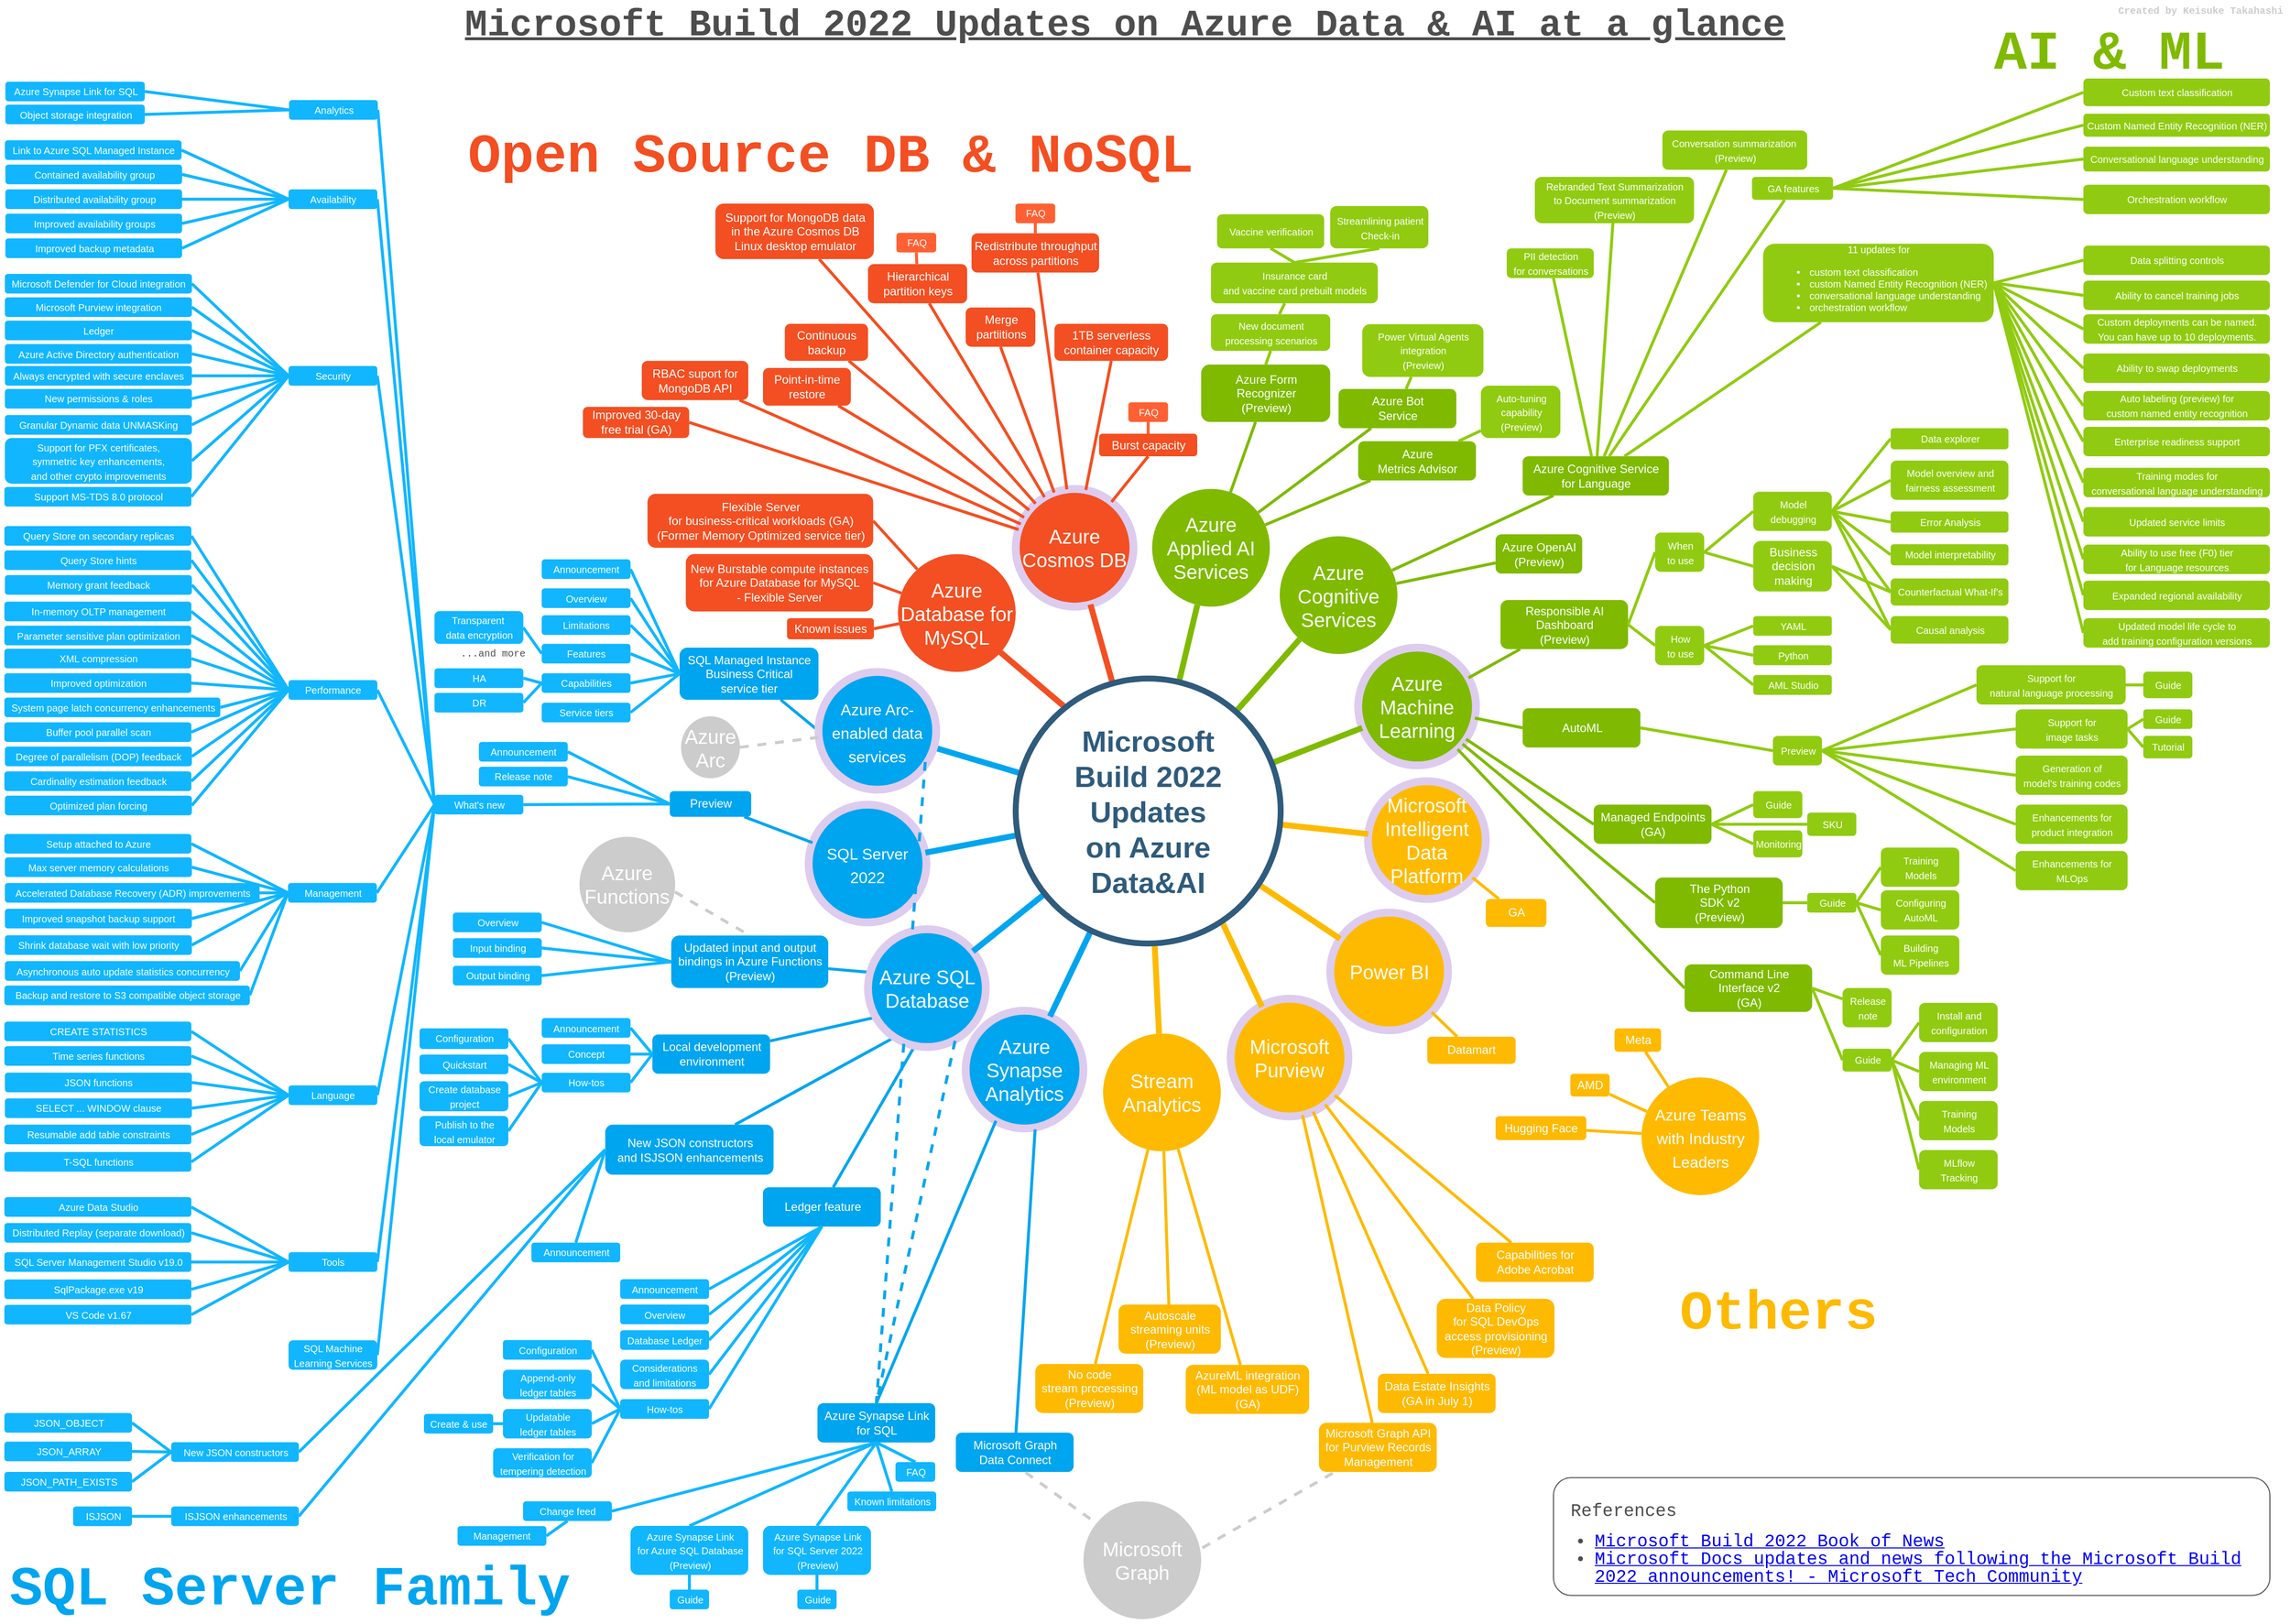 <mxfile version="18.1.3" type="device"><diagram id="6a731a19-8d31-9384-78a2-239565b7b9f0" name="Page-1"><mxGraphModel dx="1810" dy="1036" grid="1" gridSize="10" guides="1" tooltips="1" connect="1" arrows="1" fold="1" page="1" pageScale="1" pageWidth="1169" pageHeight="827" background="none" math="0" shadow="0"><root><mxCell id="0"/><mxCell id="1" parent="0"/><mxCell id="1350" value="Azure Cosmos DB" style="ellipse;whiteSpace=wrap;html=1;shadow=0;fontFamily=Helvetica;fontSize=20;fontColor=#FFFFFF;align=center;strokeWidth=8;fillColor=#F34F22;strokeColor=#DDCCEE;" parent="1" vertex="1"><mxGeometry x="1041" y="498.22" width="120" height="120" as="geometry"/></mxCell><mxCell id="1351" value="Azure Applied AI Services" style="ellipse;whiteSpace=wrap;html=1;shadow=0;fontFamily=Helvetica;fontSize=20;fontColor=#FFFFFF;align=center;strokeWidth=3;fillColor=#7FBA00;strokeColor=none;gradientColor=none;" parent="1" vertex="1"><mxGeometry x="1180" y="498.22" width="120" height="120" as="geometry"/></mxCell><mxCell id="1352" value="Azure Cognitive Services" style="ellipse;whiteSpace=wrap;html=1;shadow=0;fontFamily=Helvetica;fontSize=20;fontColor=#FFFFFF;align=center;strokeWidth=3;fillColor=#7FBA00;strokeColor=none;" parent="1" vertex="1"><mxGeometry x="1310" y="546.55" width="120" height="120" as="geometry"/></mxCell><mxCell id="1353" value="Azure Machine Learning" style="ellipse;whiteSpace=wrap;html=1;shadow=0;fontFamily=Helvetica;fontSize=20;fontColor=#FFFFFF;align=center;strokeWidth=8;fillColor=#7FBA00;strokeColor=#DDCCEE;" parent="1" vertex="1"><mxGeometry x="1390" y="660" width="120" height="120" as="geometry"/></mxCell><mxCell id="1354" value="Microsoft Intelligent Data Platform" style="ellipse;whiteSpace=wrap;html=1;shadow=0;fontFamily=Helvetica;fontSize=20;fontColor=#FFFFFF;align=center;strokeWidth=8;fillColor=#FEBA00;strokeColor=#DDCCEE;" parent="1" vertex="1"><mxGeometry x="1400" y="796.13" width="120" height="120" as="geometry"/></mxCell><mxCell id="1355" value="Azure&lt;br&gt;Synapse&lt;br&gt;Analytics" style="ellipse;whiteSpace=wrap;html=1;shadow=0;fontFamily=Helvetica;fontSize=20;fontColor=#FFFFFF;align=center;strokeWidth=8;fillColor=#00A5EF;strokeColor=#DDCCEE;" parent="1" vertex="1"><mxGeometry x="990" y="1030" width="120" height="120" as="geometry"/></mxCell><mxCell id="1356" value="&lt;font style=&quot;font-size: 16px;&quot;&gt;SQL Server&lt;br&gt;2022&lt;br&gt;&lt;/font&gt;" style="ellipse;whiteSpace=wrap;html=1;shadow=0;fontFamily=Helvetica;fontSize=20;fontColor=#FFFFFF;align=center;strokeWidth=8;fillColor=#00A5EF;strokeColor=#DDCCEE;" parent="1" vertex="1"><mxGeometry x="830" y="820" width="120" height="120" as="geometry"/></mxCell><mxCell id="1359" style="endArrow=none;strokeWidth=6;strokeColor=#F34F22;html=1;" parent="1" source="1515" target="1350" edge="1"><mxGeometry relative="1" as="geometry"/></mxCell><mxCell id="1360" style="endArrow=none;strokeWidth=6;strokeColor=#7FBA00;html=1;" parent="1" source="1515" target="1351" edge="1"><mxGeometry relative="1" as="geometry"/></mxCell><mxCell id="1361" style="endArrow=none;strokeWidth=6;strokeColor=#7FBA00;html=1;" parent="1" source="1515" target="1352" edge="1"><mxGeometry relative="1" as="geometry"/></mxCell><mxCell id="1362" style="endArrow=none;strokeWidth=6;strokeColor=#7FBA00;html=1;" parent="1" source="1515" target="1353" edge="1"><mxGeometry relative="1" as="geometry"/></mxCell><mxCell id="1363" style="endArrow=none;strokeWidth=6;strokeColor=#00A5EF;html=1;" parent="1" source="1515" target="1516" edge="1"><mxGeometry relative="1" as="geometry"/></mxCell><mxCell id="1364" style="endArrow=none;strokeWidth=6;strokeColor=#FEBA00;html=1;" parent="1" source="1515" target="1354" edge="1"><mxGeometry relative="1" as="geometry"/></mxCell><mxCell id="1365" value="" style="edgeStyle=none;endArrow=none;strokeWidth=6;strokeColor=#00A5EF;html=1;" parent="1" source="1515" target="1355" edge="1"><mxGeometry x="181" y="226.5" width="100" height="100" as="geometry"><mxPoint x="181" y="326.5" as="sourcePoint"/><mxPoint x="281" y="226.5" as="targetPoint"/></mxGeometry></mxCell><mxCell id="1366" value="" style="edgeStyle=none;endArrow=none;strokeWidth=6;strokeColor=#00A5EF;html=1;" parent="1" source="1515" target="1356" edge="1"><mxGeometry x="181" y="226.5" width="100" height="100" as="geometry"><mxPoint x="181" y="326.5" as="sourcePoint"/><mxPoint x="281" y="226.5" as="targetPoint"/></mxGeometry></mxCell><mxCell id="1369" value="RBAC suport for&lt;br&gt;MongoDB API" style="rounded=1;fillColor=#F34F22;strokeColor=none;strokeWidth=3;shadow=0;html=1;fontColor=#FFFFFF;" parent="1" vertex="1"><mxGeometry x="660" y="367.69" width="108.5" height="40" as="geometry"/></mxCell><mxCell id="1370" value="Point-in-time&lt;br&gt;restore" style="rounded=1;fillColor=#F34F22;strokeColor=none;strokeWidth=3;shadow=0;html=1;fontColor=#FFFFFF;" parent="1" vertex="1"><mxGeometry x="783.5" y="375" width="89.49" height="38.43" as="geometry"/></mxCell><mxCell id="1371" value="Continuous&lt;br&gt;backup" style="rounded=1;fillColor=#F34F22;strokeColor=none;strokeWidth=3;shadow=0;html=1;fontColor=#FFFFFF;" parent="1" vertex="1"><mxGeometry x="805.71" y="330.04" width="84.79" height="37.65" as="geometry"/></mxCell><UserObject label="Support for MongoDB data&lt;br&gt;in the Azure Cosmos DB&lt;br&gt;Linux desktop emulator" link="https://docs.microsoft.com/azure/cosmos-db/linux-emulator" linkTarget="_blank" id="1372"><mxCell style="rounded=1;fillColor=#F34F22;strokeColor=none;strokeWidth=3;shadow=0;html=1;fontColor=#FFFFFF;" parent="1" vertex="1"><mxGeometry x="734.98" y="207.47" width="161.5" height="56.5" as="geometry"/></mxCell></UserObject><mxCell id="1373" value="Improved 30-day&lt;br&gt;free trial (GA)" style="rounded=1;fillColor=#F34F22;strokeColor=none;strokeWidth=3;shadow=0;html=1;fontColor=#FFFFFF;" parent="1" vertex="1"><mxGeometry x="600" y="414.57" width="108.25" height="31.78" as="geometry"/></mxCell><mxCell id="1374" value="Hierarchical&lt;br&gt;partition keys" style="rounded=1;fillColor=#F34F22;strokeColor=none;strokeWidth=3;shadow=0;html=1;fontColor=#FFFFFF;" parent="1" vertex="1"><mxGeometry x="890.5" y="269.1" width="101" height="40" as="geometry"/></mxCell><UserObject label="Redistribute throughput&lt;br&gt;across partitions" link="https://docs.microsoft.com/azure/cosmos-db/sql/distribute-throughput-across-partitions" linkTarget="_blank" id="1375"><mxCell style="rounded=1;fillColor=#F34F22;strokeColor=none;strokeWidth=3;shadow=0;html=1;fontColor=#FFFFFF;" parent="1" vertex="1"><mxGeometry x="996" y="237.74" width="130" height="40" as="geometry"/></mxCell></UserObject><mxCell id="1377" value="" style="edgeStyle=none;endArrow=none;strokeWidth=3;strokeColor=#F34F22;html=1;entryX=0.5;entryY=1;entryDx=0;entryDy=0;" parent="1" source="1350" target="8peQUpnhPkulxFJaiGsT-1946" edge="1"><mxGeometry x="-221.5" y="56.5" width="100" height="100" as="geometry"><mxPoint x="-221.5" y="156.5" as="sourcePoint"/><mxPoint x="1257.842" y="120" as="targetPoint"/></mxGeometry></mxCell><mxCell id="1381" value="" style="edgeStyle=none;endArrow=none;strokeWidth=3;strokeColor=#F34F22;html=1;" parent="1" source="1350" target="1369" edge="1"><mxGeometry x="-221.5" y="56.5" width="100" height="100" as="geometry"><mxPoint x="-221.5" y="156.5" as="sourcePoint"/><mxPoint x="-121.5" y="56.5" as="targetPoint"/></mxGeometry></mxCell><mxCell id="1382" value="" style="edgeStyle=none;endArrow=none;strokeWidth=3;strokeColor=#F34F22;html=1;" parent="1" source="1350" target="1370" edge="1"><mxGeometry x="-221.5" y="56.5" width="100" height="100" as="geometry"><mxPoint x="-221.5" y="156.5" as="sourcePoint"/><mxPoint x="-121.5" y="56.5" as="targetPoint"/></mxGeometry></mxCell><mxCell id="1383" value="" style="edgeStyle=none;endArrow=none;strokeWidth=3;strokeColor=#F34F22;html=1;" parent="1" source="1350" target="1371" edge="1"><mxGeometry x="-221.5" y="56.5" width="100" height="100" as="geometry"><mxPoint x="-221.5" y="156.5" as="sourcePoint"/><mxPoint x="-121.5" y="56.5" as="targetPoint"/></mxGeometry></mxCell><mxCell id="1384" value="" style="edgeStyle=none;endArrow=none;strokeWidth=3;strokeColor=#F34F22;html=1;" parent="1" source="1350" target="1372" edge="1"><mxGeometry x="-221.5" y="56.5" width="100" height="100" as="geometry"><mxPoint x="-221.5" y="156.5" as="sourcePoint"/><mxPoint x="-121.5" y="56.5" as="targetPoint"/></mxGeometry></mxCell><mxCell id="1385" value="" style="edgeStyle=none;endArrow=none;strokeWidth=3;strokeColor=#F34F22;html=1;entryX=1;entryY=0.5;entryDx=0;entryDy=0;" parent="1" source="1350" target="1373" edge="1"><mxGeometry x="-221.5" y="56.5" width="100" height="100" as="geometry"><mxPoint x="-221.5" y="156.5" as="sourcePoint"/><mxPoint x="-121.5" y="56.5" as="targetPoint"/></mxGeometry></mxCell><mxCell id="1386" value="" style="edgeStyle=none;endArrow=none;strokeWidth=3;strokeColor=#F34F22;html=1;" parent="1" source="1350" target="1374" edge="1"><mxGeometry x="-221.5" y="56.5" width="100" height="100" as="geometry"><mxPoint x="-221.5" y="156.5" as="sourcePoint"/><mxPoint x="-121.5" y="56.5" as="targetPoint"/></mxGeometry></mxCell><mxCell id="1387" value="" style="edgeStyle=none;endArrow=none;strokeWidth=3;strokeColor=#F34F22;html=1;" parent="1" source="1350" target="1375" edge="1"><mxGeometry x="-221.5" y="56.5" width="100" height="100" as="geometry"><mxPoint x="-221.5" y="156.5" as="sourcePoint"/><mxPoint x="-121.5" y="56.5" as="targetPoint"/></mxGeometry></mxCell><mxCell id="1396" value="Azure&lt;br&gt;Metrics Advisor" style="rounded=1;fillColor=#7FBA00;strokeColor=none;strokeWidth=3;shadow=0;html=1;fontColor=#FFFFFF;" parent="1" vertex="1"><mxGeometry x="1390" y="449.66" width="120" height="40" as="geometry"/></mxCell><mxCell id="1397" value="Azure Bot&lt;br&gt;Service" style="rounded=1;fillColor=#7FBA00;strokeColor=none;strokeWidth=3;shadow=0;html=1;fontColor=#FFFFFF;" parent="1" vertex="1"><mxGeometry x="1370" y="396.35" width="120" height="40" as="geometry"/></mxCell><mxCell id="1398" value="Azure Form&lt;br&gt;Recognizer&lt;br&gt;(Preview)" style="rounded=1;fillColor=#7FBA00;strokeColor=none;strokeWidth=3;shadow=0;html=1;fontColor=#FFFFFF;" parent="1" vertex="1"><mxGeometry x="1230" y="371.5" width="131.5" height="58.5" as="geometry"/></mxCell><mxCell id="1408" value="" style="edgeStyle=none;endArrow=none;strokeWidth=3;strokeColor=#7FBA00;html=1;" parent="1" source="1351" target="1396" edge="1"><mxGeometry x="3.5" y="21.5" width="100" height="100" as="geometry"><mxPoint x="3.5" y="121.5" as="sourcePoint"/><mxPoint x="103.5" y="21.5" as="targetPoint"/></mxGeometry></mxCell><mxCell id="1409" value="" style="edgeStyle=none;endArrow=none;strokeWidth=3;strokeColor=#7FBA00;html=1;" parent="1" source="1351" target="1397" edge="1"><mxGeometry x="3.5" y="21.5" width="100" height="100" as="geometry"><mxPoint x="3.5" y="121.5" as="sourcePoint"/><mxPoint x="103.5" y="21.5" as="targetPoint"/></mxGeometry></mxCell><mxCell id="1410" value="" style="edgeStyle=none;endArrow=none;strokeWidth=3;strokeColor=#7FBA00;html=1;" parent="1" source="1351" target="1398" edge="1"><mxGeometry x="3.5" y="21.5" width="100" height="100" as="geometry"><mxPoint x="3.5" y="121.5" as="sourcePoint"/><mxPoint x="103.5" y="21.5" as="targetPoint"/></mxGeometry></mxCell><UserObject label="Azure OpenAI&lt;br&gt;(Preview)" link="https://docs.microsoft.com/azure/cognitive-services/openai/overview" linkTarget="_blank" id="1413"><mxCell style="rounded=1;fillColor=#7FBA00;strokeColor=none;strokeWidth=3;shadow=0;html=1;fontColor=#FFFFFF;" parent="1" vertex="1"><mxGeometry x="1530.0" y="544.55" width="88.25" height="40" as="geometry"/></mxCell></UserObject><UserObject label="&lt;font style=&quot;font-size: 12px;&quot;&gt;Azure Cognitive Service&lt;br&gt;for Language&lt;/font&gt;" link="https://docs.microsoft.com/azure/cognitive-services/language-service/whats-new" linkTarget="_blank" id="1417"><mxCell style="rounded=1;fillColor=#7FBA00;strokeColor=none;strokeWidth=3;shadow=0;html=1;fontColor=#FFFFFF;" parent="1" vertex="1"><mxGeometry x="1557.58" y="465.0" width="149" height="40" as="geometry"/></mxCell></UserObject><mxCell id="1424" value="" style="edgeStyle=none;endArrow=none;strokeWidth=3;strokeColor=#7FBA00;html=1;" parent="1" source="1352" target="1413" edge="1"><mxGeometry x="31" y="106.5" width="100" height="100" as="geometry"><mxPoint x="31" y="206.5" as="sourcePoint"/><mxPoint x="131" y="106.5" as="targetPoint"/></mxGeometry></mxCell><mxCell id="1428" value="" style="edgeStyle=none;endArrow=none;strokeWidth=3;strokeColor=#7FBA00;html=1;" parent="1" source="1352" target="1417" edge="1"><mxGeometry x="31" y="106.5" width="100" height="100" as="geometry"><mxPoint x="31" y="206.5" as="sourcePoint"/><mxPoint x="131" y="106.5" as="targetPoint"/></mxGeometry></mxCell><UserObject label="Command Line&lt;br&gt;Interface v2&lt;br&gt;(GA)" link="https://docs.microsoft.com/azure/machine-learning/concept-v2#azure-machine-learning-cli-v2" id="1435"><mxCell style="rounded=1;fillColor=#7FBA00;strokeColor=none;strokeWidth=3;shadow=0;html=1;fontColor=#FFFFFF;" parent="1" vertex="1"><mxGeometry x="1722.58" y="982.75" width="130" height="48.5" as="geometry"/></mxCell></UserObject><UserObject label="Responsible AI&lt;br&gt;Dashboard&lt;br&gt;(Preview)" link="https://docs.microsoft.com/azure/machine-learning/concept-responsible-ai-dashboard" linkTarget="_blank" id="1436"><mxCell style="rounded=1;fillColor=#7FBA00;strokeColor=none;strokeWidth=3;shadow=0;html=1;fontColor=#FFFFFF;" parent="1" vertex="1"><mxGeometry x="1535" y="611.5" width="130" height="50" as="geometry"/></mxCell></UserObject><UserObject label="AutoML" link="https://docs.microsoft.com/azure/machine-learning/concept-automated-ml" linkTarget="_blank" id="1437"><mxCell style="rounded=1;fillColor=#7FBA00;strokeColor=none;strokeWidth=3;shadow=0;html=1;fontColor=#FFFFFF;" parent="1" vertex="1"><mxGeometry x="1557.58" y="721.73" width="120" height="40" as="geometry"/></mxCell></UserObject><UserObject label="Managed Endpoints&lt;br&gt;(GA)" link="https://docs.microsoft.com/azure/machine-learning/how-to-secure-online-endpoint?tabs=model" id="1438"><mxCell style="rounded=1;fillColor=#7FBA00;strokeColor=none;strokeWidth=3;shadow=0;html=1;fontColor=#FFFFFF;" parent="1" vertex="1"><mxGeometry x="1630" y="820" width="120" height="40" as="geometry"/></mxCell></UserObject><UserObject label="The Python&lt;br&gt;SDK v2&lt;br&gt;(Preview)" link="https://docs.microsoft.com/azure/machine-learning/concept-v2#azure-machine-learning-python-sdk-v2-preview" id="1439"><mxCell style="rounded=1;fillColor=#7FBA00;strokeColor=none;strokeWidth=3;shadow=0;html=1;fontColor=#FFFFFF;" parent="1" vertex="1"><mxGeometry x="1692.58" y="894.25" width="130" height="51.5" as="geometry"/></mxCell></UserObject><mxCell id="1446" value="" style="edgeStyle=none;endArrow=none;strokeWidth=3;strokeColor=#7FBA00;html=1;entryX=0;entryY=0.5;entryDx=0;entryDy=0;" parent="1" source="1353" target="1435" edge="1"><mxGeometry x="-24" y="196.5" width="100" height="100" as="geometry"><mxPoint x="-24" y="296.5" as="sourcePoint"/><mxPoint x="76" y="196.5" as="targetPoint"/></mxGeometry></mxCell><mxCell id="1447" value="" style="edgeStyle=none;endArrow=none;strokeWidth=3;strokeColor=#7FBA00;html=1;" parent="1" source="1353" target="1436" edge="1"><mxGeometry x="-24" y="196.5" width="100" height="100" as="geometry"><mxPoint x="-24" y="296.5" as="sourcePoint"/><mxPoint x="76" y="196.5" as="targetPoint"/></mxGeometry></mxCell><mxCell id="1448" value="" style="edgeStyle=none;endArrow=none;strokeWidth=3;strokeColor=#7FBA00;html=1;entryX=0;entryY=0.5;entryDx=0;entryDy=0;" parent="1" source="1353" target="1437" edge="1"><mxGeometry x="-24" y="196.5" width="100" height="100" as="geometry"><mxPoint x="-24" y="296.5" as="sourcePoint"/><mxPoint x="76" y="196.5" as="targetPoint"/></mxGeometry></mxCell><mxCell id="1450" value="" style="edgeStyle=none;endArrow=none;strokeWidth=3;strokeColor=#7FBA00;html=1;entryX=0;entryY=0.5;entryDx=0;entryDy=0;" parent="1" source="1353" target="1439" edge="1"><mxGeometry x="-24" y="196.5" width="100" height="100" as="geometry"><mxPoint x="-24" y="296.5" as="sourcePoint"/><mxPoint x="76" y="196.5" as="targetPoint"/></mxGeometry></mxCell><UserObject label="GA" link="https://azure.microsoft.com/blog/introducing-the-microsoft-intelligent-data-platform/" linkTarget="_blank" id="1457"><mxCell style="rounded=1;fillColor=#FEBA00;strokeColor=none;strokeWidth=3;shadow=0;html=1;fontColor=#FFFFFF;" parent="1" vertex="1"><mxGeometry x="1520" y="916.13" width="61.75" height="28.5" as="geometry"/></mxCell></UserObject><mxCell id="1467" value="" style="edgeStyle=none;endArrow=none;strokeWidth=3;strokeColor=#FEBA00;html=1;" parent="1" source="1354" target="1457" edge="1"><mxGeometry x="711" y="-288.5" width="100" height="100" as="geometry"><mxPoint x="711" y="-188.5" as="sourcePoint"/><mxPoint x="811" y="-288.5" as="targetPoint"/></mxGeometry></mxCell><mxCell id="1478" value="SQL Managed Instance&lt;br&gt;Business Critical&lt;br&gt;service tier" style="rounded=1;fillColor=#00A5EF;strokeColor=none;strokeWidth=3;shadow=0;html=1;fontColor=#FFFFFF;" parent="1" vertex="1"><mxGeometry x="698.5" y="660" width="141.5" height="53.12" as="geometry"/></mxCell><mxCell id="1479" value="" style="edgeStyle=none;endArrow=none;strokeWidth=3;strokeColor=#00A5EF;html=1;exitX=0;exitY=0.5;exitDx=0;exitDy=0;" parent="1" source="1516" target="1478" edge="1"><mxGeometry x="243.5" y="39" width="100" height="100" as="geometry"><mxPoint x="243.5" y="139" as="sourcePoint"/><mxPoint x="343.5" y="39" as="targetPoint"/></mxGeometry></mxCell><UserObject label="Ledger feature" link="https://docs.microsoft.com/azure/azure-sql/database/ledger-landing?view=azuresql" linkTarget="_blank" id="1498"><mxCell style="rounded=1;fillColor=#00A5EF;strokeColor=none;strokeWidth=3;shadow=0;html=1;fontColor=#FFFFFF;" parent="1" vertex="1"><mxGeometry x="783.5" y="1210.01" width="120" height="40" as="geometry"/></mxCell></UserObject><mxCell id="1499" value="New JSON constructors&lt;br&gt;and ISJSON enhancements" style="rounded=1;fillColor=#00A5EF;strokeColor=none;strokeWidth=3;shadow=0;html=1;fontColor=#FFFFFF;" parent="1" vertex="1"><mxGeometry x="622.75" y="1146.12" width="171.5" height="51" as="geometry"/></mxCell><mxCell id="1500" value="Local development&lt;br&gt;environment" style="rounded=1;fillColor=#00A5EF;strokeColor=none;strokeWidth=3;shadow=0;html=1;fontColor=#FFFFFF;" parent="1" vertex="1"><mxGeometry x="670.75" y="1054.25" width="120" height="40" as="geometry"/></mxCell><mxCell id="1501" value="Updated input and output&lt;br&gt;bindings in Azure Functions&lt;br&gt;(Preview)" style="rounded=1;fillColor=#00A5EF;strokeColor=none;strokeWidth=3;shadow=0;html=1;fontColor=#FFFFFF;" parent="1" vertex="1"><mxGeometry x="690" y="953.38" width="160" height="53.5" as="geometry"/></mxCell><mxCell id="1502" value="" style="edgeStyle=none;endArrow=none;strokeWidth=3;strokeColor=#00A5EF;html=1;exitX=0.026;exitY=0.367;exitDx=0;exitDy=0;exitPerimeter=0;" parent="1" source="8peQUpnhPkulxFJaiGsT-1568" target="1501" edge="1"><mxGeometry x="623.04" y="262.75" width="100" height="100" as="geometry"><mxPoint x="623.04" y="362.75" as="sourcePoint"/><mxPoint x="723.04" y="262.75" as="targetPoint"/></mxGeometry></mxCell><mxCell id="1511" value="" style="edgeStyle=none;endArrow=none;strokeWidth=3;strokeColor=#00A5EF;html=1;exitX=0.399;exitY=0.987;exitDx=0;exitDy=0;exitPerimeter=0;" parent="1" source="8peQUpnhPkulxFJaiGsT-1568" target="1498" edge="1"><mxGeometry x="623.04" y="262.75" width="100" height="100" as="geometry"><mxPoint x="623.04" y="362.75" as="sourcePoint"/><mxPoint x="723.04" y="262.75" as="targetPoint"/></mxGeometry></mxCell><mxCell id="1512" value="" style="edgeStyle=none;endArrow=none;strokeWidth=3;strokeColor=#00A5EF;html=1;exitX=0.233;exitY=0.913;exitDx=0;exitDy=0;exitPerimeter=0;" parent="1" source="8peQUpnhPkulxFJaiGsT-1568" target="1499" edge="1"><mxGeometry x="623.04" y="262.75" width="100" height="100" as="geometry"><mxPoint x="623.04" y="362.75" as="sourcePoint"/><mxPoint x="723.04" y="262.75" as="targetPoint"/></mxGeometry></mxCell><mxCell id="1513" value="" style="edgeStyle=none;endArrow=none;strokeWidth=3;strokeColor=#00A5EF;html=1;exitX=0.066;exitY=0.747;exitDx=0;exitDy=0;exitPerimeter=0;" parent="1" source="8peQUpnhPkulxFJaiGsT-1568" target="1500" edge="1"><mxGeometry x="623.04" y="262.75" width="100" height="100" as="geometry"><mxPoint x="623.04" y="362.75" as="sourcePoint"/><mxPoint x="723.04" y="262.75" as="targetPoint"/></mxGeometry></mxCell><mxCell id="1516" value="&lt;span style=&quot;font-size: 16px;&quot;&gt;Azure Arc-enabled data&lt;br&gt;services&lt;br&gt;&lt;/span&gt;" style="ellipse;whiteSpace=wrap;html=1;shadow=0;fontFamily=Helvetica;fontSize=20;fontColor=#FFFFFF;align=center;strokeWidth=8;fillColor=#00A5EF;strokeColor=#DDCCEE;" parent="1" vertex="1"><mxGeometry x="840" y="684.77" width="120" height="120" as="geometry"/></mxCell><UserObject label="Microsoft Graph&lt;br&gt;Data Connect" link="https://docs.microsoft.com/graph/data-connect-concept-overview" linkTarget="_blank" id="1520"><mxCell style="rounded=1;fillColor=#00A5EF;strokeColor=none;strokeWidth=3;shadow=0;html=1;fontColor=#FFFFFF;" parent="1" vertex="1"><mxGeometry x="980" y="1460" width="120" height="40" as="geometry"/></mxCell></UserObject><UserObject label="Azure Synapse Link&lt;br&gt;for SQL" link="https://docs.microsoft.com/azure/synapse-analytics/synapse-link/sql-synapse-link-overview" linkTarget="_blank" id="1521"><mxCell style="rounded=1;fillColor=#00A5EF;strokeColor=none;strokeWidth=3;shadow=0;html=1;fontColor=#FFFFFF;" parent="1" vertex="1"><mxGeometry x="839" y="1430.0" width="120" height="40" as="geometry"/></mxCell></UserObject><mxCell id="1532" value="" style="edgeStyle=none;endArrow=none;strokeWidth=3;strokeColor=#00A5EF;html=1;exitX=0.59;exitY=1.008;exitDx=0;exitDy=0;exitPerimeter=0;" parent="1" source="1355" target="1520" edge="1"><mxGeometry x="-940.52" y="569.05" width="100" height="100" as="geometry"><mxPoint x="1129.804" y="1239.548" as="sourcePoint"/><mxPoint x="-840.52" y="569.05" as="targetPoint"/></mxGeometry></mxCell><mxCell id="1533" value="" style="edgeStyle=none;endArrow=none;strokeWidth=3;strokeColor=#00A5EF;html=1;exitX=0.257;exitY=0.935;exitDx=0;exitDy=0;exitPerimeter=0;entryX=0.5;entryY=0;entryDx=0;entryDy=0;" parent="1" source="1355" target="1521" edge="1"><mxGeometry x="-940.52" y="569.05" width="100" height="100" as="geometry"><mxPoint x="1130.001" y="1253.663" as="sourcePoint"/><mxPoint x="-840.52" y="569.05" as="targetPoint"/></mxGeometry></mxCell><mxCell id="8peQUpnhPkulxFJaiGsT-1542" value="Azure Database for MySQL" style="ellipse;whiteSpace=wrap;html=1;shadow=0;fontFamily=Helvetica;fontSize=20;fontColor=#FFFFFF;align=center;strokeWidth=3;fillColor=#F34F22;strokeColor=none;" parent="1" vertex="1"><mxGeometry x="921" y="564.77" width="120" height="120" as="geometry"/></mxCell><mxCell id="8peQUpnhPkulxFJaiGsT-1543" style="endArrow=none;strokeWidth=6;strokeColor=#F34F22;html=1;entryX=0.825;entryY=0.794;entryDx=0;entryDy=0;exitX=0.186;exitY=0.108;exitDx=0;exitDy=0;exitPerimeter=0;entryPerimeter=0;" parent="1" source="1515" target="8peQUpnhPkulxFJaiGsT-1542" edge="1"><mxGeometry relative="1" as="geometry"><mxPoint x="1040" y="790" as="sourcePoint"/></mxGeometry></mxCell><mxCell id="8peQUpnhPkulxFJaiGsT-1544" value="Microsoft Purview" style="ellipse;whiteSpace=wrap;html=1;shadow=0;fontFamily=Helvetica;fontSize=20;fontColor=#FFFFFF;align=center;strokeWidth=8;fillColor=#FEBA00;strokeColor=#DDCCEE;gradientColor=none;" parent="1" vertex="1"><mxGeometry x="1260" y="1017.77" width="120" height="120" as="geometry"/></mxCell><mxCell id="8peQUpnhPkulxFJaiGsT-1545" style="endArrow=none;strokeWidth=6;strokeColor=#FEBA00;html=1;entryX=0.267;entryY=0.07;entryDx=0;entryDy=0;exitX=0.781;exitY=0.923;exitDx=0;exitDy=0;exitPerimeter=0;entryPerimeter=0;" parent="1" source="1515" target="8peQUpnhPkulxFJaiGsT-1544" edge="1"><mxGeometry relative="1" as="geometry"><mxPoint x="87.05" y="1492.646" as="sourcePoint"/></mxGeometry></mxCell><mxCell id="8peQUpnhPkulxFJaiGsT-1546" value="&lt;font style=&quot;font-size: 20px;&quot;&gt;Stream&lt;br&gt;Analytics&lt;br&gt;&lt;/font&gt;" style="ellipse;whiteSpace=wrap;html=1;shadow=0;fontFamily=Helvetica;fontSize=20;fontColor=#FFFFFF;align=center;strokeWidth=3;fillColor=#FEBA00;strokeColor=none;" parent="1" vertex="1"><mxGeometry x="1130" y="1053.25" width="120" height="120" as="geometry"/></mxCell><mxCell id="8peQUpnhPkulxFJaiGsT-1547" value="" style="edgeStyle=none;endArrow=none;strokeWidth=6;strokeColor=#FEBA00;html=1;" parent="1" source="1515" target="8peQUpnhPkulxFJaiGsT-1546" edge="1"><mxGeometry x="548.43" y="-176.61" width="100" height="100" as="geometry"><mxPoint x="1493.497" y="539.999" as="sourcePoint"/><mxPoint x="648.43" y="-176.61" as="targetPoint"/></mxGeometry></mxCell><UserObject label="No code&lt;br&gt;stream processing&lt;br&gt;(Preview)" link="https://docs.microsoft.com/azure/stream-analytics/no-code-stream-processing" linkTarget="_blank" id="8peQUpnhPkulxFJaiGsT-1552"><mxCell style="rounded=1;fillColor=#FEBA00;strokeColor=none;strokeWidth=3;shadow=0;html=1;fontColor=#FFFFFF;" parent="1" vertex="1"><mxGeometry x="1061" y="1390" width="110" height="50" as="geometry"/></mxCell></UserObject><mxCell id="8peQUpnhPkulxFJaiGsT-1553" value="" style="edgeStyle=none;endArrow=none;strokeWidth=3;strokeColor=#FEBA00;html=1;" parent="1" source="8peQUpnhPkulxFJaiGsT-1546" target="8peQUpnhPkulxFJaiGsT-1552" edge="1"><mxGeometry x="913.25" y="416.84" width="100" height="100" as="geometry"><mxPoint x="1932.546" y="1701.499" as="sourcePoint"/><mxPoint x="1013.25" y="416.84" as="targetPoint"/></mxGeometry></mxCell><UserObject label="&lt;div&gt;Flexible Server&lt;/div&gt;&lt;span style=&quot;background-color: initial;&quot;&gt;for business-critical workloads&lt;/span&gt;&amp;nbsp;(GA)&lt;br&gt;(Former Memory Optimized service tier)" link="https://techcommunity.microsoft.com/t5/azure-database-for-mysql-blog/announcing-azure-database-for-mysql-flexible-server-for-business/ba-p/3361718" linkTarget="_blank" id="8peQUpnhPkulxFJaiGsT-1554"><mxCell style="rounded=1;fillColor=#F34F22;strokeColor=none;strokeWidth=3;shadow=0;html=1;fontColor=#FFFFFF;" parent="1" vertex="1"><mxGeometry x="665.79" y="503.29" width="229.98" height="54.93" as="geometry"/></mxCell></UserObject><mxCell id="8peQUpnhPkulxFJaiGsT-1555" value="" style="edgeStyle=none;endArrow=none;strokeWidth=3;strokeColor=#F34F22;html=1;entryX=1;entryY=0.5;entryDx=0;entryDy=0;" parent="1" source="8peQUpnhPkulxFJaiGsT-1542" target="8peQUpnhPkulxFJaiGsT-1554" edge="1"><mxGeometry x="-774.08" y="604.55" width="100" height="100" as="geometry"><mxPoint x="90.002" y="890.003" as="sourcePoint"/><mxPoint x="-674.08" y="604.55" as="targetPoint"/></mxGeometry></mxCell><UserObject label="Data Policy&lt;br&gt;for SQL DevOps&lt;br&gt;access provisioning&lt;br&gt;(Preview)" link="https://techcommunity.microsoft.com/t5/microsoft-purview-blog/microsoft-purview-data-policy-for-sql-devops-access-provisioning/ba-p/3403174" linkTarget="_blank" id="8peQUpnhPkulxFJaiGsT-1560"><mxCell style="rounded=1;fillColor=#FEBA00;strokeColor=none;strokeWidth=3;shadow=0;html=1;fontColor=#FFFFFF;" parent="1" vertex="1"><mxGeometry x="1470" y="1323.66" width="120" height="60.23" as="geometry"/></mxCell></UserObject><mxCell id="8peQUpnhPkulxFJaiGsT-1561" value="" style="edgeStyle=none;endArrow=none;strokeWidth=3;strokeColor=#FEBA00;html=1;" parent="1" source="8peQUpnhPkulxFJaiGsT-1544" target="8peQUpnhPkulxFJaiGsT-1560" edge="1"><mxGeometry x="742.5" y="-49.85" width="100" height="100" as="geometry"><mxPoint x="1775.174" y="1308.881" as="sourcePoint"/><mxPoint x="842.5" y="-49.85" as="targetPoint"/></mxGeometry></mxCell><UserObject label="Data Estate Insights&lt;br&gt;(GA in July 1)" link="https://techcommunity.microsoft.com/t5/microsoft-purview-blog/microsoft-purview-data-estate-insights-will-be-generally/ba-p/3397528" linkTarget="_blank" id="8peQUpnhPkulxFJaiGsT-1562"><mxCell style="rounded=1;fillColor=#FEBA00;strokeColor=none;strokeWidth=3;shadow=0;html=1;fontColor=#FFFFFF;" parent="1" vertex="1"><mxGeometry x="1410" y="1400.0" width="120" height="40" as="geometry"/></mxCell></UserObject><mxCell id="8peQUpnhPkulxFJaiGsT-1563" value="" style="edgeStyle=none;endArrow=none;strokeWidth=3;strokeColor=#FEBA00;html=1;" parent="1" source="8peQUpnhPkulxFJaiGsT-1544" target="8peQUpnhPkulxFJaiGsT-1562" edge="1"><mxGeometry x="542.5" y="-58.74" width="100" height="100" as="geometry"><mxPoint x="1575.174" y="1299.991" as="sourcePoint"/><mxPoint x="642.5" y="-58.74" as="targetPoint"/></mxGeometry></mxCell><UserObject label="Capabilities for&lt;br&gt;Adobe Acrobat" link="https://techcommunity.microsoft.com/t5/security-compliance-and-identity/extending-microsoft-purview-ecosystem-with-new-apis-power/ba-p/3401529" linkTarget="_blank" id="8peQUpnhPkulxFJaiGsT-1564"><mxCell style="rounded=1;fillColor=#FEBA00;strokeColor=none;strokeWidth=3;shadow=0;html=1;fontColor=#FFFFFF;" parent="1" vertex="1"><mxGeometry x="1510.0" y="1266.35" width="120" height="40" as="geometry"/></mxCell></UserObject><mxCell id="8peQUpnhPkulxFJaiGsT-1565" value="" style="edgeStyle=none;endArrow=none;strokeWidth=3;strokeColor=#FEBA00;html=1;" parent="1" source="8peQUpnhPkulxFJaiGsT-1544" target="8peQUpnhPkulxFJaiGsT-1564" edge="1"><mxGeometry x="420.54" y="-98.74" width="100" height="100" as="geometry"><mxPoint x="1453.214" y="1259.991" as="sourcePoint"/><mxPoint x="520.54" y="-98.74" as="targetPoint"/></mxGeometry></mxCell><UserObject label="Microsoft Graph API&lt;br&gt;for Purview Records&lt;br&gt;Management" link="https://techcommunity.microsoft.com/t5/security-compliance-and-identity/extending-microsoft-purview-ecosystem-with-new-apis-power/ba-p/3401529" linkTarget="_blank" id="8peQUpnhPkulxFJaiGsT-1566"><mxCell style="rounded=1;fillColor=#FEBA00;strokeColor=none;strokeWidth=3;shadow=0;html=1;fontColor=#FFFFFF;" parent="1" vertex="1"><mxGeometry x="1350" y="1450" width="120" height="50" as="geometry"/></mxCell></UserObject><mxCell id="8peQUpnhPkulxFJaiGsT-1567" value="" style="edgeStyle=none;endArrow=none;strokeWidth=3;strokeColor=#FEBA00;html=1;" parent="1" source="8peQUpnhPkulxFJaiGsT-1544" target="8peQUpnhPkulxFJaiGsT-1566" edge="1"><mxGeometry x="392.5" y="-89.85" width="100" height="100" as="geometry"><mxPoint x="1425.174" y="1268.881" as="sourcePoint"/><mxPoint x="492.5" y="-89.85" as="targetPoint"/></mxGeometry></mxCell><mxCell id="8peQUpnhPkulxFJaiGsT-1568" value="Azure SQL&lt;br&gt;Database" style="ellipse;whiteSpace=wrap;html=1;shadow=0;fontFamily=Helvetica;fontSize=20;fontColor=#FFFFFF;align=center;strokeWidth=8;fillColor=#00A5EF;strokeColor=#DDCCEE;" parent="1" vertex="1"><mxGeometry x="890.5" y="947.0" width="120" height="120" as="geometry"/></mxCell><mxCell id="8peQUpnhPkulxFJaiGsT-1569" value="" style="edgeStyle=none;endArrow=none;strokeWidth=6;strokeColor=#00A5EF;html=1;" parent="1" source="1515" target="8peQUpnhPkulxFJaiGsT-1568" edge="1"><mxGeometry x="-175.84" y="-333.75" width="100" height="100" as="geometry"><mxPoint x="643.496" y="346.504" as="sourcePoint"/><mxPoint x="-75.84" y="-333.75" as="targetPoint"/></mxGeometry></mxCell><mxCell id="8peQUpnhPkulxFJaiGsT-1570" value="Preview" style="rounded=1;fillColor=#00A5EF;strokeColor=none;strokeWidth=3;shadow=0;html=1;fontColor=#FFFFFF;" parent="1" vertex="1"><mxGeometry x="688.5" y="806.26" width="82.98" height="26.13" as="geometry"/></mxCell><mxCell id="8peQUpnhPkulxFJaiGsT-1571" value="" style="edgeStyle=none;endArrow=none;strokeWidth=3;strokeColor=#00A5EF;html=1;" parent="1" source="1356" target="8peQUpnhPkulxFJaiGsT-1570" edge="1"><mxGeometry x="-594.16" y="1360.38" width="100" height="100" as="geometry"><mxPoint x="778.776" y="1830.361" as="sourcePoint"/><mxPoint x="-494.16" y="1360.38" as="targetPoint"/></mxGeometry></mxCell><mxCell id="8peQUpnhPkulxFJaiGsT-1572" value="Power BI" style="ellipse;whiteSpace=wrap;html=1;shadow=0;fontFamily=Helvetica;fontSize=20;fontColor=#FFFFFF;align=center;strokeWidth=8;fillColor=#FEBA00;strokeColor=#DDCCEE;" parent="1" vertex="1"><mxGeometry x="1361.5" y="930" width="120" height="120" as="geometry"/></mxCell><mxCell id="8peQUpnhPkulxFJaiGsT-1573" style="endArrow=none;strokeWidth=6;strokeColor=#FEBA00;html=1;" parent="1" source="1515" target="8peQUpnhPkulxFJaiGsT-1572" edge="1"><mxGeometry relative="1" as="geometry"><mxPoint x="1190.962" y="1210.473" as="sourcePoint"/></mxGeometry></mxCell><UserObject label="Datamart" link="https://powerbi.microsoft.com/blog/announcing-public-preview-of-datamart-in-power-bi/" linkTarget="_blank" id="8peQUpnhPkulxFJaiGsT-1574"><mxCell style="rounded=1;fillColor=#FEBA00;strokeColor=none;strokeWidth=3;shadow=0;html=1;fontColor=#FFFFFF;" parent="1" vertex="1"><mxGeometry x="1460.43" y="1056.48" width="90" height="27.77" as="geometry"/></mxCell></UserObject><mxCell id="8peQUpnhPkulxFJaiGsT-1575" value="" style="edgeStyle=none;endArrow=none;strokeWidth=3;strokeColor=#FEBA00;html=1;" parent="1" source="8peQUpnhPkulxFJaiGsT-1572" target="8peQUpnhPkulxFJaiGsT-1574" edge="1"><mxGeometry x="365" y="431.13" width="100" height="100" as="geometry"><mxPoint x="365" y="531.13" as="sourcePoint"/><mxPoint x="465" y="431.13" as="targetPoint"/></mxGeometry></mxCell><UserObject label="&lt;font style=&quot;font-size: 10px;&quot;&gt;Auto-tuning&lt;br&gt;capability&lt;br&gt;(Preview)&lt;/font&gt;" link="https://docs.microsoft.com/sql/relational-databases/automatic-tuning/automatic-tuning" id="8peQUpnhPkulxFJaiGsT-1576"><mxCell style="rounded=1;fillColor=#90CB11;strokeColor=none;strokeWidth=3;shadow=0;html=1;fontColor=#FFFFFF;" parent="1" vertex="1"><mxGeometry x="1515" y="392.97" width="81" height="53.38" as="geometry"/></mxCell></UserObject><mxCell id="8peQUpnhPkulxFJaiGsT-1577" value="" style="edgeStyle=none;endArrow=none;strokeWidth=3;strokeColor=#90CB11;html=1;" parent="1" source="1396" target="8peQUpnhPkulxFJaiGsT-1576" edge="1"><mxGeometry x="13.5" y="31.5" width="100" height="100" as="geometry"><mxPoint x="1233.432" y="308.646" as="sourcePoint"/><mxPoint x="1308.5" y="304.577" as="targetPoint"/></mxGeometry></mxCell><mxCell id="8peQUpnhPkulxFJaiGsT-1578" value="&lt;font style=&quot;font-size: 10px;&quot;&gt;New document&lt;br&gt;processing scenarios&lt;/font&gt;" style="rounded=1;fillColor=#90CB11;strokeColor=none;strokeWidth=3;shadow=0;html=1;fontColor=#FFFFFF;" parent="1" vertex="1"><mxGeometry x="1240" y="320.23" width="121.5" height="37.25" as="geometry"/></mxCell><mxCell id="8peQUpnhPkulxFJaiGsT-1579" value="" style="edgeStyle=none;endArrow=none;strokeWidth=3;strokeColor=#90CB11;html=1;entryX=0.5;entryY=1;entryDx=0;entryDy=0;exitX=0.5;exitY=0;exitDx=0;exitDy=0;" parent="1" source="1398" target="8peQUpnhPkulxFJaiGsT-1578" edge="1"><mxGeometry x="13.5" y="31.5" width="100" height="100" as="geometry"><mxPoint x="1199.008" y="257.192" as="sourcePoint"/><mxPoint x="1223.829" y="205.75" as="targetPoint"/></mxGeometry></mxCell><mxCell id="8peQUpnhPkulxFJaiGsT-1580" value="&lt;font style=&quot;font-size: 10px;&quot;&gt;Streamlining patient&lt;br&gt;Check-in&lt;/font&gt;" style="rounded=1;fillColor=#90CB11;strokeColor=none;strokeWidth=3;shadow=0;html=1;fontColor=#FFFFFF;" parent="1" vertex="1"><mxGeometry x="1361.5" y="210" width="100" height="43.12" as="geometry"/></mxCell><mxCell id="8peQUpnhPkulxFJaiGsT-1581" value="&lt;font style=&quot;font-size: 10px;&quot;&gt;Vaccine verification&lt;/font&gt;" style="rounded=1;fillColor=#90CB11;strokeColor=none;strokeWidth=3;shadow=0;html=1;fontColor=#FFFFFF;" parent="1" vertex="1"><mxGeometry x="1246.18" y="218.32" width="109.13" height="34.8" as="geometry"/></mxCell><mxCell id="8peQUpnhPkulxFJaiGsT-1582" value="" style="edgeStyle=none;endArrow=none;strokeWidth=3;strokeColor=#90CB11;html=1;entryX=0.5;entryY=1;entryDx=0;entryDy=0;exitX=0.5;exitY=0;exitDx=0;exitDy=0;" parent="1" source="8peQUpnhPkulxFJaiGsT-1583" target="8peQUpnhPkulxFJaiGsT-1580" edge="1"><mxGeometry x="23.5" y="41.5" width="100" height="100" as="geometry"><mxPoint x="1237.75" y="147.25" as="sourcePoint"/><mxPoint x="1630" y="170" as="targetPoint"/></mxGeometry></mxCell><mxCell id="8peQUpnhPkulxFJaiGsT-1583" value="&lt;font style=&quot;font-size: 10px;&quot;&gt;Insurance card&lt;br&gt;and vaccine card prebuilt models&lt;/font&gt;" style="rounded=1;fillColor=#90CB11;strokeColor=none;strokeWidth=3;shadow=0;html=1;fontColor=#FFFFFF;" parent="1" vertex="1"><mxGeometry x="1240" y="267.6" width="170" height="41.5" as="geometry"/></mxCell><mxCell id="8peQUpnhPkulxFJaiGsT-1584" value="" style="edgeStyle=none;endArrow=none;strokeWidth=3;strokeColor=#90CB11;html=1;" parent="1" source="8peQUpnhPkulxFJaiGsT-1583" target="8peQUpnhPkulxFJaiGsT-1578" edge="1"><mxGeometry x="23.5" y="41.5" width="100" height="100" as="geometry"><mxPoint x="1237.75" y="147.25" as="sourcePoint"/><mxPoint x="1107.75" y="125.75" as="targetPoint"/></mxGeometry></mxCell><mxCell id="8peQUpnhPkulxFJaiGsT-1585" value="" style="edgeStyle=none;endArrow=none;strokeWidth=3;strokeColor=#90CB11;html=1;entryX=0.5;entryY=1;entryDx=0;entryDy=0;exitX=0.5;exitY=0;exitDx=0;exitDy=0;" parent="1" source="8peQUpnhPkulxFJaiGsT-1583" target="8peQUpnhPkulxFJaiGsT-1581" edge="1"><mxGeometry x="33.5" y="51.5" width="100" height="100" as="geometry"><mxPoint x="1000" y="200" as="sourcePoint"/><mxPoint x="1001.5" y="96.5" as="targetPoint"/></mxGeometry></mxCell><mxCell id="8peQUpnhPkulxFJaiGsT-1586" value="&lt;font style=&quot;font-size: 10px;&quot;&gt;Power Virtual Agents&lt;br&gt;integration&lt;br&gt;(Preview)&lt;/font&gt;" style="rounded=1;fillColor=#90CB11;strokeColor=none;strokeWidth=3;shadow=0;html=1;fontColor=#FFFFFF;" parent="1" vertex="1"><mxGeometry x="1394.13" y="330.38" width="123.5" height="53.75" as="geometry"/></mxCell><mxCell id="8peQUpnhPkulxFJaiGsT-1587" value="" style="edgeStyle=none;endArrow=none;strokeWidth=3;strokeColor=#90CB11;html=1;" parent="1" source="1397" target="8peQUpnhPkulxFJaiGsT-1586" edge="1"><mxGeometry x="13.5" y="31.5" width="100" height="100" as="geometry"><mxPoint x="1226.898" y="338.861" as="sourcePoint"/><mxPoint x="1610" y="110" as="targetPoint"/></mxGeometry></mxCell><mxCell id="1515" value="Microsoft&lt;br&gt;Build 2022&lt;br&gt;Updates&lt;br&gt;on Azure&lt;br&gt;Data&amp;amp;AI" style="ellipse;whiteSpace=wrap;html=1;shadow=0;fontFamily=Helvetica;fontSize=30;fontColor=#2F5B7C;align=center;strokeColor=#2F5B7C;strokeWidth=6;fillColor=#FFFFFF;fontStyle=1;gradientColor=none;" parent="1" vertex="1"><mxGeometry x="1041" y="691.5" width="270" height="270" as="geometry"/></mxCell><mxCell id="8peQUpnhPkulxFJaiGsT-1595" value="" style="edgeStyle=none;endArrow=none;strokeWidth=3;strokeColor=#00A5EF;html=1;exitX=0.739;exitY=0.947;exitDx=0;exitDy=0;entryX=0.5;entryY=0;entryDx=0;entryDy=0;dashed=1;exitPerimeter=0;" parent="1" source="8peQUpnhPkulxFJaiGsT-1568" target="1521" edge="1"><mxGeometry x="-930.52" y="579.05" width="100" height="100" as="geometry"><mxPoint x="1030.84" y="1152.2" as="sourcePoint"/><mxPoint x="950" y="1240" as="targetPoint"/></mxGeometry></mxCell><mxCell id="8peQUpnhPkulxFJaiGsT-1596" value="" style="edgeStyle=none;endArrow=none;strokeWidth=3;strokeColor=#00A5EF;html=1;entryX=0.5;entryY=0;entryDx=0;entryDy=0;dashed=1;exitX=0.907;exitY=0.765;exitDx=0;exitDy=0;exitPerimeter=0;" parent="1" source="1516" target="1521" edge="1"><mxGeometry x="-920.52" y="589.05" width="100" height="100" as="geometry"><mxPoint x="960.5" y="1077.0" as="sourcePoint"/><mxPoint x="950" y="1240" as="targetPoint"/></mxGeometry></mxCell><UserObject label="Microsoft&lt;br&gt;Graph" link="https://docs.microsoft.com/graph/overview" linkTarget="_blank" id="8peQUpnhPkulxFJaiGsT-1597"><mxCell style="ellipse;whiteSpace=wrap;html=1;shadow=0;fontFamily=Helvetica;fontSize=20;fontColor=#FFFFFF;align=center;strokeWidth=3;fillColor=#CCCCCC;strokeColor=none;gradientColor=none;" parent="1" vertex="1"><mxGeometry x="1110" y="1530" width="120" height="120" as="geometry"/></mxCell></UserObject><mxCell id="8peQUpnhPkulxFJaiGsT-1599" value="" style="edgeStyle=none;endArrow=none;strokeWidth=3;strokeColor=#CCCCCC;html=1;exitX=0.593;exitY=1.015;exitDx=0;exitDy=0;entryX=0.083;entryY=0.167;entryDx=0;entryDy=0;dashed=1;exitPerimeter=0;entryPerimeter=0;" parent="1" source="1520" target="8peQUpnhPkulxFJaiGsT-1597" edge="1"><mxGeometry x="-790.52" y="1002.05" width="100" height="100" as="geometry"><mxPoint x="1090.5" y="1490.0" as="sourcePoint"/><mxPoint x="1090" y="1633.0" as="targetPoint"/></mxGeometry></mxCell><mxCell id="8peQUpnhPkulxFJaiGsT-1600" value="" style="edgeStyle=none;endArrow=none;strokeWidth=3;strokeColor=#CCCCCC;html=1;exitX=1.01;exitY=0.395;exitDx=0;exitDy=0;dashed=1;exitPerimeter=0;" parent="1" source="8peQUpnhPkulxFJaiGsT-1597" target="8peQUpnhPkulxFJaiGsT-1566" edge="1"><mxGeometry x="-520.48" y="1051.45" width="100" height="100" as="geometry"><mxPoint x="1321.2" y="1550" as="sourcePoint"/><mxPoint x="1390" y="1599.44" as="targetPoint"/></mxGeometry></mxCell><mxCell id="8peQUpnhPkulxFJaiGsT-1602" value="&lt;b&gt;&lt;font color=&quot;#4d4d4d&quot; face=&quot;Courier New&quot; style=&quot;font-size: 38px;&quot;&gt;&lt;u&gt;Microsoft Build 2022 Updates on Azure Data &amp;amp; AI at a glance&lt;/u&gt;&lt;/font&gt;&lt;/b&gt;" style="text;html=1;resizable=0;autosize=1;align=center;verticalAlign=middle;points=[];fillColor=none;strokeColor=none;rounded=0;" parent="1" vertex="1"><mxGeometry x="472.23" y="10" width="1360" height="30" as="geometry"/></mxCell><mxCell id="8peQUpnhPkulxFJaiGsT-1604" value="&lt;b&gt;&lt;font color=&quot;#f34f22&quot; face=&quot;Courier New&quot; style=&quot;font-size: 56px;&quot;&gt;Open Source DB &amp;amp; NoSQL&lt;/font&gt;&lt;/b&gt;" style="text;html=1;resizable=0;autosize=1;align=center;verticalAlign=middle;points=[];fillColor=none;strokeColor=none;rounded=0;" parent="1" vertex="1"><mxGeometry x="472.23" y="144.72" width="760" height="30" as="geometry"/></mxCell><mxCell id="8peQUpnhPkulxFJaiGsT-1605" value="&lt;b&gt;&lt;font color=&quot;#7fba00&quot; face=&quot;Courier New&quot; style=&quot;font-size: 56px;&quot;&gt;AI &amp;amp; ML&lt;/font&gt;&lt;/b&gt;" style="text;html=1;resizable=0;autosize=1;align=center;verticalAlign=middle;points=[];fillColor=none;strokeColor=none;rounded=0;" parent="1" vertex="1"><mxGeometry x="2030" y="40" width="250" height="30" as="geometry"/></mxCell><mxCell id="8peQUpnhPkulxFJaiGsT-1606" value="&lt;b&gt;&lt;font color=&quot;#feba00&quot; face=&quot;Courier New&quot; style=&quot;font-size: 56px;&quot;&gt;Others&lt;/font&gt;&lt;/b&gt;" style="text;html=1;resizable=0;autosize=1;align=center;verticalAlign=middle;points=[];fillColor=none;strokeColor=none;rounded=0;" parent="1" vertex="1"><mxGeometry x="1707.58" y="1323.66" width="220" height="30" as="geometry"/></mxCell><mxCell id="8peQUpnhPkulxFJaiGsT-1607" value="&lt;b&gt;&lt;font color=&quot;#00a5ef&quot; face=&quot;Courier New&quot; style=&quot;font-size: 56px;&quot;&gt;SQL Server Family&lt;/font&gt;&lt;/b&gt;" style="text;html=1;resizable=0;autosize=1;align=center;verticalAlign=middle;points=[];fillColor=none;strokeColor=none;rounded=0;" parent="1" vertex="1"><mxGeometry x="6.47" y="1605" width="590" height="30" as="geometry"/></mxCell><mxCell id="8peQUpnhPkulxFJaiGsT-1608" value="&lt;b&gt;&lt;font color=&quot;#cccccc&quot; face=&quot;Courier New&quot; style=&quot;font-size: 10px;&quot;&gt;Created by Keisuke Takahashi&lt;/font&gt;&lt;/b&gt;" style="text;html=1;resizable=0;autosize=1;align=center;verticalAlign=middle;points=[];fillColor=none;strokeColor=none;rounded=0;" parent="1" vertex="1"><mxGeometry x="2158" width="180" height="20" as="geometry"/></mxCell><mxCell id="8peQUpnhPkulxFJaiGsT-1609" value="Azure&lt;br&gt;Functions" style="ellipse;whiteSpace=wrap;html=1;shadow=0;fontFamily=Helvetica;fontSize=20;fontColor=#FFFFFF;align=center;strokeWidth=3;fillColor=#CCCCCC;strokeColor=none;gradientColor=none;" parent="1" vertex="1"><mxGeometry x="596.47" y="852.73" width="97.56" height="97.27" as="geometry"/></mxCell><mxCell id="8peQUpnhPkulxFJaiGsT-1611" value="" style="edgeStyle=none;endArrow=none;strokeWidth=3;strokeColor=#CCCCCC;html=1;exitX=0.997;exitY=0.578;exitDx=0;exitDy=0;entryX=0.5;entryY=0;entryDx=0;entryDy=0;dashed=1;exitPerimeter=0;" parent="1" source="8peQUpnhPkulxFJaiGsT-1609" target="1501" edge="1"><mxGeometry x="-1371.98" y="661.45" width="100" height="100" as="geometry"><mxPoint x="469.7" y="1160" as="sourcePoint"/><mxPoint x="538.5" y="1209.44" as="targetPoint"/></mxGeometry></mxCell><mxCell id="8peQUpnhPkulxFJaiGsT-1612" value="Azure&lt;br&gt;Arc" style="ellipse;whiteSpace=wrap;html=1;shadow=0;fontFamily=Helvetica;fontSize=20;fontColor=#FFFFFF;align=center;strokeWidth=3;fillColor=#CCCCCC;strokeColor=none;gradientColor=none;" parent="1" vertex="1"><mxGeometry x="700" y="730" width="60" height="63.12" as="geometry"/></mxCell><mxCell id="8peQUpnhPkulxFJaiGsT-1613" value="" style="edgeStyle=none;endArrow=none;strokeWidth=3;strokeColor=#CCCCCC;html=1;exitX=1;exitY=0.5;exitDx=0;exitDy=0;entryX=-0.003;entryY=0.556;entryDx=0;entryDy=0;dashed=1;entryPerimeter=0;" parent="1" source="8peQUpnhPkulxFJaiGsT-1612" target="1516" edge="1"><mxGeometry x="-1361.98" y="671.45" width="100" height="100" as="geometry"><mxPoint x="159.64" y="999.36" as="sourcePoint"/><mxPoint x="680" y="998.25" as="targetPoint"/></mxGeometry></mxCell><UserObject label="&lt;font style=&quot;font-size: 10px;&quot;&gt;PII detection&lt;br&gt;for conversations&lt;/font&gt;" link="https://docs.microsoft.com/azure/cognitive-services/language-service/personally-identifiable-information/overview" linkTarget="_blank" id="8peQUpnhPkulxFJaiGsT-1614"><mxCell style="rounded=1;fillColor=#90CB11;strokeColor=none;strokeWidth=3;shadow=0;html=1;fontColor=#FFFFFF;glass=0;sketch=0;" parent="1" vertex="1"><mxGeometry x="1541.37" y="253.12" width="88.63" height="30.23" as="geometry"/></mxCell></UserObject><mxCell id="8peQUpnhPkulxFJaiGsT-1615" value="" style="edgeStyle=none;endArrow=none;strokeWidth=3;strokeColor=#90CB11;html=1;" parent="1" source="1417" target="8peQUpnhPkulxFJaiGsT-1614" edge="1"><mxGeometry x="168.67" y="97.87" width="100" height="100" as="geometry"><mxPoint x="1689.912" y="496.37" as="sourcePoint"/><mxPoint x="1463.67" y="370.947" as="targetPoint"/></mxGeometry></mxCell><UserObject label="&lt;font style=&quot;font-size: 10px;&quot;&gt;Rebranded Text Summarization&lt;br&gt;to Document summarization&lt;br&gt;(Preview)&lt;br&gt;&lt;/font&gt;" link="https://docs.microsoft.com/azure/cognitive-services/language-service/summarization/overview?tabs=document-summarization" linkTarget="_blank" id="8peQUpnhPkulxFJaiGsT-1616"><mxCell style="rounded=1;fillColor=#90CB11;strokeColor=none;strokeWidth=3;shadow=0;html=1;fontColor=#FFFFFF;glass=0;sketch=0;gradientColor=none;" parent="1" vertex="1"><mxGeometry x="1570" y="180.22" width="162.23" height="47.25" as="geometry"/></mxCell></UserObject><mxCell id="8peQUpnhPkulxFJaiGsT-1617" value="" style="edgeStyle=none;endArrow=none;strokeWidth=3;strokeColor=#90CB11;html=1;" parent="1" source="1417" target="8peQUpnhPkulxFJaiGsT-1616" edge="1"><mxGeometry x="168.67" y="155.12" width="100" height="100" as="geometry"><mxPoint x="1719" y="575.47" as="sourcePoint"/><mxPoint x="1463.67" y="428.197" as="targetPoint"/></mxGeometry></mxCell><UserObject label="&lt;font style=&quot;font-size: 10px;&quot;&gt;Conversation summarization&amp;nbsp;&lt;br&gt;(Preview)&lt;br&gt;&lt;/font&gt;" link="https://docs.microsoft.com/azure/cognitive-services/language-service/summarization/overview?tabs=conversation-summarization" linkTarget="_blank" id="8peQUpnhPkulxFJaiGsT-1618"><mxCell style="rounded=1;fillColor=#90CB11;strokeColor=none;strokeWidth=3;shadow=0;html=1;fontColor=#FFFFFF;glass=0;sketch=0;gradientColor=none;" parent="1" vertex="1"><mxGeometry x="1700" y="132.97" width="147.58" height="40" as="geometry"/></mxCell></UserObject><mxCell id="8peQUpnhPkulxFJaiGsT-1619" value="" style="edgeStyle=none;endArrow=none;strokeWidth=3;strokeColor=#90CB11;html=1;" parent="1" source="1417" target="8peQUpnhPkulxFJaiGsT-1618" edge="1"><mxGeometry x="168.67" y="209.65" width="100" height="100" as="geometry"><mxPoint x="1720" y="520" as="sourcePoint"/><mxPoint x="1463.67" y="482.727" as="targetPoint"/></mxGeometry></mxCell><mxCell id="8peQUpnhPkulxFJaiGsT-1620" value="&lt;span style=&quot;font-size: 10px;&quot;&gt;GA features&lt;/span&gt;" style="rounded=1;fillColor=#90CB11;strokeColor=none;strokeWidth=3;shadow=0;html=1;fontColor=#FFFFFF;glass=0;sketch=0;gradientColor=none;" parent="1" vertex="1"><mxGeometry x="1791.29" y="180.22" width="82.58" height="23.45" as="geometry"/></mxCell><mxCell id="8peQUpnhPkulxFJaiGsT-1621" value="" style="edgeStyle=none;endArrow=none;strokeWidth=3;strokeColor=#90CB11;html=1;" parent="1" source="1417" target="8peQUpnhPkulxFJaiGsT-1620" edge="1"><mxGeometry x="168.67" y="254.42" width="100" height="100" as="geometry"><mxPoint x="1720" y="564.77" as="sourcePoint"/><mxPoint x="1463.67" y="527.497" as="targetPoint"/></mxGeometry></mxCell><UserObject label="&lt;span style=&quot;font-size: 10px;&quot;&gt;Custom text classification&lt;/span&gt;" link="https://docs.microsoft.com/azure/cognitive-services/language-service/custom-classification/overview" id="8peQUpnhPkulxFJaiGsT-1622"><mxCell style="rounded=1;fillColor=#90CB11;strokeColor=none;strokeWidth=3;shadow=0;html=1;fontColor=#FFFFFF;glass=0;sketch=0;gradientColor=none;" parent="1" vertex="1"><mxGeometry x="2129" y="80" width="190" height="28.22" as="geometry"/></mxCell></UserObject><UserObject label="&lt;span style=&quot;font-size: 10px;&quot;&gt;Orchestration workflow&lt;/span&gt;" link="https://docs.microsoft.com/azure/cognitive-services/language-service/orchestration-workflow/overview" linkTarget="_blank" id="8peQUpnhPkulxFJaiGsT-1623"><mxCell style="rounded=1;fillColor=#90CB11;strokeColor=none;strokeWidth=3;shadow=0;html=1;fontColor=#FFFFFF;glass=0;sketch=0;gradientColor=none;" parent="1" vertex="1"><mxGeometry x="2129" y="188.22" width="190" height="30" as="geometry"/></mxCell></UserObject><UserObject label="&lt;span style=&quot;font-size: 10px;&quot;&gt;Custom Named Entity Recognition (NER)&lt;/span&gt;" link="https://docs.microsoft.com/azure/cognitive-services/language-service/custom-named-entity-recognition/overview" linkTarget="_blank" id="8peQUpnhPkulxFJaiGsT-1624"><mxCell style="rounded=1;fillColor=#90CB11;strokeColor=none;strokeWidth=3;shadow=0;html=1;fontColor=#FFFFFF;glass=0;sketch=0;gradientColor=none;" parent="1" vertex="1"><mxGeometry x="2129" y="115.87" width="190" height="23.45" as="geometry"/></mxCell></UserObject><UserObject label="&lt;span style=&quot;font-size: 10px;&quot;&gt;Conversational language understanding&lt;/span&gt;" link="https://docs.microsoft.com/azure/cognitive-services/language-service/conversational-language-understanding/overview" id="8peQUpnhPkulxFJaiGsT-1625"><mxCell style="rounded=1;fillColor=#90CB11;strokeColor=none;strokeWidth=3;shadow=0;html=1;fontColor=#FFFFFF;glass=0;sketch=0;gradientColor=none;" parent="1" vertex="1"><mxGeometry x="2129" y="149.49" width="190" height="25.23" as="geometry"/></mxCell></UserObject><mxCell id="8peQUpnhPkulxFJaiGsT-1626" value="" style="edgeStyle=none;endArrow=none;strokeWidth=3;strokeColor=#90CB11;html=1;entryX=0;entryY=0.5;entryDx=0;entryDy=0;exitX=1;exitY=0.5;exitDx=0;exitDy=0;" parent="1" source="8peQUpnhPkulxFJaiGsT-1620" target="8peQUpnhPkulxFJaiGsT-1622" edge="1"><mxGeometry x="449.67" y="-12.13" width="100" height="100" as="geometry"><mxPoint x="2000" y="251.67" as="sourcePoint"/><mxPoint x="2091" y="230.0" as="targetPoint"/></mxGeometry></mxCell><mxCell id="8peQUpnhPkulxFJaiGsT-1627" value="" style="edgeStyle=none;endArrow=none;strokeWidth=3;strokeColor=#90CB11;html=1;entryX=0;entryY=0.5;entryDx=0;entryDy=0;exitX=1;exitY=0.5;exitDx=0;exitDy=0;" parent="1" source="8peQUpnhPkulxFJaiGsT-1620" target="8peQUpnhPkulxFJaiGsT-1624" edge="1"><mxGeometry x="459.67" y="-2.13" width="100" height="100" as="geometry"><mxPoint x="1970" y="226.55" as="sourcePoint"/><mxPoint x="2140" y="181.78" as="targetPoint"/></mxGeometry></mxCell><mxCell id="8peQUpnhPkulxFJaiGsT-1628" value="" style="edgeStyle=none;endArrow=none;strokeWidth=3;strokeColor=#90CB11;html=1;entryX=0;entryY=0.5;entryDx=0;entryDy=0;exitX=1;exitY=0.5;exitDx=0;exitDy=0;" parent="1" source="8peQUpnhPkulxFJaiGsT-1620" target="8peQUpnhPkulxFJaiGsT-1625" edge="1"><mxGeometry x="469.67" y="7.87" width="100" height="100" as="geometry"><mxPoint x="1980" y="236.55" as="sourcePoint"/><mxPoint x="2150" y="191.78" as="targetPoint"/></mxGeometry></mxCell><mxCell id="8peQUpnhPkulxFJaiGsT-1629" value="" style="edgeStyle=none;endArrow=none;strokeWidth=3;strokeColor=#90CB11;html=1;entryX=0;entryY=0.5;entryDx=0;entryDy=0;exitX=1;exitY=0.5;exitDx=0;exitDy=0;" parent="1" source="8peQUpnhPkulxFJaiGsT-1620" target="8peQUpnhPkulxFJaiGsT-1623" edge="1"><mxGeometry x="479.67" y="17.87" width="100" height="100" as="geometry"><mxPoint x="1990" y="246.55" as="sourcePoint"/><mxPoint x="2160" y="201.78" as="targetPoint"/></mxGeometry></mxCell><UserObject label="&lt;span style=&quot;font-size: 10px;&quot;&gt;11 updates for&lt;br&gt;&lt;ul&gt;&lt;li style=&quot;text-align: left;&quot;&gt;&lt;span style=&quot;font-size: 10px;&quot;&gt;custom text classification&lt;/span&gt;&lt;/li&gt;&lt;li style=&quot;text-align: left;&quot;&gt;&lt;span style=&quot;font-size: 10px;&quot;&gt;custom Named Entity Recognition (NER)&lt;/span&gt;&lt;/li&gt;&lt;li style=&quot;text-align: left;&quot;&gt;&lt;span style=&quot;font-size: 10px;&quot;&gt;conversational language understanding&lt;/span&gt;&lt;/li&gt;&lt;li style=&quot;text-align: left;&quot;&gt;&lt;span style=&quot;font-size: 10px;&quot;&gt;orchestration workflow&lt;/span&gt;&lt;/li&gt;&lt;/ul&gt;&lt;/span&gt;" link="https://docs.microsoft.com/azure/cognitive-services/language-service/whats-new" linkTarget="_blank" id="8peQUpnhPkulxFJaiGsT-1630"><mxCell style="rounded=1;fillColor=#90CB11;strokeColor=none;strokeWidth=3;shadow=0;html=1;fontColor=#FFFFFF;glass=0;sketch=0;gradientColor=none;" parent="1" vertex="1"><mxGeometry x="1802.58" y="248.35" width="235" height="80" as="geometry"/></mxCell></UserObject><mxCell id="8peQUpnhPkulxFJaiGsT-1632" value="" style="edgeStyle=none;endArrow=none;strokeWidth=3;strokeColor=#90CB11;html=1;" parent="1" source="1417" target="8peQUpnhPkulxFJaiGsT-1630" edge="1"><mxGeometry x="178.67" y="264.42" width="100" height="100" as="geometry"><mxPoint x="1729" y="528.22" as="sourcePoint"/><mxPoint x="1875" y="394.77" as="targetPoint"/></mxGeometry></mxCell><mxCell id="8peQUpnhPkulxFJaiGsT-1633" value="&lt;span style=&quot;font-size: 10px;&quot;&gt;Data splitting controls&lt;/span&gt;" style="rounded=1;fillColor=#90CB11;strokeColor=none;strokeWidth=3;shadow=0;html=1;fontColor=#FFFFFF;glass=0;sketch=0;gradientColor=none;" parent="1" vertex="1"><mxGeometry x="2129" y="250.23" width="190" height="30" as="geometry"/></mxCell><mxCell id="8peQUpnhPkulxFJaiGsT-1634" value="&lt;span style=&quot;font-size: 10px;&quot;&gt;Ability to cancel training jobs&lt;/span&gt;" style="rounded=1;fillColor=#90CB11;strokeColor=none;strokeWidth=3;shadow=0;html=1;fontColor=#FFFFFF;glass=0;sketch=0;gradientColor=none;" parent="1" vertex="1"><mxGeometry x="2129" y="285.98" width="190" height="30" as="geometry"/></mxCell><mxCell id="8peQUpnhPkulxFJaiGsT-1635" value="&lt;span style=&quot;font-size: 10px;&quot;&gt;Custom deployments can be named.&lt;br&gt;You can have up to 10 deployments.&lt;/span&gt;" style="rounded=1;fillColor=#90CB11;strokeColor=none;strokeWidth=3;shadow=0;html=1;fontColor=#FFFFFF;glass=0;sketch=0;gradientColor=none;" parent="1" vertex="1"><mxGeometry x="2129" y="320.23" width="190" height="30" as="geometry"/></mxCell><mxCell id="8peQUpnhPkulxFJaiGsT-1636" value="&lt;span style=&quot;font-size: 10px;&quot;&gt;Ability to swap deployments&lt;/span&gt;" style="rounded=1;fillColor=#90CB11;strokeColor=none;strokeWidth=3;shadow=0;html=1;fontColor=#FFFFFF;glass=0;sketch=0;gradientColor=none;" parent="1" vertex="1"><mxGeometry x="2129" y="360.23" width="190" height="30" as="geometry"/></mxCell><mxCell id="8peQUpnhPkulxFJaiGsT-1637" value="&lt;span style=&quot;font-size: 10px;&quot;&gt;Enterprise readiness support&lt;/span&gt;" style="rounded=1;fillColor=#90CB11;strokeColor=none;strokeWidth=3;shadow=0;html=1;fontColor=#FFFFFF;glass=0;sketch=0;gradientColor=none;" parent="1" vertex="1"><mxGeometry x="2129" y="435" width="190" height="30" as="geometry"/></mxCell><mxCell id="8peQUpnhPkulxFJaiGsT-1638" value="&lt;span style=&quot;font-size: 10px;&quot;&gt;Auto labeling (preview) for&lt;br&gt;custom named entity recognition&lt;/span&gt;" style="rounded=1;fillColor=#90CB11;strokeColor=none;strokeWidth=3;shadow=0;html=1;fontColor=#FFFFFF;glass=0;sketch=0;gradientColor=none;" parent="1" vertex="1"><mxGeometry x="2129" y="398.45" width="190" height="30" as="geometry"/></mxCell><mxCell id="8peQUpnhPkulxFJaiGsT-1639" value="&lt;span style=&quot;font-size: 10px;&quot;&gt;Training modes for&lt;br&gt;conversational language understanding&lt;/span&gt;" style="rounded=1;fillColor=#90CB11;strokeColor=none;strokeWidth=3;shadow=0;html=1;fontColor=#FFFFFF;glass=0;sketch=0;gradientColor=none;" parent="1" vertex="1"><mxGeometry x="2129" y="476.78" width="190" height="30" as="geometry"/></mxCell><mxCell id="8peQUpnhPkulxFJaiGsT-1640" value="&lt;span style=&quot;font-size: 10px;&quot;&gt;Ability to use free (F0) tier&lt;/span&gt;&lt;br style=&quot;font-size: 10px;&quot;&gt;&lt;span style=&quot;font-size: 10px;&quot;&gt;for Language resources&lt;/span&gt;" style="rounded=1;fillColor=#90CB11;strokeColor=none;strokeWidth=3;shadow=0;html=1;fontColor=#FFFFFF;glass=0;sketch=0;gradientColor=none;" parent="1" vertex="1"><mxGeometry x="2129" y="555" width="190" height="30" as="geometry"/></mxCell><mxCell id="8peQUpnhPkulxFJaiGsT-1641" value="&lt;span style=&quot;font-size: 10px;&quot;&gt;Updated service limits&lt;/span&gt;" style="rounded=1;fillColor=#90CB11;strokeColor=none;strokeWidth=3;shadow=0;html=1;fontColor=#FFFFFF;glass=0;sketch=0;gradientColor=none;" parent="1" vertex="1"><mxGeometry x="2129" y="516.78" width="190" height="30" as="geometry"/></mxCell><mxCell id="8peQUpnhPkulxFJaiGsT-1642" value="&lt;span style=&quot;font-size: 10px;&quot;&gt;Updated model life cycle to&lt;br&gt;add training configuration versions&lt;/span&gt;" style="rounded=1;fillColor=#90CB11;strokeColor=none;strokeWidth=3;shadow=0;html=1;fontColor=#FFFFFF;glass=0;sketch=0;gradientColor=none;" parent="1" vertex="1"><mxGeometry x="2129" y="630" width="190" height="30" as="geometry"/></mxCell><mxCell id="8peQUpnhPkulxFJaiGsT-1643" value="&lt;span style=&quot;font-size: 10px;&quot;&gt;Expanded regional availability&lt;/span&gt;" style="rounded=1;fillColor=#90CB11;strokeColor=none;strokeWidth=3;shadow=0;html=1;fontColor=#FFFFFF;glass=0;sketch=0;gradientColor=none;" parent="1" vertex="1"><mxGeometry x="2129" y="591.73" width="190" height="30" as="geometry"/></mxCell><mxCell id="8peQUpnhPkulxFJaiGsT-1644" value="" style="edgeStyle=none;endArrow=none;strokeWidth=3;strokeColor=#90CB11;html=1;entryX=0;entryY=0.5;entryDx=0;entryDy=0;exitX=1;exitY=0.5;exitDx=0;exitDy=0;" parent="1" source="8peQUpnhPkulxFJaiGsT-1630" target="8peQUpnhPkulxFJaiGsT-1633" edge="1"><mxGeometry x="489.67" y="27.87" width="100" height="100" as="geometry"><mxPoint x="1970" y="226.55" as="sourcePoint"/><mxPoint x="2140" y="320" as="targetPoint"/></mxGeometry></mxCell><mxCell id="8peQUpnhPkulxFJaiGsT-1645" value="" style="edgeStyle=none;endArrow=none;strokeWidth=3;strokeColor=#90CB11;html=1;entryX=0;entryY=0.5;entryDx=0;entryDy=0;exitX=1;exitY=0.5;exitDx=0;exitDy=0;" parent="1" source="8peQUpnhPkulxFJaiGsT-1630" target="8peQUpnhPkulxFJaiGsT-1634" edge="1"><mxGeometry x="499.67" y="37.87" width="100" height="100" as="geometry"><mxPoint x="2075" y="450.0" as="sourcePoint"/><mxPoint x="2140" y="375" as="targetPoint"/></mxGeometry></mxCell><mxCell id="8peQUpnhPkulxFJaiGsT-1646" value="" style="edgeStyle=none;endArrow=none;strokeWidth=3;strokeColor=#90CB11;html=1;entryX=0;entryY=0.5;entryDx=0;entryDy=0;exitX=1;exitY=0.5;exitDx=0;exitDy=0;" parent="1" source="8peQUpnhPkulxFJaiGsT-1630" target="8peQUpnhPkulxFJaiGsT-1635" edge="1"><mxGeometry x="509.67" y="47.87" width="100" height="100" as="geometry"><mxPoint x="2085" y="460.0" as="sourcePoint"/><mxPoint x="2150" y="385" as="targetPoint"/></mxGeometry></mxCell><mxCell id="8peQUpnhPkulxFJaiGsT-1647" value="" style="edgeStyle=none;endArrow=none;strokeWidth=3;strokeColor=#90CB11;html=1;entryX=0;entryY=0.5;entryDx=0;entryDy=0;exitX=1;exitY=0.5;exitDx=0;exitDy=0;" parent="1" source="8peQUpnhPkulxFJaiGsT-1630" target="8peQUpnhPkulxFJaiGsT-1636" edge="1"><mxGeometry x="519.67" y="57.87" width="100" height="100" as="geometry"><mxPoint x="2095" y="470.0" as="sourcePoint"/><mxPoint x="2160" y="395" as="targetPoint"/></mxGeometry></mxCell><mxCell id="8peQUpnhPkulxFJaiGsT-1648" value="" style="edgeStyle=none;endArrow=none;strokeWidth=3;strokeColor=#90CB11;html=1;entryX=0;entryY=0.5;entryDx=0;entryDy=0;exitX=1;exitY=0.5;exitDx=0;exitDy=0;" parent="1" source="8peQUpnhPkulxFJaiGsT-1630" target="8peQUpnhPkulxFJaiGsT-1638" edge="1"><mxGeometry x="529.67" y="67.87" width="100" height="100" as="geometry"><mxPoint x="2105" y="480.0" as="sourcePoint"/><mxPoint x="2170" y="405" as="targetPoint"/></mxGeometry></mxCell><mxCell id="8peQUpnhPkulxFJaiGsT-1649" value="" style="edgeStyle=none;endArrow=none;strokeWidth=3;strokeColor=#90CB11;html=1;entryX=0;entryY=0.5;entryDx=0;entryDy=0;exitX=1;exitY=0.5;exitDx=0;exitDy=0;" parent="1" source="8peQUpnhPkulxFJaiGsT-1630" target="8peQUpnhPkulxFJaiGsT-1637" edge="1"><mxGeometry x="539.67" y="77.87" width="100" height="100" as="geometry"><mxPoint x="2070" y="440" as="sourcePoint"/><mxPoint x="2180" y="415" as="targetPoint"/></mxGeometry></mxCell><mxCell id="8peQUpnhPkulxFJaiGsT-1650" value="" style="edgeStyle=none;endArrow=none;strokeWidth=3;strokeColor=#90CB11;html=1;entryX=0;entryY=0.5;entryDx=0;entryDy=0;exitX=1;exitY=0.5;exitDx=0;exitDy=0;" parent="1" source="8peQUpnhPkulxFJaiGsT-1630" target="8peQUpnhPkulxFJaiGsT-1639" edge="1"><mxGeometry x="549.67" y="87.87" width="100" height="100" as="geometry"><mxPoint x="2125" y="500.0" as="sourcePoint"/><mxPoint x="2190" y="425" as="targetPoint"/></mxGeometry></mxCell><mxCell id="8peQUpnhPkulxFJaiGsT-1651" value="" style="edgeStyle=none;endArrow=none;strokeWidth=3;strokeColor=#90CB11;html=1;entryX=0;entryY=0.5;entryDx=0;entryDy=0;exitX=1;exitY=0.5;exitDx=0;exitDy=0;" parent="1" source="8peQUpnhPkulxFJaiGsT-1630" target="8peQUpnhPkulxFJaiGsT-1641" edge="1"><mxGeometry x="559.67" y="97.87" width="100" height="100" as="geometry"><mxPoint x="2135" y="510.0" as="sourcePoint"/><mxPoint x="2200" y="435" as="targetPoint"/></mxGeometry></mxCell><mxCell id="8peQUpnhPkulxFJaiGsT-1652" value="" style="edgeStyle=none;endArrow=none;strokeWidth=3;strokeColor=#90CB11;html=1;entryX=0;entryY=0.5;entryDx=0;entryDy=0;exitX=1;exitY=0.5;exitDx=0;exitDy=0;" parent="1" source="8peQUpnhPkulxFJaiGsT-1630" target="8peQUpnhPkulxFJaiGsT-1640" edge="1"><mxGeometry x="569.67" y="107.87" width="100" height="100" as="geometry"><mxPoint x="2145" y="520.0" as="sourcePoint"/><mxPoint x="2210" y="445" as="targetPoint"/></mxGeometry></mxCell><mxCell id="8peQUpnhPkulxFJaiGsT-1653" value="" style="edgeStyle=none;endArrow=none;strokeWidth=3;strokeColor=#90CB11;html=1;entryX=0;entryY=0.5;entryDx=0;entryDy=0;exitX=1;exitY=0.5;exitDx=0;exitDy=0;" parent="1" source="8peQUpnhPkulxFJaiGsT-1630" target="8peQUpnhPkulxFJaiGsT-1643" edge="1"><mxGeometry x="579.67" y="117.87" width="100" height="100" as="geometry"><mxPoint x="2155" y="530.0" as="sourcePoint"/><mxPoint x="2220" y="455" as="targetPoint"/></mxGeometry></mxCell><mxCell id="8peQUpnhPkulxFJaiGsT-1654" value="" style="edgeStyle=none;endArrow=none;strokeWidth=3;strokeColor=#90CB11;html=1;entryX=0;entryY=0.5;entryDx=0;entryDy=0;exitX=1;exitY=0.5;exitDx=0;exitDy=0;" parent="1" source="8peQUpnhPkulxFJaiGsT-1630" target="8peQUpnhPkulxFJaiGsT-1642" edge="1"><mxGeometry x="589.67" y="127.87" width="100" height="100" as="geometry"><mxPoint x="2165" y="540.0" as="sourcePoint"/><mxPoint x="2230" y="465" as="targetPoint"/></mxGeometry></mxCell><UserObject label="&lt;span style=&quot;font-size: 10px;&quot;&gt;Data explorer&lt;/span&gt;" link="https://docs.microsoft.com/azure/machine-learning/concept-data-analysis" linkTarget="_blank" id="8peQUpnhPkulxFJaiGsT-1655"><mxCell style="rounded=1;fillColor=#90CB11;strokeColor=none;strokeWidth=3;shadow=0;html=1;fontColor=#FFFFFF;" parent="1" vertex="1"><mxGeometry x="1932.58" y="436.35" width="120" height="21.52" as="geometry"/></mxCell></UserObject><UserObject label="&lt;span style=&quot;font-size: 10px;&quot;&gt;Model overview and&lt;br&gt;fairness assessment&lt;/span&gt;" link="https://docs.microsoft.com/azure/machine-learning/concept-fairness-ml" linkTarget="_blank" id="8peQUpnhPkulxFJaiGsT-1656"><mxCell style="rounded=1;fillColor=#90CB11;strokeColor=none;strokeWidth=3;shadow=0;html=1;fontColor=#FFFFFF;" parent="1" vertex="1"><mxGeometry x="1932.58" y="469.42" width="120" height="40" as="geometry"/></mxCell></UserObject><UserObject label="&lt;span style=&quot;font-size: 10px;&quot;&gt;Error Analysis&lt;/span&gt;" link="https://docs.microsoft.com/azure/machine-learning/concept-error-analysis" linkTarget="_blank" id="8peQUpnhPkulxFJaiGsT-1657"><mxCell style="rounded=1;fillColor=#90CB11;strokeColor=none;strokeWidth=3;shadow=0;html=1;fontColor=#FFFFFF;" parent="1" vertex="1"><mxGeometry x="1932.58" y="521.28" width="120" height="21.52" as="geometry"/></mxCell></UserObject><UserObject label="&lt;span style=&quot;font-size: 10px;&quot;&gt;Model interpretability&lt;/span&gt;" link="https://docs.microsoft.com/azure/machine-learning/how-to-machine-learning-interpretability" linkTarget="_blank" id="8peQUpnhPkulxFJaiGsT-1658"><mxCell style="rounded=1;fillColor=#90CB11;strokeColor=none;strokeWidth=3;shadow=0;html=1;fontColor=#FFFFFF;" parent="1" vertex="1"><mxGeometry x="1932.58" y="554.57" width="120" height="21.52" as="geometry"/></mxCell></UserObject><UserObject label="&lt;span style=&quot;font-size: 10px;&quot;&gt;Counterfactual What-If's&lt;/span&gt;" link="https://docs.microsoft.com/azure/machine-learning/concept-counterfactual-analysis" linkTarget="_blank" id="8peQUpnhPkulxFJaiGsT-1659"><mxCell style="rounded=1;fillColor=#90CB11;strokeColor=none;strokeWidth=3;shadow=0;html=1;fontColor=#FFFFFF;" parent="1" vertex="1"><mxGeometry x="1932.58" y="589.5" width="120" height="27.65" as="geometry"/></mxCell></UserObject><UserObject label="&lt;span style=&quot;font-size: 10px;&quot;&gt;Causal analysis&lt;/span&gt;" link="https://docs.microsoft.com/azure/machine-learning/concept-causal-inference" linkTarget="_blank" id="8peQUpnhPkulxFJaiGsT-1660"><mxCell style="rounded=1;fillColor=#90CB11;strokeColor=none;strokeWidth=3;shadow=0;html=1;fontColor=#FFFFFF;" parent="1" vertex="1"><mxGeometry x="1932.58" y="627.85" width="120" height="28.02" as="geometry"/></mxCell></UserObject><mxCell id="8peQUpnhPkulxFJaiGsT-1661" value="" style="edgeStyle=none;endArrow=none;strokeWidth=3;strokeColor=#7FBA00;html=1;entryX=0;entryY=0.5;entryDx=0;entryDy=0;" parent="1" source="1353" target="1438" edge="1"><mxGeometry x="-24" y="196.5" width="100" height="100" as="geometry"><mxPoint x="1508.414" y="733.704" as="sourcePoint"/><mxPoint x="1950" y="850" as="targetPoint"/></mxGeometry></mxCell><mxCell id="8peQUpnhPkulxFJaiGsT-1662" value="" style="edgeStyle=none;endArrow=none;strokeWidth=3;strokeColor=#90CB11;html=1;exitX=1;exitY=0.5;exitDx=0;exitDy=0;entryX=0;entryY=0.5;entryDx=0;entryDy=0;" parent="1" source="8peQUpnhPkulxFJaiGsT-1668" target="8peQUpnhPkulxFJaiGsT-1655" edge="1"><mxGeometry x="211.25" y="142.66" width="100" height="100" as="geometry"><mxPoint x="1751.58" y="396.46" as="sourcePoint"/><mxPoint x="1832.58" y="368.24" as="targetPoint"/></mxGeometry></mxCell><mxCell id="8peQUpnhPkulxFJaiGsT-1663" value="" style="edgeStyle=none;endArrow=none;strokeWidth=3;strokeColor=#90CB11;html=1;exitX=1;exitY=0.5;exitDx=0;exitDy=0;entryX=0;entryY=0.5;entryDx=0;entryDy=0;" parent="1" source="8peQUpnhPkulxFJaiGsT-1668" target="8peQUpnhPkulxFJaiGsT-1656" edge="1"><mxGeometry x="221.25" y="152.66" width="100" height="100" as="geometry"><mxPoint x="1762.58" y="483.24" as="sourcePoint"/><mxPoint x="1821.58" y="458.24" as="targetPoint"/></mxGeometry></mxCell><mxCell id="8peQUpnhPkulxFJaiGsT-1664" value="" style="edgeStyle=none;endArrow=none;strokeWidth=3;strokeColor=#90CB11;html=1;exitX=1;exitY=0.5;exitDx=0;exitDy=0;entryX=0;entryY=0.5;entryDx=0;entryDy=0;" parent="1" source="8peQUpnhPkulxFJaiGsT-1668" target="8peQUpnhPkulxFJaiGsT-1657" edge="1"><mxGeometry x="231.25" y="162.66" width="100" height="100" as="geometry"><mxPoint x="1772.58" y="493.24" as="sourcePoint"/><mxPoint x="1831.58" y="468.24" as="targetPoint"/></mxGeometry></mxCell><mxCell id="8peQUpnhPkulxFJaiGsT-1665" value="" style="edgeStyle=none;endArrow=none;strokeWidth=3;strokeColor=#90CB11;html=1;exitX=1;exitY=0.5;exitDx=0;exitDy=0;entryX=0;entryY=0.5;entryDx=0;entryDy=0;" parent="1" source="8peQUpnhPkulxFJaiGsT-1668" target="8peQUpnhPkulxFJaiGsT-1658" edge="1"><mxGeometry x="241.25" y="172.66" width="100" height="100" as="geometry"><mxPoint x="1782.58" y="503.24" as="sourcePoint"/><mxPoint x="1841.58" y="478.24" as="targetPoint"/></mxGeometry></mxCell><mxCell id="8peQUpnhPkulxFJaiGsT-1666" value="" style="edgeStyle=none;endArrow=none;strokeWidth=3;strokeColor=#90CB11;html=1;exitX=1;exitY=0.5;exitDx=0;exitDy=0;entryX=0;entryY=0.5;entryDx=0;entryDy=0;" parent="1" source="8peQUpnhPkulxFJaiGsT-1668" target="8peQUpnhPkulxFJaiGsT-1659" edge="1"><mxGeometry x="251.25" y="182.66" width="100" height="100" as="geometry"><mxPoint x="1792.58" y="513.24" as="sourcePoint"/><mxPoint x="1851.58" y="488.24" as="targetPoint"/></mxGeometry></mxCell><mxCell id="8peQUpnhPkulxFJaiGsT-1667" value="" style="edgeStyle=none;endArrow=none;strokeWidth=3;strokeColor=#90CB11;html=1;exitX=1;exitY=0.5;exitDx=0;exitDy=0;entryX=0;entryY=0.5;entryDx=0;entryDy=0;" parent="1" source="8peQUpnhPkulxFJaiGsT-1668" target="8peQUpnhPkulxFJaiGsT-1660" edge="1"><mxGeometry x="261.25" y="192.66" width="100" height="100" as="geometry"><mxPoint x="1802.58" y="523.24" as="sourcePoint"/><mxPoint x="1861.58" y="498.24" as="targetPoint"/></mxGeometry></mxCell><mxCell id="8peQUpnhPkulxFJaiGsT-1668" value="&lt;span style=&quot;font-size: 10px;&quot;&gt;Model&lt;br&gt;debugging&lt;br&gt;&lt;/span&gt;" style="rounded=1;fillColor=#90CB11;strokeColor=none;strokeWidth=3;shadow=0;html=1;fontColor=#FFFFFF;glass=0;sketch=0;gradientColor=none;" parent="1" vertex="1"><mxGeometry x="1792.58" y="501.12" width="80" height="40" as="geometry"/></mxCell><mxCell id="8peQUpnhPkulxFJaiGsT-1669" value="Business&lt;br&gt;decision&lt;br&gt;making" style="rounded=1;fillColor=#90CB11;strokeColor=none;strokeWidth=3;shadow=0;html=1;fontColor=#FFFFFF;glass=0;sketch=0;gradientColor=none;" parent="1" vertex="1"><mxGeometry x="1792.58" y="551.28" width="80" height="51.5" as="geometry"/></mxCell><mxCell id="8peQUpnhPkulxFJaiGsT-1670" value="" style="edgeStyle=none;endArrow=none;strokeWidth=3;strokeColor=#90CB11;html=1;exitX=1;exitY=0.5;exitDx=0;exitDy=0;entryX=0;entryY=0.5;entryDx=0;entryDy=0;" parent="1" source="8peQUpnhPkulxFJaiGsT-1669" target="8peQUpnhPkulxFJaiGsT-1659" edge="1"><mxGeometry x="271.25" y="202.66" width="100" height="100" as="geometry"><mxPoint x="1882.58" y="499.42" as="sourcePoint"/><mxPoint x="1942.58" y="694.37" as="targetPoint"/></mxGeometry></mxCell><mxCell id="8peQUpnhPkulxFJaiGsT-1671" value="" style="edgeStyle=none;endArrow=none;strokeWidth=3;strokeColor=#90CB11;html=1;exitX=1;exitY=0.5;exitDx=0;exitDy=0;entryX=0;entryY=0.5;entryDx=0;entryDy=0;" parent="1" source="8peQUpnhPkulxFJaiGsT-1669" target="8peQUpnhPkulxFJaiGsT-1660" edge="1"><mxGeometry x="281.25" y="212.66" width="100" height="100" as="geometry"><mxPoint x="1892.58" y="509.42" as="sourcePoint"/><mxPoint x="1952.58" y="704.37" as="targetPoint"/></mxGeometry></mxCell><mxCell id="8peQUpnhPkulxFJaiGsT-1672" value="" style="edgeStyle=none;endArrow=none;strokeWidth=3;strokeColor=#90CB11;html=1;exitX=1;exitY=0.5;exitDx=0;exitDy=0;entryX=0;entryY=0.5;entryDx=0;entryDy=0;startArrow=none;" parent="1" source="8peQUpnhPkulxFJaiGsT-1674" target="8peQUpnhPkulxFJaiGsT-1668" edge="1"><mxGeometry x="281.25" y="290.77" width="100" height="100" as="geometry"><mxPoint x="1892.58" y="587.53" as="sourcePoint"/><mxPoint x="1952.58" y="782.48" as="targetPoint"/></mxGeometry></mxCell><mxCell id="8peQUpnhPkulxFJaiGsT-1673" value="" style="edgeStyle=none;endArrow=none;strokeWidth=3;strokeColor=#90CB11;html=1;exitX=1;exitY=0.5;exitDx=0;exitDy=0;entryX=0;entryY=0.5;entryDx=0;entryDy=0;" parent="1" source="8peQUpnhPkulxFJaiGsT-1674" target="8peQUpnhPkulxFJaiGsT-1669" edge="1"><mxGeometry x="291.25" y="300.77" width="100" height="100" as="geometry"><mxPoint x="1902.58" y="597.53" as="sourcePoint"/><mxPoint x="1962.58" y="792.48" as="targetPoint"/></mxGeometry></mxCell><mxCell id="8peQUpnhPkulxFJaiGsT-1674" value="&lt;span style=&quot;font-size: 10px;&quot;&gt;When&lt;br&gt;to use&lt;br&gt;&lt;/span&gt;" style="rounded=1;fillColor=#90CB11;strokeColor=none;strokeWidth=3;shadow=0;html=1;fontColor=#FFFFFF;glass=0;sketch=0;gradientColor=none;" parent="1" vertex="1"><mxGeometry x="1692.58" y="542.8" width="50" height="40" as="geometry"/></mxCell><mxCell id="8peQUpnhPkulxFJaiGsT-1675" value="" style="edgeStyle=none;endArrow=none;strokeWidth=3;strokeColor=#90CB11;html=1;exitX=1;exitY=0.5;exitDx=0;exitDy=0;entryX=0;entryY=0.5;entryDx=0;entryDy=0;" parent="1" source="1436" target="8peQUpnhPkulxFJaiGsT-1674" edge="1"><mxGeometry x="268.67" y="354.42" width="100" height="100" as="geometry"><mxPoint x="1630" y="609.55" as="sourcePoint"/><mxPoint x="1770" y="621.18" as="targetPoint"/></mxGeometry></mxCell><mxCell id="8peQUpnhPkulxFJaiGsT-1676" value="&lt;span style=&quot;font-size: 10px;&quot;&gt;How&lt;br&gt;to use&lt;br&gt;&lt;/span&gt;" style="rounded=1;fillColor=#90CB11;strokeColor=none;strokeWidth=3;shadow=0;html=1;fontColor=#FFFFFF;glass=0;sketch=0;gradientColor=none;" parent="1" vertex="1"><mxGeometry x="1692.58" y="637.85" width="50" height="40" as="geometry"/></mxCell><mxCell id="8peQUpnhPkulxFJaiGsT-1677" value="" style="edgeStyle=none;endArrow=none;strokeWidth=3;strokeColor=#90CB11;html=1;exitX=1;exitY=0.5;exitDx=0;exitDy=0;entryX=0;entryY=0.5;entryDx=0;entryDy=0;" parent="1" source="1436" target="8peQUpnhPkulxFJaiGsT-1676" edge="1"><mxGeometry x="278.67" y="364.42" width="100" height="100" as="geometry"><mxPoint x="1640" y="619.55" as="sourcePoint"/><mxPoint x="1690" y="624.55" as="targetPoint"/></mxGeometry></mxCell><UserObject label="&lt;span style=&quot;font-size: 10px;&quot;&gt;YAML&lt;br&gt;&lt;/span&gt;" link="https://docs.microsoft.com/azure/machine-learning/how-to-responsible-ai-dashboard-sdk-cli?tabs=yaml" linkTarget="_blank" id="8peQUpnhPkulxFJaiGsT-1678"><mxCell style="rounded=1;fillColor=#90CB11;strokeColor=none;strokeWidth=3;shadow=0;html=1;fontColor=#FFFFFF;glass=0;sketch=0;gradientColor=none;" parent="1" vertex="1"><mxGeometry x="1792.58" y="627.85" width="80" height="20" as="geometry"/></mxCell></UserObject><UserObject label="&lt;span style=&quot;font-size: 10px;&quot;&gt;AML Studio&lt;br&gt;&lt;/span&gt;" link="https://docs.microsoft.com/azure/machine-learning/how-to-responsible-ai-dashboard-ui" linkTarget="_blank" id="8peQUpnhPkulxFJaiGsT-1679"><mxCell style="rounded=1;fillColor=#90CB11;strokeColor=none;strokeWidth=3;shadow=0;html=1;fontColor=#FFFFFF;glass=0;sketch=0;gradientColor=none;" parent="1" vertex="1"><mxGeometry x="1792.58" y="687.85" width="80" height="20.23" as="geometry"/></mxCell></UserObject><mxCell id="8peQUpnhPkulxFJaiGsT-1680" value="" style="edgeStyle=none;endArrow=none;strokeWidth=3;strokeColor=#90CB11;html=1;exitX=1;exitY=0.5;exitDx=0;exitDy=0;entryX=0;entryY=0.5;entryDx=0;entryDy=0;startArrow=none;" parent="1" source="8peQUpnhPkulxFJaiGsT-1676" target="8peQUpnhPkulxFJaiGsT-1678" edge="1"><mxGeometry x="291.25" y="281" width="100" height="100" as="geometry"><mxPoint x="1752.58" y="541.13" as="sourcePoint"/><mxPoint x="1802.58" y="479.65" as="targetPoint"/></mxGeometry></mxCell><mxCell id="8peQUpnhPkulxFJaiGsT-1681" value="" style="edgeStyle=none;endArrow=none;strokeWidth=3;strokeColor=#90CB11;html=1;exitX=1;exitY=0.5;exitDx=0;exitDy=0;entryX=0;entryY=0.5;entryDx=0;entryDy=0;startArrow=none;" parent="1" source="8peQUpnhPkulxFJaiGsT-1676" target="8peQUpnhPkulxFJaiGsT-1679" edge="1"><mxGeometry x="301.25" y="291" width="100" height="100" as="geometry"><mxPoint x="1752.58" y="676.58" as="sourcePoint"/><mxPoint x="1802.58" y="666.35" as="targetPoint"/></mxGeometry></mxCell><UserObject label="&lt;span style=&quot;font-size: 10px;&quot;&gt;Python&lt;br&gt;&lt;/span&gt;" link="https://docs.microsoft.com/azure/machine-learning/how-to-responsible-ai-dashboard-sdk-cli?tabs=python" linkTarget="_blank" id="8peQUpnhPkulxFJaiGsT-1682"><mxCell style="rounded=1;fillColor=#90CB11;strokeColor=none;strokeWidth=3;shadow=0;html=1;fontColor=#FFFFFF;glass=0;sketch=0;gradientColor=none;" parent="1" vertex="1"><mxGeometry x="1792.58" y="657.62" width="80" height="20.23" as="geometry"/></mxCell></UserObject><mxCell id="8peQUpnhPkulxFJaiGsT-1683" value="" style="edgeStyle=none;endArrow=none;strokeWidth=3;strokeColor=#90CB11;html=1;exitX=1;exitY=0.5;exitDx=0;exitDy=0;entryX=0;entryY=0.5;entryDx=0;entryDy=0;startArrow=none;" parent="1" source="8peQUpnhPkulxFJaiGsT-1676" target="8peQUpnhPkulxFJaiGsT-1682" edge="1"><mxGeometry x="301.25" y="291" width="100" height="100" as="geometry"><mxPoint x="1752.58" y="676.58" as="sourcePoint"/><mxPoint x="1802.58" y="666.35" as="targetPoint"/></mxGeometry></mxCell><UserObject label="&lt;span style=&quot;font-size: 10px;&quot;&gt;Support for&lt;br&gt;natural language processing&lt;br&gt;&lt;/span&gt;" link="https://docs.microsoft.com/azure/machine-learning/concept-automated-ml#natural-language-processing-nlp-preview" id="8peQUpnhPkulxFJaiGsT-1684"><mxCell style="rounded=1;fillColor=#90CB11;strokeColor=none;strokeWidth=3;shadow=0;html=1;fontColor=#FFFFFF;" parent="1" vertex="1"><mxGeometry x="2020" y="677.97" width="152" height="40" as="geometry"/></mxCell></UserObject><UserObject label="&lt;span style=&quot;font-size: 10px;&quot;&gt;Support for&lt;br&gt;image tasks&lt;br&gt;&lt;/span&gt;" link="https://docs.microsoft.com/azure/machine-learning/concept-automated-ml#computer-vision-preview" id="8peQUpnhPkulxFJaiGsT-1685"><mxCell style="rounded=1;fillColor=#90CB11;strokeColor=none;strokeWidth=3;shadow=0;html=1;fontColor=#FFFFFF;" parent="1" vertex="1"><mxGeometry x="2060" y="722.89" width="114" height="40" as="geometry"/></mxCell></UserObject><UserObject label="&lt;font style=&quot;font-size: 10px;&quot;&gt;Generation of&lt;br&gt;model's training codes&lt;/font&gt;" link="https://docs.microsoft.com/azure/machine-learning/how-to-generate-automl-training-code" id="8peQUpnhPkulxFJaiGsT-1686"><mxCell style="rounded=1;fillColor=#90CB11;strokeColor=none;strokeWidth=3;shadow=0;html=1;fontColor=#FFFFFF;" parent="1" vertex="1"><mxGeometry x="2060" y="770" width="114" height="40" as="geometry"/></mxCell></UserObject><UserObject label="&lt;font style=&quot;font-size: 10px;&quot;&gt;Enhancements for&lt;br&gt;product integration&lt;/font&gt;" link="https://docs.microsoft.com/azure/machine-learning/tutorial-power-bi-custom-model" id="8peQUpnhPkulxFJaiGsT-1687"><mxCell style="rounded=1;fillColor=#90CB11;strokeColor=none;strokeWidth=3;shadow=0;html=1;fontColor=#FFFFFF;" parent="1" vertex="1"><mxGeometry x="2060" y="819.99" width="114" height="40" as="geometry"/></mxCell></UserObject><UserObject label="&lt;font style=&quot;font-size: 10px;&quot;&gt;Enhancements for&lt;br&gt;MLOps&lt;br&gt;&lt;/font&gt;" link="https://docs.microsoft.com/azure/machine-learning/concept-model-management-and-deployment" id="8peQUpnhPkulxFJaiGsT-1688"><mxCell style="rounded=1;fillColor=#90CB11;strokeColor=none;strokeWidth=3;shadow=0;html=1;fontColor=#FFFFFF;" parent="1" vertex="1"><mxGeometry x="2060" y="867.27" width="114" height="40" as="geometry"/></mxCell></UserObject><mxCell id="8peQUpnhPkulxFJaiGsT-1689" value="&lt;span style=&quot;font-size: 10px;&quot;&gt;Preview&lt;br&gt;&lt;/span&gt;" style="rounded=1;fillColor=#90CB11;strokeColor=none;strokeWidth=3;shadow=0;html=1;fontColor=#FFFFFF;glass=0;sketch=0;gradientColor=none;" parent="1" vertex="1"><mxGeometry x="1812.58" y="750" width="50" height="30" as="geometry"/></mxCell><mxCell id="8peQUpnhPkulxFJaiGsT-1690" value="" style="edgeStyle=none;endArrow=none;strokeWidth=3;strokeColor=#90CB11;html=1;exitX=1;exitY=0.5;exitDx=0;exitDy=0;entryX=0;entryY=0.5;entryDx=0;entryDy=0;" parent="1" source="8peQUpnhPkulxFJaiGsT-1689" target="8peQUpnhPkulxFJaiGsT-1684" edge="1"><mxGeometry x="248.67" y="286.31" width="100" height="100" as="geometry"><mxPoint x="1840" y="667.27" as="sourcePoint"/><mxPoint x="1900" y="758.02" as="targetPoint"/></mxGeometry></mxCell><mxCell id="8peQUpnhPkulxFJaiGsT-1691" value="" style="edgeStyle=none;endArrow=none;strokeWidth=3;strokeColor=#90CB11;html=1;exitX=1;exitY=0.5;exitDx=0;exitDy=0;entryX=0;entryY=0.5;entryDx=0;entryDy=0;" parent="1" source="8peQUpnhPkulxFJaiGsT-1689" target="8peQUpnhPkulxFJaiGsT-1685" edge="1"><mxGeometry x="258.67" y="296.31" width="100" height="100" as="geometry"><mxPoint x="2070.0" y="880" as="sourcePoint"/><mxPoint x="2110.0" y="810" as="targetPoint"/></mxGeometry></mxCell><mxCell id="8peQUpnhPkulxFJaiGsT-1692" value="" style="edgeStyle=none;endArrow=none;strokeWidth=3;strokeColor=#90CB11;html=1;exitX=1;exitY=0.5;exitDx=0;exitDy=0;entryX=0;entryY=0.5;entryDx=0;entryDy=0;" parent="1" source="8peQUpnhPkulxFJaiGsT-1689" target="8peQUpnhPkulxFJaiGsT-1686" edge="1"><mxGeometry x="268.67" y="306.31" width="100" height="100" as="geometry"><mxPoint x="2070.0" y="880" as="sourcePoint"/><mxPoint x="2112.0" y="863" as="targetPoint"/></mxGeometry></mxCell><mxCell id="8peQUpnhPkulxFJaiGsT-1693" value="" style="edgeStyle=none;endArrow=none;strokeWidth=3;strokeColor=#90CB11;html=1;exitX=1;exitY=0.5;exitDx=0;exitDy=0;entryX=0;entryY=0.5;entryDx=0;entryDy=0;" parent="1" source="8peQUpnhPkulxFJaiGsT-1689" target="8peQUpnhPkulxFJaiGsT-1687" edge="1"><mxGeometry x="278.67" y="316.31" width="100" height="100" as="geometry"><mxPoint x="2070.0" y="880" as="sourcePoint"/><mxPoint x="2112.0" y="913" as="targetPoint"/></mxGeometry></mxCell><mxCell id="8peQUpnhPkulxFJaiGsT-1694" value="" style="edgeStyle=none;endArrow=none;strokeWidth=3;strokeColor=#90CB11;html=1;exitX=1;exitY=0.5;exitDx=0;exitDy=0;entryX=0;entryY=0.5;entryDx=0;entryDy=0;" parent="1" source="8peQUpnhPkulxFJaiGsT-1689" target="8peQUpnhPkulxFJaiGsT-1688" edge="1"><mxGeometry x="288.67" y="326.31" width="100" height="100" as="geometry"><mxPoint x="2070.0" y="880" as="sourcePoint"/><mxPoint x="2112.0" y="963.0" as="targetPoint"/></mxGeometry></mxCell><mxCell id="8peQUpnhPkulxFJaiGsT-1695" value="" style="edgeStyle=none;endArrow=none;strokeWidth=3;strokeColor=#90CB11;html=1;exitX=1;exitY=0.5;exitDx=0;exitDy=0;entryX=0;entryY=0.5;entryDx=0;entryDy=0;" parent="1" source="1437" target="8peQUpnhPkulxFJaiGsT-1689" edge="1"><mxGeometry x="328.67" y="336.31" width="100" height="100" as="geometry"><mxPoint x="2100.0" y="880" as="sourcePoint"/><mxPoint x="2142.0" y="1013.0" as="targetPoint"/></mxGeometry></mxCell><UserObject label="&lt;span style=&quot;font-size: 10px;&quot;&gt;Guide&lt;br&gt;&lt;/span&gt;" link="https://docs.microsoft.com/azure/machine-learning/how-to-auto-train-nlp-models?tabs=CLI-v2" id="8peQUpnhPkulxFJaiGsT-1696"><mxCell style="rounded=1;fillColor=#90CB11;strokeColor=none;strokeWidth=3;shadow=0;html=1;fontColor=#FFFFFF;glass=0;sketch=0;gradientColor=none;" parent="1" vertex="1"><mxGeometry x="2190" y="684.47" width="50" height="27" as="geometry"/></mxCell></UserObject><mxCell id="8peQUpnhPkulxFJaiGsT-1697" value="" style="edgeStyle=none;endArrow=none;strokeWidth=3;strokeColor=#90CB11;html=1;exitX=1;exitY=0.5;exitDx=0;exitDy=0;entryX=0;entryY=0.5;entryDx=0;entryDy=0;" parent="1" source="8peQUpnhPkulxFJaiGsT-1684" target="8peQUpnhPkulxFJaiGsT-1696" edge="1"><mxGeometry x="178.67" y="194.28" width="100" height="100" as="geometry"><mxPoint x="1990" y="777.97" as="sourcePoint"/><mxPoint x="2030.0" y="707.97" as="targetPoint"/></mxGeometry></mxCell><UserObject label="&lt;span style=&quot;font-size: 10px;&quot;&gt;Guide&lt;br&gt;&lt;/span&gt;" link="https://docs.microsoft.com/azure/machine-learning/how-to-auto-train-image-models?tabs=CLI-v2" id="8peQUpnhPkulxFJaiGsT-1698"><mxCell style="rounded=1;fillColor=#90CB11;strokeColor=none;strokeWidth=3;shadow=0;html=1;fontColor=#FFFFFF;glass=0;sketch=0;gradientColor=none;" parent="1" vertex="1"><mxGeometry x="2190" y="722.89" width="50" height="20" as="geometry"/></mxCell></UserObject><mxCell id="8peQUpnhPkulxFJaiGsT-1699" value="" style="edgeStyle=none;endArrow=none;strokeWidth=3;strokeColor=#90CB11;html=1;exitX=1;exitY=0.5;exitDx=0;exitDy=0;entryX=0;entryY=0.5;entryDx=0;entryDy=0;" parent="1" source="8peQUpnhPkulxFJaiGsT-1685" target="8peQUpnhPkulxFJaiGsT-1698" edge="1"><mxGeometry x="188.67" y="196.2" width="100" height="100" as="geometry"><mxPoint x="2182.0" y="699.89" as="sourcePoint"/><mxPoint x="2200.0" y="699.89" as="targetPoint"/></mxGeometry></mxCell><UserObject label="&lt;span style=&quot;font-size: 10px;&quot;&gt;Tutorial&lt;br&gt;&lt;/span&gt;" link="https://docs.microsoft.com/azure/machine-learning/tutorial-auto-train-image-models?tabs=SDK-v2%2CSDK-v2-" id="8peQUpnhPkulxFJaiGsT-1700"><mxCell style="rounded=1;fillColor=#90CB11;strokeColor=none;strokeWidth=3;shadow=0;html=1;fontColor=#FFFFFF;glass=0;sketch=0;gradientColor=none;" parent="1" vertex="1"><mxGeometry x="2190" y="749.89" width="50" height="23" as="geometry"/></mxCell></UserObject><mxCell id="8peQUpnhPkulxFJaiGsT-1701" value="" style="edgeStyle=none;endArrow=none;strokeWidth=3;strokeColor=#90CB11;html=1;exitX=1;exitY=0.5;exitDx=0;exitDy=0;entryX=0;entryY=0.5;entryDx=0;entryDy=0;" parent="1" source="8peQUpnhPkulxFJaiGsT-1685" target="8peQUpnhPkulxFJaiGsT-1700" edge="1"><mxGeometry x="198.67" y="206.2" width="100" height="100" as="geometry"><mxPoint x="2184" y="752.89" as="sourcePoint"/><mxPoint x="2200" y="752.89" as="targetPoint"/></mxGeometry></mxCell><UserObject label="&lt;span style=&quot;font-size: 10px;&quot;&gt;Guide&lt;br&gt;&lt;/span&gt;" link="https://docs.microsoft.com/azure/machine-learning/how-to-use-managed-online-endpoint-studio" linkTarget="_blank" id="8peQUpnhPkulxFJaiGsT-1702"><mxCell style="rounded=1;fillColor=#90CB11;strokeColor=none;strokeWidth=3;shadow=0;html=1;fontColor=#FFFFFF;glass=0;sketch=0;gradientColor=none;" parent="1" vertex="1"><mxGeometry x="1792.58" y="806.19" width="50" height="27.61" as="geometry"/></mxCell></UserObject><UserObject label="&lt;span style=&quot;font-size: 10px;&quot;&gt;SKU&lt;br&gt;&lt;/span&gt;" link="https://docs.microsoft.com/azure/machine-learning/reference-managed-online-endpoints-vm-sku-list" linkTarget="_blank" id="8peQUpnhPkulxFJaiGsT-1703"><mxCell style="rounded=1;fillColor=#90CB11;strokeColor=none;strokeWidth=3;shadow=0;html=1;fontColor=#FFFFFF;glass=0;sketch=0;gradientColor=none;" parent="1" vertex="1"><mxGeometry x="1847.58" y="828.12" width="50" height="23.75" as="geometry"/></mxCell></UserObject><mxCell id="8peQUpnhPkulxFJaiGsT-1704" value="" style="edgeStyle=none;endArrow=none;strokeWidth=3;strokeColor=#90CB11;html=1;exitX=0;exitY=0.5;exitDx=0;exitDy=0;entryX=1;entryY=0.5;entryDx=0;entryDy=0;" parent="1" source="8peQUpnhPkulxFJaiGsT-1702" target="1438" edge="1"><mxGeometry x="278.67" y="316.31" width="100" height="100" as="geometry"><mxPoint x="2264" y="863" as="sourcePoint"/><mxPoint x="2280" y="863" as="targetPoint"/></mxGeometry></mxCell><UserObject label="&lt;span style=&quot;font-size: 10px;&quot;&gt;Monitoring&lt;br&gt;&lt;/span&gt;" link="https://docs.microsoft.com/azure/machine-learning/how-to-monitor-online-endpoints" linkTarget="_blank" id="8peQUpnhPkulxFJaiGsT-1705"><mxCell style="rounded=1;fillColor=#90CB11;strokeColor=none;strokeWidth=3;shadow=0;html=1;fontColor=#FFFFFF;glass=0;sketch=0;gradientColor=none;" parent="1" vertex="1"><mxGeometry x="1792.58" y="846.19" width="50" height="27.62" as="geometry"/></mxCell></UserObject><mxCell id="8peQUpnhPkulxFJaiGsT-1706" value="" style="edgeStyle=none;endArrow=none;strokeWidth=3;strokeColor=#90CB11;html=1;exitX=0;exitY=0.5;exitDx=0;exitDy=0;entryX=1;entryY=0.5;entryDx=0;entryDy=0;" parent="1" source="8peQUpnhPkulxFJaiGsT-1703" target="1438" edge="1"><mxGeometry x="288.67" y="326.31" width="100" height="100" as="geometry"><mxPoint x="2250" y="1057" as="sourcePoint"/><mxPoint x="2220" y="1080.23" as="targetPoint"/></mxGeometry></mxCell><mxCell id="8peQUpnhPkulxFJaiGsT-1707" value="" style="edgeStyle=none;endArrow=none;strokeWidth=3;strokeColor=#90CB11;html=1;exitX=0;exitY=0.5;exitDx=0;exitDy=0;entryX=1;entryY=0.5;entryDx=0;entryDy=0;" parent="1" source="8peQUpnhPkulxFJaiGsT-1705" target="1438" edge="1"><mxGeometry x="298.67" y="336.31" width="100" height="100" as="geometry"><mxPoint x="2260" y="1067" as="sourcePoint"/><mxPoint x="2230" y="1090.23" as="targetPoint"/></mxGeometry></mxCell><UserObject label="&lt;span style=&quot;font-size: 10px;&quot;&gt;Guide&lt;br&gt;&lt;/span&gt;" linkTarget="_blank" id="8peQUpnhPkulxFJaiGsT-1708"><mxCell style="rounded=1;fillColor=#90CB11;strokeColor=none;strokeWidth=3;shadow=0;html=1;fontColor=#FFFFFF;glass=0;sketch=0;gradientColor=none;" parent="1" vertex="1"><mxGeometry x="1847.58" y="910" width="50" height="20" as="geometry"/></mxCell></UserObject><UserObject label="&lt;span style=&quot;font-size: 10px;&quot;&gt;Training&lt;br&gt;Models&lt;br&gt;&lt;/span&gt;" link="https://docs.microsoft.com/azure/machine-learning/how-to-train-sdk" linkTarget="_blank" id="8peQUpnhPkulxFJaiGsT-1709"><mxCell style="rounded=1;fillColor=#90CB11;strokeColor=none;strokeWidth=3;shadow=0;html=1;fontColor=#FFFFFF;glass=0;sketch=0;gradientColor=none;" parent="1" vertex="1"><mxGeometry x="1922.58" y="863.75" width="80" height="40" as="geometry"/></mxCell></UserObject><UserObject label="&lt;span style=&quot;font-size: 10px;&quot;&gt;Configuring&lt;br&gt;AutoML&lt;br&gt;&lt;/span&gt;" link="https://docs.microsoft.com/azure/machine-learning/how-to-configure-auto-train" linkTarget="_blank" id="8peQUpnhPkulxFJaiGsT-1710"><mxCell style="rounded=1;fillColor=#90CB11;strokeColor=none;strokeWidth=3;shadow=0;html=1;fontColor=#FFFFFF;glass=0;sketch=0;gradientColor=none;" parent="1" vertex="1"><mxGeometry x="1922.58" y="907.27" width="80" height="40" as="geometry"/></mxCell></UserObject><UserObject label="&lt;span style=&quot;font-size: 10px;&quot;&gt;Building&lt;br&gt;ML Pipelines&lt;br&gt;&lt;/span&gt;" link="https://docs.microsoft.com/azure/machine-learning/tutorial-pipeline-python-sdk" linkTarget="_blank" id="8peQUpnhPkulxFJaiGsT-1711"><mxCell style="rounded=1;fillColor=#90CB11;strokeColor=none;strokeWidth=3;shadow=0;html=1;fontColor=#FFFFFF;glass=0;sketch=0;gradientColor=none;" parent="1" vertex="1"><mxGeometry x="1922.58" y="953.38" width="80" height="40" as="geometry"/></mxCell></UserObject><mxCell id="8peQUpnhPkulxFJaiGsT-1712" value="" style="edgeStyle=none;endArrow=none;strokeWidth=3;strokeColor=#90CB11;html=1;exitX=0;exitY=0.5;exitDx=0;exitDy=0;entryX=1;entryY=0.5;entryDx=0;entryDy=0;" parent="1" source="8peQUpnhPkulxFJaiGsT-1709" target="8peQUpnhPkulxFJaiGsT-1708" edge="1"><mxGeometry x="261.25" y="273.93" width="100" height="100" as="geometry"><mxPoint x="2222.58" y="1004.62" as="sourcePoint"/><mxPoint x="2192.58" y="1027.85" as="targetPoint"/></mxGeometry></mxCell><mxCell id="8peQUpnhPkulxFJaiGsT-1713" value="" style="edgeStyle=none;endArrow=none;strokeWidth=3;strokeColor=#90CB11;html=1;exitX=0;exitY=0.5;exitDx=0;exitDy=0;entryX=1;entryY=0.5;entryDx=0;entryDy=0;" parent="1" source="8peQUpnhPkulxFJaiGsT-1710" target="8peQUpnhPkulxFJaiGsT-1708" edge="1"><mxGeometry x="271.25" y="283.93" width="100" height="100" as="geometry"><mxPoint x="2112.58" y="1088.62" as="sourcePoint"/><mxPoint x="2084.58" y="1112.24" as="targetPoint"/></mxGeometry></mxCell><mxCell id="8peQUpnhPkulxFJaiGsT-1714" value="" style="edgeStyle=none;endArrow=none;strokeWidth=3;strokeColor=#90CB11;html=1;exitX=0;exitY=0.5;exitDx=0;exitDy=0;entryX=1;entryY=0.5;entryDx=0;entryDy=0;" parent="1" source="8peQUpnhPkulxFJaiGsT-1711" target="8peQUpnhPkulxFJaiGsT-1708" edge="1"><mxGeometry x="281.25" y="293.93" width="100" height="100" as="geometry"><mxPoint x="2122.58" y="1098.62" as="sourcePoint"/><mxPoint x="2094.58" y="1122.24" as="targetPoint"/></mxGeometry></mxCell><mxCell id="8peQUpnhPkulxFJaiGsT-1715" value="" style="edgeStyle=none;endArrow=none;strokeWidth=3;strokeColor=#90CB11;html=1;exitX=0;exitY=0.5;exitDx=0;exitDy=0;entryX=1;entryY=0.5;entryDx=0;entryDy=0;" parent="1" source="8peQUpnhPkulxFJaiGsT-1708" target="1439" edge="1"><mxGeometry x="318.67" y="356.31" width="100" height="100" as="geometry"><mxPoint x="2160" y="1161" as="sourcePoint"/><mxPoint x="2132" y="1184.62" as="targetPoint"/></mxGeometry></mxCell><UserObject label="&lt;span style=&quot;font-size: 10px;&quot;&gt;Release&lt;br&gt;note&lt;br&gt;&lt;/span&gt;" linkTarget="_blank" link="https://docs.microsoft.com/azure/machine-learning/azure-machine-learning-release-notes-cli-v2" id="8peQUpnhPkulxFJaiGsT-1716"><mxCell style="rounded=1;fillColor=#90CB11;strokeColor=none;strokeWidth=3;shadow=0;html=1;fontColor=#FFFFFF;glass=0;sketch=0;gradientColor=none;" parent="1" vertex="1"><mxGeometry x="1883.58" y="1006.88" width="50" height="40" as="geometry"/></mxCell></UserObject><UserObject label="&lt;span style=&quot;font-size: 10px;&quot;&gt;Guide&lt;br&gt;&lt;/span&gt;" linkTarget="_blank" id="8peQUpnhPkulxFJaiGsT-1717"><mxCell style="rounded=1;fillColor=#90CB11;strokeColor=none;strokeWidth=3;shadow=0;html=1;fontColor=#FFFFFF;glass=0;sketch=0;gradientColor=none;" parent="1" vertex="1"><mxGeometry x="1883.58" y="1068.75" width="50" height="23.25" as="geometry"/></mxCell></UserObject><UserObject label="&lt;span style=&quot;font-size: 10px;&quot;&gt;Install and&lt;br&gt;configuration&lt;br&gt;&lt;/span&gt;" link="https://docs.microsoft.com/azure/machine-learning/how-to-configure-cli?tabs=public" linkTarget="_blank" id="8peQUpnhPkulxFJaiGsT-1718"><mxCell style="rounded=1;fillColor=#90CB11;strokeColor=none;strokeWidth=3;shadow=0;html=1;fontColor=#FFFFFF;glass=0;sketch=0;gradientColor=none;" parent="1" vertex="1"><mxGeometry x="1961.58" y="1022.0" width="80" height="40" as="geometry"/></mxCell></UserObject><UserObject label="&lt;span style=&quot;font-size: 10px;&quot;&gt;Managing ML&lt;br&gt;environment&lt;br&gt;&lt;/span&gt;" link="https://docs.microsoft.com/azure/machine-learning/how-to-manage-environments-v2" linkTarget="_blank" id="8peQUpnhPkulxFJaiGsT-1719"><mxCell style="rounded=1;fillColor=#90CB11;strokeColor=none;strokeWidth=3;shadow=0;html=1;fontColor=#FFFFFF;glass=0;sketch=0;gradientColor=none;" parent="1" vertex="1"><mxGeometry x="1961.58" y="1072.0" width="80" height="40" as="geometry"/></mxCell></UserObject><UserObject label="&lt;span style=&quot;font-size: 10px;&quot;&gt;Training&lt;br&gt;Models&lt;br&gt;&lt;/span&gt;" link="https://docs.microsoft.com/azure/machine-learning/how-to-train-cli" linkTarget="_blank" id="8peQUpnhPkulxFJaiGsT-1720"><mxCell style="rounded=1;fillColor=#90CB11;strokeColor=none;strokeWidth=3;shadow=0;html=1;fontColor=#FFFFFF;glass=0;sketch=0;gradientColor=none;" parent="1" vertex="1"><mxGeometry x="1961.58" y="1122" width="80" height="40" as="geometry"/></mxCell></UserObject><UserObject label="&lt;span style=&quot;font-size: 10px;&quot;&gt;MLflow&lt;br&gt;Tracking&lt;br&gt;&lt;/span&gt;" link="https://docs.microsoft.com/azure/machine-learning/how-to-use-mlflow-cli-runs?tabs=terminal" id="8peQUpnhPkulxFJaiGsT-1721"><mxCell style="rounded=1;fillColor=#90CB11;strokeColor=none;strokeWidth=3;shadow=0;html=1;fontColor=#FFFFFF;glass=0;sketch=0;gradientColor=none;" parent="1" vertex="1"><mxGeometry x="1961.58" y="1172" width="80" height="40" as="geometry"/></mxCell></UserObject><mxCell id="8peQUpnhPkulxFJaiGsT-1722" value="" style="edgeStyle=none;endArrow=none;strokeWidth=3;strokeColor=#90CB11;html=1;exitX=0;exitY=0.5;exitDx=0;exitDy=0;entryX=1;entryY=0.5;entryDx=0;entryDy=0;" parent="1" source="8peQUpnhPkulxFJaiGsT-1718" target="8peQUpnhPkulxFJaiGsT-1717" edge="1"><mxGeometry x="150.25" y="118.31" width="100" height="100" as="geometry"><mxPoint x="1971.58" y="992.63" as="sourcePoint"/><mxPoint x="1943.58" y="926.62" as="targetPoint"/></mxGeometry></mxCell><mxCell id="8peQUpnhPkulxFJaiGsT-1723" value="" style="edgeStyle=none;endArrow=none;strokeWidth=3;strokeColor=#90CB11;html=1;exitX=0;exitY=0.5;exitDx=0;exitDy=0;entryX=1;entryY=0.5;entryDx=0;entryDy=0;" parent="1" source="8peQUpnhPkulxFJaiGsT-1719" target="8peQUpnhPkulxFJaiGsT-1717" edge="1"><mxGeometry x="160.25" y="128.31" width="100" height="100" as="geometry"><mxPoint x="1971.58" y="1052.0" as="sourcePoint"/><mxPoint x="1943.58" y="1082" as="targetPoint"/></mxGeometry></mxCell><mxCell id="8peQUpnhPkulxFJaiGsT-1724" value="" style="edgeStyle=none;endArrow=none;strokeWidth=3;strokeColor=#90CB11;html=1;exitX=0;exitY=0.5;exitDx=0;exitDy=0;entryX=1;entryY=0.5;entryDx=0;entryDy=0;" parent="1" source="8peQUpnhPkulxFJaiGsT-1720" target="8peQUpnhPkulxFJaiGsT-1717" edge="1"><mxGeometry x="170.25" y="138.31" width="100" height="100" as="geometry"><mxPoint x="1981.58" y="1062.0" as="sourcePoint"/><mxPoint x="1953.58" y="1092" as="targetPoint"/></mxGeometry></mxCell><mxCell id="8peQUpnhPkulxFJaiGsT-1725" value="" style="edgeStyle=none;endArrow=none;strokeWidth=3;strokeColor=#90CB11;html=1;exitX=0;exitY=0.5;exitDx=0;exitDy=0;entryX=1;entryY=0.5;entryDx=0;entryDy=0;" parent="1" source="8peQUpnhPkulxFJaiGsT-1721" target="8peQUpnhPkulxFJaiGsT-1717" edge="1"><mxGeometry x="180.25" y="148.31" width="100" height="100" as="geometry"><mxPoint x="1991.58" y="1072.0" as="sourcePoint"/><mxPoint x="1963.58" y="1102" as="targetPoint"/></mxGeometry></mxCell><mxCell id="8peQUpnhPkulxFJaiGsT-1726" value="" style="edgeStyle=none;endArrow=none;strokeWidth=3;strokeColor=#90CB11;html=1;exitX=0;exitY=0.5;exitDx=0;exitDy=0;entryX=1;entryY=0.5;entryDx=0;entryDy=0;" parent="1" source="8peQUpnhPkulxFJaiGsT-1717" target="1435" edge="1"><mxGeometry x="358.67" y="396.31" width="100" height="100" as="geometry"><mxPoint x="2170" y="1320.0" as="sourcePoint"/><mxPoint x="2142" y="1350" as="targetPoint"/></mxGeometry></mxCell><mxCell id="8peQUpnhPkulxFJaiGsT-1727" value="" style="edgeStyle=none;endArrow=none;strokeWidth=3;strokeColor=#90CB11;html=1;entryX=1;entryY=0.5;entryDx=0;entryDy=0;" parent="1" source="8peQUpnhPkulxFJaiGsT-1716" target="1435" edge="1"><mxGeometry x="368.67" y="406.31" width="100" height="100" as="geometry"><mxPoint x="2180" y="1330.0" as="sourcePoint"/><mxPoint x="2152" y="1360" as="targetPoint"/></mxGeometry></mxCell><UserObject label="&lt;span style=&quot;font-size: 10px;&quot;&gt;Known limitations&lt;/span&gt;" linkTarget="_blank" link="https://docs.microsoft.com/azure/synapse-analytics/synapse-link/synapse-link-for-sql-known-issues" id="8peQUpnhPkulxFJaiGsT-1728"><mxCell style="rounded=1;fillColor=#11B6FF;strokeColor=none;strokeWidth=3;shadow=0;html=1;fontColor=#FFFFFF;" parent="1" vertex="1"><mxGeometry x="869.5" y="1520" width="90.5" height="20" as="geometry"/></mxCell></UserObject><UserObject label="&lt;font style=&quot;font-size: 10px;&quot;&gt;FAQ&lt;/font&gt;" link="https://docs.microsoft.com/azure/synapse-analytics/synapse-link/faq" linkTarget="_blank" id="8peQUpnhPkulxFJaiGsT-1729"><mxCell style="rounded=1;fillColor=#11B6FF;strokeColor=none;strokeWidth=3;shadow=0;html=1;fontColor=#FFFFFF;" parent="1" vertex="1"><mxGeometry x="918.5" y="1490" width="40.5" height="20" as="geometry"/></mxCell></UserObject><UserObject label="&lt;span style=&quot;font-size: 10px;&quot;&gt;Azure Synapse Link&lt;br&gt;for SQL Server 2022&lt;br&gt;(Preview)&lt;br&gt;&lt;/span&gt;" link="https://docs.microsoft.com/azure/synapse-analytics/synapse-link/sql-server-2022-synapse-link" linkTarget="_blank" id="8peQUpnhPkulxFJaiGsT-1730"><mxCell style="rounded=1;fillColor=#11B6FF;strokeColor=none;strokeWidth=3;shadow=0;html=1;fontColor=#FFFFFF;" parent="1" vertex="1"><mxGeometry x="783.5" y="1555" width="110" height="50" as="geometry"/></mxCell></UserObject><UserObject label="&lt;span style=&quot;font-size: 10px;&quot;&gt;Azure Synapse Link&lt;br&gt;for Azure SQL Database&lt;br&gt;(Preview)&lt;br&gt;&lt;/span&gt;" link="https://docs.microsoft.com/azure/synapse-analytics/synapse-link/sql-database-synapse-link" linkTarget="_blank" id="8peQUpnhPkulxFJaiGsT-1731"><mxCell style="rounded=1;fillColor=#11B6FF;strokeColor=none;strokeWidth=3;shadow=0;html=1;fontColor=#FFFFFF;" parent="1" vertex="1"><mxGeometry x="648.5" y="1555" width="120" height="50" as="geometry"/></mxCell></UserObject><UserObject label="&lt;span style=&quot;font-size: 10px;&quot;&gt;Guide&lt;br&gt;&lt;/span&gt;" link="https://docs.microsoft.com/azure/synapse-analytics/synapse-link/connect-synapse-link-sql-server-2022" linkTarget="_blank" id="8peQUpnhPkulxFJaiGsT-1732"><mxCell style="rounded=1;fillColor=#11B6FF;strokeColor=none;strokeWidth=3;shadow=0;html=1;fontColor=#FFFFFF;" parent="1" vertex="1"><mxGeometry x="818.5" y="1620" width="40" height="20" as="geometry"/></mxCell></UserObject><UserObject label="&lt;span style=&quot;font-size: 10px;&quot;&gt;Guide&lt;br&gt;&lt;/span&gt;" link="https://docs.microsoft.com/azure/synapse-analytics/synapse-link/connect-synapse-link-sql-database" linkTarget="_blank" id="8peQUpnhPkulxFJaiGsT-1733"><mxCell style="rounded=1;fillColor=#11B6FF;strokeColor=none;strokeWidth=3;shadow=0;html=1;fontColor=#FFFFFF;" parent="1" vertex="1"><mxGeometry x="688.5" y="1620" width="40" height="20" as="geometry"/></mxCell></UserObject><UserObject label="&lt;span style=&quot;font-size: 10px;&quot;&gt;Change feed&lt;/span&gt;" linkTarget="_blank" link="https://docs.microsoft.com/sql/sql-server/synapse-link/synapse-link-sql-server-change-feed" id="8peQUpnhPkulxFJaiGsT-1734"><mxCell style="rounded=1;fillColor=#11B6FF;strokeColor=none;strokeWidth=3;shadow=0;html=1;fontColor=#FFFFFF;" parent="1" vertex="1"><mxGeometry x="539" y="1530" width="90.5" height="20" as="geometry"/></mxCell></UserObject><UserObject label="&lt;span style=&quot;font-size: 10px;&quot;&gt;Management&lt;/span&gt;" linkTarget="_blank" link="https://docs.microsoft.com/sql/sql-server/synapse-link/synapse-link-sql-server-change-feed-manage" id="8peQUpnhPkulxFJaiGsT-1735"><mxCell style="rounded=1;fillColor=#11B6FF;strokeColor=none;strokeWidth=3;shadow=0;html=1;fontColor=#FFFFFF;" parent="1" vertex="1"><mxGeometry x="472.23" y="1555.26" width="90.5" height="20" as="geometry"/></mxCell></UserObject><mxCell id="8peQUpnhPkulxFJaiGsT-1736" value="" style="edgeStyle=none;endArrow=none;strokeWidth=3;strokeColor=#11B6FF;html=1;exitX=0.5;exitY=0;exitDx=0;exitDy=0;entryX=0.5;entryY=1;entryDx=0;entryDy=0;" parent="1" source="8peQUpnhPkulxFJaiGsT-1728" target="1521" edge="1"><mxGeometry x="-982.02" y="779.05" width="100" height="100" as="geometry"><mxPoint x="979.34" y="1352.2" as="sourcePoint"/><mxPoint x="909" y="1440" as="targetPoint"/></mxGeometry></mxCell><mxCell id="8peQUpnhPkulxFJaiGsT-1737" value="" style="edgeStyle=none;endArrow=none;strokeWidth=3;strokeColor=#11B6FF;html=1;exitX=0.5;exitY=0;exitDx=0;exitDy=0;entryX=0.5;entryY=1;entryDx=0;entryDy=0;" parent="1" source="8peQUpnhPkulxFJaiGsT-1729" target="1521" edge="1"><mxGeometry x="-972.02" y="789.05" width="100" height="100" as="geometry"><mxPoint x="923.75" y="1560" as="sourcePoint"/><mxPoint x="909" y="1480" as="targetPoint"/></mxGeometry></mxCell><mxCell id="8peQUpnhPkulxFJaiGsT-1738" value="" style="edgeStyle=none;endArrow=none;strokeWidth=3;strokeColor=#11B6FF;html=1;exitX=0.5;exitY=0;exitDx=0;exitDy=0;entryX=0.5;entryY=1;entryDx=0;entryDy=0;" parent="1" source="8peQUpnhPkulxFJaiGsT-1730" target="1521" edge="1"><mxGeometry x="-972.02" y="789.05" width="100" height="100" as="geometry"><mxPoint x="924.75" y="1530" as="sourcePoint"/><mxPoint x="909" y="1480" as="targetPoint"/></mxGeometry></mxCell><mxCell id="8peQUpnhPkulxFJaiGsT-1739" value="" style="edgeStyle=none;endArrow=none;strokeWidth=3;strokeColor=#11B6FF;html=1;exitX=0.5;exitY=1;exitDx=0;exitDy=0;entryX=0.5;entryY=0;entryDx=0;entryDy=0;" parent="1" source="8peQUpnhPkulxFJaiGsT-1730" target="8peQUpnhPkulxFJaiGsT-1732" edge="1"><mxGeometry x="-962.02" y="799.05" width="100" height="100" as="geometry"><mxPoint x="848.5" y="1565" as="sourcePoint"/><mxPoint x="909" y="1480" as="targetPoint"/></mxGeometry></mxCell><mxCell id="8peQUpnhPkulxFJaiGsT-1740" value="" style="edgeStyle=none;endArrow=none;strokeWidth=3;strokeColor=#11B6FF;html=1;exitX=0.5;exitY=0;exitDx=0;exitDy=0;entryX=0.5;entryY=1;entryDx=0;entryDy=0;" parent="1" source="8peQUpnhPkulxFJaiGsT-1731" target="1521" edge="1"><mxGeometry x="-962.02" y="799.05" width="100" height="100" as="geometry"><mxPoint x="848.5" y="1565" as="sourcePoint"/><mxPoint x="909" y="1480" as="targetPoint"/></mxGeometry></mxCell><mxCell id="8peQUpnhPkulxFJaiGsT-1742" value="" style="edgeStyle=none;endArrow=none;strokeWidth=3;strokeColor=#11B6FF;html=1;exitX=0.5;exitY=0;exitDx=0;exitDy=0;entryX=0.5;entryY=1;entryDx=0;entryDy=0;" parent="1" source="8peQUpnhPkulxFJaiGsT-1733" target="8peQUpnhPkulxFJaiGsT-1731" edge="1"><mxGeometry x="-952.02" y="809.05" width="100" height="100" as="geometry"><mxPoint x="718.5" y="1565" as="sourcePoint"/><mxPoint x="909" y="1480" as="targetPoint"/></mxGeometry></mxCell><mxCell id="8peQUpnhPkulxFJaiGsT-1743" value="" style="edgeStyle=none;endArrow=none;strokeWidth=3;strokeColor=#11B6FF;html=1;exitX=1;exitY=0.5;exitDx=0;exitDy=0;entryX=0.5;entryY=1;entryDx=0;entryDy=0;" parent="1" source="8peQUpnhPkulxFJaiGsT-1734" target="1521" edge="1"><mxGeometry x="-952.02" y="809.05" width="100" height="100" as="geometry"><mxPoint x="718.5" y="1565" as="sourcePoint"/><mxPoint x="909" y="1480" as="targetPoint"/></mxGeometry></mxCell><mxCell id="8peQUpnhPkulxFJaiGsT-1744" value="" style="edgeStyle=none;endArrow=none;strokeWidth=3;strokeColor=#11B6FF;html=1;exitX=1;exitY=0.5;exitDx=0;exitDy=0;entryX=0.5;entryY=1;entryDx=0;entryDy=0;" parent="1" source="8peQUpnhPkulxFJaiGsT-1735" target="8peQUpnhPkulxFJaiGsT-1734" edge="1"><mxGeometry x="-1034.25" y="854.05" width="100" height="100" as="geometry"><mxPoint x="636.27" y="1610" as="sourcePoint"/><mxPoint x="826.77" y="1525" as="targetPoint"/></mxGeometry></mxCell><UserObject label="&lt;span style=&quot;font-size: 10px;&quot;&gt;Overview&lt;/span&gt;" linkTarget="_blank" link="https://docs.microsoft.com/azure/azure-sql/database/ledger-audit" id="8peQUpnhPkulxFJaiGsT-1745"><mxCell style="rounded=1;fillColor=#11B6FF;strokeColor=none;strokeWidth=3;shadow=0;html=1;fontColor=#FFFFFF;" parent="1" vertex="1"><mxGeometry x="638" y="1329.55" width="90.5" height="20" as="geometry"/></mxCell></UserObject><UserObject label="&lt;span style=&quot;font-size: 10px;&quot;&gt;Database Ledger&lt;/span&gt;" linkTarget="_blank" link="https://docs.microsoft.com/azure/azure-sql/database/ledger-database-ledger" id="8peQUpnhPkulxFJaiGsT-1746"><mxCell style="rounded=1;fillColor=#11B6FF;strokeColor=none;strokeWidth=3;shadow=0;html=1;fontColor=#FFFFFF;" parent="1" vertex="1"><mxGeometry x="638" y="1355.66" width="90.5" height="20" as="geometry"/></mxCell></UserObject><UserObject label="&lt;span style=&quot;font-size: 10px;&quot;&gt;Considerations&lt;br&gt;and limitations&lt;br&gt;&lt;/span&gt;" linkTarget="_blank" link="https://docs.microsoft.com/sql/relational-databases/security/ledger/ledger-limits" id="8peQUpnhPkulxFJaiGsT-1747"><mxCell style="rounded=1;fillColor=#11B6FF;strokeColor=none;strokeWidth=3;shadow=0;html=1;fontColor=#FFFFFF;" parent="1" vertex="1"><mxGeometry x="638" y="1385.66" width="90.5" height="30" as="geometry"/></mxCell></UserObject><mxCell id="8peQUpnhPkulxFJaiGsT-1748" value="" style="edgeStyle=none;endArrow=none;strokeWidth=3;strokeColor=#11B6FF;html=1;exitX=1;exitY=0.5;exitDx=0;exitDy=0;entryX=0.5;entryY=1;entryDx=0;entryDy=0;" parent="1" source="8peQUpnhPkulxFJaiGsT-1745" target="1498" edge="1"><mxGeometry x="-890.52" y="619.05" width="100" height="100" as="geometry"><mxPoint x="760.5" y="1340" as="sourcePoint"/><mxPoint x="960.5" y="1280.0" as="targetPoint"/></mxGeometry></mxCell><mxCell id="8peQUpnhPkulxFJaiGsT-1749" value="" style="edgeStyle=none;endArrow=none;strokeWidth=3;strokeColor=#11B6FF;html=1;exitX=1;exitY=0.5;exitDx=0;exitDy=0;entryX=0.5;entryY=1;entryDx=0;entryDy=0;" parent="1" source="8peQUpnhPkulxFJaiGsT-1746" target="1498" edge="1"><mxGeometry x="-880.52" y="629.05" width="100" height="100" as="geometry"><mxPoint x="710.0" y="1213.89" as="sourcePoint"/><mxPoint x="756.54" y="1213.89" as="targetPoint"/></mxGeometry></mxCell><mxCell id="8peQUpnhPkulxFJaiGsT-1750" value="" style="edgeStyle=none;endArrow=none;strokeWidth=3;strokeColor=#11B6FF;html=1;exitX=1;exitY=0.5;exitDx=0;exitDy=0;entryX=0.5;entryY=1;entryDx=0;entryDy=0;" parent="1" source="8peQUpnhPkulxFJaiGsT-1747" target="1498" edge="1"><mxGeometry x="-870.52" y="639.05" width="100" height="100" as="geometry"><mxPoint x="710.0" y="1240" as="sourcePoint"/><mxPoint x="756.54" y="1213.89" as="targetPoint"/></mxGeometry></mxCell><UserObject label="&lt;span style=&quot;font-size: 10px;&quot;&gt;Announcement&lt;/span&gt;" linkTarget="_blank" link="https://techcommunity.microsoft.com/t5/azure-sql-blog/ledger-now-generally-available-in-azure-sql-database/ba-p/3379658" id="8peQUpnhPkulxFJaiGsT-1751"><mxCell style="rounded=1;fillColor=#11B6FF;strokeColor=none;strokeWidth=3;shadow=0;html=1;fontColor=#FFFFFF;" parent="1" vertex="1"><mxGeometry x="638" y="1303.66" width="90.5" height="20" as="geometry"/></mxCell></UserObject><mxCell id="8peQUpnhPkulxFJaiGsT-1752" value="" style="edgeStyle=none;endArrow=none;strokeWidth=3;strokeColor=#11B6FF;html=1;exitX=1;exitY=0.5;exitDx=0;exitDy=0;entryX=0.5;entryY=1;entryDx=0;entryDy=0;" parent="1" source="8peQUpnhPkulxFJaiGsT-1751" target="1498" edge="1"><mxGeometry x="-880.52" y="629.05" width="100" height="100" as="geometry"><mxPoint x="710.0" y="1213.89" as="sourcePoint"/><mxPoint x="756.54" y="1213.89" as="targetPoint"/></mxGeometry></mxCell><UserObject label="&lt;span style=&quot;font-size: 10px;&quot;&gt;Configuration&lt;/span&gt;" linkTarget="_blank" link="https://docs.microsoft.com/sql/relational-databases/security/ledger/ledger-how-to-configure-ledger-database?tabs=Portal&amp;pivots=as1-azure-sql-database" id="8peQUpnhPkulxFJaiGsT-1753"><mxCell style="rounded=1;fillColor=#11B6FF;strokeColor=none;strokeWidth=3;shadow=0;html=1;fontColor=#FFFFFF;" parent="1" vertex="1"><mxGeometry x="518.5" y="1365.66" width="90.5" height="20" as="geometry"/></mxCell></UserObject><UserObject label="&lt;span style=&quot;font-size: 10px;&quot;&gt;How-tos&lt;/span&gt;" linkTarget="_blank" id="8peQUpnhPkulxFJaiGsT-1754"><mxCell style="rounded=1;fillColor=#11B6FF;strokeColor=none;strokeWidth=3;shadow=0;html=1;fontColor=#FFFFFF;" parent="1" vertex="1"><mxGeometry x="638" y="1425.89" width="90.5" height="20" as="geometry"/></mxCell></UserObject><UserObject label="&lt;span style=&quot;font-size: 10px;&quot;&gt;Append-only&lt;br&gt;ledger tables&lt;br&gt;&lt;/span&gt;" linkTarget="_blank" link="https://docs.microsoft.com/sql/relational-databases/security/ledger/ledger-append-only-ledger-tables" id="8peQUpnhPkulxFJaiGsT-1755"><mxCell style="rounded=1;fillColor=#11B6FF;strokeColor=none;strokeWidth=3;shadow=0;html=1;fontColor=#FFFFFF;" parent="1" vertex="1"><mxGeometry x="518.5" y="1395.89" width="90.5" height="30" as="geometry"/></mxCell></UserObject><UserObject label="&lt;span style=&quot;font-size: 10px;&quot;&gt;Updatable&lt;br&gt;ledger tables&lt;br&gt;&lt;/span&gt;" linkTarget="_blank" link="https://docs.microsoft.com/sql/relational-databases/security/ledger/ledger-updatable-ledger-tables" id="8peQUpnhPkulxFJaiGsT-1756"><mxCell style="rounded=1;fillColor=#11B6FF;strokeColor=none;strokeWidth=3;shadow=0;html=1;fontColor=#FFFFFF;" parent="1" vertex="1"><mxGeometry x="518.5" y="1435.89" width="90.5" height="30" as="geometry"/></mxCell></UserObject><UserObject label="&lt;span style=&quot;font-size: 10px;&quot;&gt;Create &amp;amp; use&lt;/span&gt;" linkTarget="_blank" link="https://docs.microsoft.com/sql/relational-databases/security/ledger/ledger-how-to-updatable-ledger-tables" id="8peQUpnhPkulxFJaiGsT-1758"><mxCell style="rounded=1;fillColor=#11B6FF;strokeColor=none;strokeWidth=3;shadow=0;html=1;fontColor=#FFFFFF;" parent="1" vertex="1"><mxGeometry x="438" y="1440.89" width="70.5" height="20" as="geometry"/></mxCell></UserObject><UserObject label="&lt;span style=&quot;font-size: 10px;&quot;&gt;Verification for&lt;br&gt;tempering detection&lt;br&gt;&lt;/span&gt;" linkTarget="_blank" link="https://docs.microsoft.com/sql/relational-databases/security/ledger/ledger-verify-database" id="8peQUpnhPkulxFJaiGsT-1759"><mxCell style="rounded=1;fillColor=#11B6FF;strokeColor=none;strokeWidth=3;shadow=0;html=1;fontColor=#FFFFFF;" parent="1" vertex="1"><mxGeometry x="508.5" y="1475.89" width="100.5" height="30" as="geometry"/></mxCell></UserObject><mxCell id="8peQUpnhPkulxFJaiGsT-1760" value="" style="edgeStyle=none;endArrow=none;strokeWidth=3;strokeColor=#11B6FF;html=1;exitX=1;exitY=0.5;exitDx=0;exitDy=0;entryX=0.5;entryY=1;entryDx=0;entryDy=0;" parent="1" source="8peQUpnhPkulxFJaiGsT-1754" target="1498" edge="1"><mxGeometry x="-860.52" y="649.05" width="100" height="100" as="geometry"><mxPoint x="640.0" y="1244.77" as="sourcePoint"/><mxPoint x="756.54" y="1213.89" as="targetPoint"/></mxGeometry></mxCell><mxCell id="8peQUpnhPkulxFJaiGsT-1761" value="" style="edgeStyle=none;endArrow=none;strokeWidth=3;strokeColor=#11B6FF;html=1;exitX=1;exitY=0.5;exitDx=0;exitDy=0;entryX=0;entryY=0.5;entryDx=0;entryDy=0;" parent="1" source="8peQUpnhPkulxFJaiGsT-1753" target="8peQUpnhPkulxFJaiGsT-1754" edge="1"><mxGeometry x="-752.02" y="824.94" width="100" height="100" as="geometry"><mxPoint x="638.5" y="1455.89" as="sourcePoint"/><mxPoint x="628.5" y="1425.89" as="targetPoint"/></mxGeometry></mxCell><mxCell id="8peQUpnhPkulxFJaiGsT-1762" value="" style="edgeStyle=none;endArrow=none;strokeWidth=3;strokeColor=#11B6FF;html=1;exitX=1;exitY=0.5;exitDx=0;exitDy=0;entryX=0;entryY=0.5;entryDx=0;entryDy=0;" parent="1" source="8peQUpnhPkulxFJaiGsT-1755" target="8peQUpnhPkulxFJaiGsT-1754" edge="1"><mxGeometry x="-742.02" y="834.94" width="100" height="100" as="geometry"><mxPoint x="619.0" y="1385.66" as="sourcePoint"/><mxPoint x="628.5" y="1445.89" as="targetPoint"/></mxGeometry></mxCell><mxCell id="8peQUpnhPkulxFJaiGsT-1763" value="" style="edgeStyle=none;endArrow=none;strokeWidth=3;strokeColor=#11B6FF;html=1;exitX=1;exitY=0.5;exitDx=0;exitDy=0;entryX=0;entryY=0.5;entryDx=0;entryDy=0;" parent="1" source="8peQUpnhPkulxFJaiGsT-1756" target="8peQUpnhPkulxFJaiGsT-1754" edge="1"><mxGeometry x="-732.02" y="844.94" width="100" height="100" as="geometry"><mxPoint x="629.0" y="1395.66" as="sourcePoint"/><mxPoint x="658" y="1455.89" as="targetPoint"/></mxGeometry></mxCell><mxCell id="8peQUpnhPkulxFJaiGsT-1764" value="" style="edgeStyle=none;endArrow=none;strokeWidth=3;strokeColor=#11B6FF;html=1;exitX=1;exitY=0.5;exitDx=0;exitDy=0;entryX=0;entryY=0.5;entryDx=0;entryDy=0;" parent="1" source="8peQUpnhPkulxFJaiGsT-1759" target="8peQUpnhPkulxFJaiGsT-1754" edge="1"><mxGeometry x="-722.02" y="854.94" width="100" height="100" as="geometry"><mxPoint x="639.0" y="1405.66" as="sourcePoint"/><mxPoint x="668" y="1465.89" as="targetPoint"/></mxGeometry></mxCell><mxCell id="8peQUpnhPkulxFJaiGsT-1765" value="" style="edgeStyle=none;endArrow=none;strokeWidth=3;strokeColor=#11B6FF;html=1;exitX=1;exitY=0.5;exitDx=0;exitDy=0;entryX=0;entryY=0.5;entryDx=0;entryDy=0;" parent="1" source="8peQUpnhPkulxFJaiGsT-1758" target="8peQUpnhPkulxFJaiGsT-1756" edge="1"><mxGeometry x="-712.02" y="864.94" width="100" height="100" as="geometry"><mxPoint x="649.0" y="1415.66" as="sourcePoint"/><mxPoint x="678" y="1475.89" as="targetPoint"/></mxGeometry></mxCell><UserObject label="&lt;span style=&quot;font-size: 10px;&quot;&gt;New JSON constructors&lt;/span&gt;" linkTarget="_blank" id="8peQUpnhPkulxFJaiGsT-1766"><mxCell style="rounded=1;fillColor=#11B6FF;strokeColor=none;strokeWidth=3;shadow=0;html=1;fontColor=#FFFFFF;" parent="1" vertex="1"><mxGeometry x="180.5" y="1469.78" width="130" height="20" as="geometry"/></mxCell></UserObject><UserObject label="&lt;span style=&quot;font-size: 10px;&quot;&gt;ISJSON enhancements&lt;/span&gt;" linkTarget="_blank" id="8peQUpnhPkulxFJaiGsT-1767"><mxCell style="rounded=1;fillColor=#11B6FF;strokeColor=none;strokeWidth=3;shadow=0;html=1;fontColor=#FFFFFF;" parent="1" vertex="1"><mxGeometry x="180.5" y="1535.26" width="130" height="20" as="geometry"/></mxCell></UserObject><UserObject label="&lt;span style=&quot;font-size: 10px;&quot;&gt;JSON_OBJECT&lt;/span&gt;" linkTarget="_blank" link="https://docs.microsoft.com/sql/t-sql/functions/json-object-transact-sql" id="8peQUpnhPkulxFJaiGsT-1768"><mxCell style="rounded=1;fillColor=#11B6FF;strokeColor=none;strokeWidth=3;shadow=0;html=1;fontColor=#FFFFFF;" parent="1" vertex="1"><mxGeometry x="10.5" y="1440.0" width="130" height="20" as="geometry"/></mxCell></UserObject><UserObject label="&lt;span style=&quot;font-size: 10px;&quot;&gt;JSON_ARRAY&lt;/span&gt;" linkTarget="_blank" link="https://docs.microsoft.com/sql/t-sql/functions/json-array-transact-sql" id="8peQUpnhPkulxFJaiGsT-1769"><mxCell style="rounded=1;fillColor=#11B6FF;strokeColor=none;strokeWidth=3;shadow=0;html=1;fontColor=#FFFFFF;" parent="1" vertex="1"><mxGeometry x="10.5" y="1469.14" width="130" height="20" as="geometry"/></mxCell></UserObject><UserObject label="&lt;span style=&quot;font-size: 10px;&quot;&gt;JSON_PATH_EXISTS&lt;/span&gt;" linkTarget="_blank" link="https://docs.microsoft.com/sql/t-sql/functions/json-path-exists-transact-sql" id="8peQUpnhPkulxFJaiGsT-1770"><mxCell style="rounded=1;fillColor=#11B6FF;strokeColor=none;strokeWidth=3;shadow=0;html=1;fontColor=#FFFFFF;" parent="1" vertex="1"><mxGeometry x="10.5" y="1500.0" width="130" height="20" as="geometry"/></mxCell></UserObject><UserObject label="&lt;span style=&quot;font-size: 10px;&quot;&gt;ISJSON&lt;/span&gt;" linkTarget="_blank" link="https://docs.microsoft.com/sql/t-sql/functions/isjson-transact-sql" id="8peQUpnhPkulxFJaiGsT-1771"><mxCell style="rounded=1;fillColor=#11B6FF;strokeColor=none;strokeWidth=3;shadow=0;html=1;fontColor=#FFFFFF;" parent="1" vertex="1"><mxGeometry x="80.5" y="1535.26" width="60" height="20" as="geometry"/></mxCell></UserObject><mxCell id="8peQUpnhPkulxFJaiGsT-1772" value="" style="edgeStyle=none;endArrow=none;strokeWidth=3;strokeColor=#11B6FF;html=1;exitX=1;exitY=0.5;exitDx=0;exitDy=0;entryX=0;entryY=0.5;entryDx=0;entryDy=0;" parent="1" source="8peQUpnhPkulxFJaiGsT-1771" target="8peQUpnhPkulxFJaiGsT-1767" edge="1"><mxGeometry x="-1180.02" y="1041.06" width="100" height="100" as="geometry"><mxPoint x="325.44" y="1605.9" as="sourcePoint"/><mxPoint x="447.04" y="1615.9" as="targetPoint"/></mxGeometry></mxCell><mxCell id="8peQUpnhPkulxFJaiGsT-1773" value="" style="edgeStyle=none;endArrow=none;strokeWidth=3;strokeColor=#11B6FF;html=1;exitX=1;exitY=0.5;exitDx=0;exitDy=0;entryX=0;entryY=0.5;entryDx=0;entryDy=0;" parent="1" source="8peQUpnhPkulxFJaiGsT-1767" target="1499" edge="1"><mxGeometry x="-860.52" y="649.05" width="100" height="100" as="geometry"><mxPoint x="460.0" y="1170" as="sourcePoint"/><mxPoint x="500.0" y="1153.25" as="targetPoint"/></mxGeometry></mxCell><mxCell id="8peQUpnhPkulxFJaiGsT-1774" value="" style="edgeStyle=none;endArrow=none;strokeWidth=3;strokeColor=#11B6FF;html=1;exitX=1;exitY=0.5;exitDx=0;exitDy=0;entryX=0;entryY=0.5;entryDx=0;entryDy=0;" parent="1" source="8peQUpnhPkulxFJaiGsT-1766" target="1499" edge="1"><mxGeometry x="-850.52" y="659.05" width="100" height="100" as="geometry"><mxPoint x="470.0" y="1180" as="sourcePoint"/><mxPoint x="510.0" y="1163.25" as="targetPoint"/></mxGeometry></mxCell><mxCell id="8peQUpnhPkulxFJaiGsT-1775" value="" style="edgeStyle=none;endArrow=none;strokeWidth=3;strokeColor=#11B6FF;html=1;exitX=1;exitY=0.5;exitDx=0;exitDy=0;entryX=0;entryY=0.5;entryDx=0;entryDy=0;" parent="1" source="8peQUpnhPkulxFJaiGsT-1768" target="8peQUpnhPkulxFJaiGsT-1766" edge="1"><mxGeometry x="-1150.02" y="1071.06" width="100" height="100" as="geometry"><mxPoint x="170.5" y="1592.01" as="sourcePoint"/><mxPoint x="210.5" y="1575.26" as="targetPoint"/></mxGeometry></mxCell><mxCell id="8peQUpnhPkulxFJaiGsT-1776" value="" style="edgeStyle=none;endArrow=none;strokeWidth=3;strokeColor=#11B6FF;html=1;exitX=1;exitY=0.5;exitDx=0;exitDy=0;entryX=0;entryY=0.5;entryDx=0;entryDy=0;" parent="1" source="8peQUpnhPkulxFJaiGsT-1769" target="8peQUpnhPkulxFJaiGsT-1766" edge="1"><mxGeometry x="-1140.02" y="1081.06" width="100" height="100" as="geometry"><mxPoint x="180.5" y="1602.01" as="sourcePoint"/><mxPoint x="220.5" y="1585.26" as="targetPoint"/></mxGeometry></mxCell><mxCell id="8peQUpnhPkulxFJaiGsT-1777" value="" style="edgeStyle=none;endArrow=none;strokeWidth=3;strokeColor=#11B6FF;html=1;exitX=1;exitY=0.5;exitDx=0;exitDy=0;entryX=0;entryY=0.5;entryDx=0;entryDy=0;" parent="1" source="8peQUpnhPkulxFJaiGsT-1770" target="8peQUpnhPkulxFJaiGsT-1766" edge="1"><mxGeometry x="-1130.02" y="1091.06" width="100" height="100" as="geometry"><mxPoint x="190.5" y="1612.01" as="sourcePoint"/><mxPoint x="230.5" y="1595.26" as="targetPoint"/></mxGeometry></mxCell><UserObject label="&lt;span style=&quot;font-size: 10px;&quot;&gt;Announcement&lt;/span&gt;" linkTarget="_blank" link="https://devblogs.microsoft.com/azure-sql/welcome-to-the-new-azure-sql-database-local-development-experience/" id="8peQUpnhPkulxFJaiGsT-1778"><mxCell style="rounded=1;fillColor=#11B6FF;strokeColor=none;strokeWidth=3;shadow=0;html=1;fontColor=#FFFFFF;" parent="1" vertex="1"><mxGeometry x="558" y="1037.5" width="90.5" height="20" as="geometry"/></mxCell></UserObject><UserObject label="&lt;span style=&quot;font-size: 10px;&quot;&gt;Concept&lt;br&gt;&lt;/span&gt;" linkTarget="_blank" link="https://docs.microsoft.com/azure/azure-sql/database/local-dev-experience-overview" id="8peQUpnhPkulxFJaiGsT-1779"><mxCell style="rounded=1;fillColor=#11B6FF;strokeColor=none;strokeWidth=3;shadow=0;html=1;fontColor=#FFFFFF;" parent="1" vertex="1"><mxGeometry x="558" y="1064.25" width="90.5" height="20" as="geometry"/></mxCell></UserObject><UserObject label="&lt;span style=&quot;font-size: 10px;&quot;&gt;Configuration&lt;br&gt;&lt;/span&gt;" linkTarget="_blank" link="https://docs.microsoft.com/azure/azure-sql/database/local-dev-experience-set-up-dev-environment" id="8peQUpnhPkulxFJaiGsT-1780"><mxCell style="rounded=1;fillColor=#11B6FF;strokeColor=none;strokeWidth=3;shadow=0;html=1;fontColor=#FFFFFF;" parent="1" vertex="1"><mxGeometry x="433.5" y="1047.94" width="90.5" height="21" as="geometry"/></mxCell></UserObject><UserObject label="&lt;span style=&quot;font-size: 10px;&quot;&gt;Quickstart&lt;br&gt;&lt;/span&gt;" linkTarget="_blank" link="https://docs.microsoft.com/azure/azure-sql/database/local-dev-experience-quickstart" id="8peQUpnhPkulxFJaiGsT-1781"><mxCell style="rounded=1;fillColor=#11B6FF;strokeColor=none;strokeWidth=3;shadow=0;html=1;fontColor=#FFFFFF;" parent="1" vertex="1"><mxGeometry x="433.5" y="1074.69" width="90.5" height="20" as="geometry"/></mxCell></UserObject><UserObject label="&lt;span style=&quot;font-size: 10px;&quot;&gt;Create database&lt;br&gt;project&lt;br&gt;&lt;/span&gt;" linkTarget="_blank" link="https://docs.microsoft.com/azure/azure-sql/database/local-dev-experience-create-database-project" id="8peQUpnhPkulxFJaiGsT-1782"><mxCell style="rounded=1;fillColor=#11B6FF;strokeColor=none;strokeWidth=3;shadow=0;html=1;fontColor=#FFFFFF;" parent="1" vertex="1"><mxGeometry x="433.5" y="1101.83" width="90.5" height="30.63" as="geometry"/></mxCell></UserObject><UserObject label="&lt;span style=&quot;font-size: 10px;&quot;&gt;Publish to the&lt;br&gt;local emulator&lt;br&gt;&lt;/span&gt;" linkTarget="_blank" link="https://docs.microsoft.com/azure/azure-sql/database/local-dev-experience-publish-emulator" id="8peQUpnhPkulxFJaiGsT-1783"><mxCell style="rounded=1;fillColor=#11B6FF;strokeColor=none;strokeWidth=3;shadow=0;html=1;fontColor=#FFFFFF;" parent="1" vertex="1"><mxGeometry x="433.5" y="1137.31" width="90.5" height="30.63" as="geometry"/></mxCell></UserObject><UserObject label="&lt;span style=&quot;font-size: 10px;&quot;&gt;How-tos&lt;/span&gt;" linkTarget="_blank" id="8peQUpnhPkulxFJaiGsT-1784"><mxCell style="rounded=1;fillColor=#11B6FF;strokeColor=none;strokeWidth=3;shadow=0;html=1;fontColor=#FFFFFF;" parent="1" vertex="1"><mxGeometry x="558" y="1093.25" width="90.5" height="20" as="geometry"/></mxCell></UserObject><mxCell id="8peQUpnhPkulxFJaiGsT-1785" value="" style="edgeStyle=none;endArrow=none;strokeWidth=3;strokeColor=#11B6FF;html=1;exitX=1;exitY=0.5;exitDx=0;exitDy=0;entryX=0;entryY=0.5;entryDx=0;entryDy=0;" parent="1" source="8peQUpnhPkulxFJaiGsT-1780" target="8peQUpnhPkulxFJaiGsT-1784" edge="1"><mxGeometry x="-840.52" y="669.05" width="100" height="100" as="geometry"><mxPoint x="380.0" y="1214.52" as="sourcePoint"/><mxPoint x="680.0" y="1134.5" as="targetPoint"/></mxGeometry></mxCell><mxCell id="8peQUpnhPkulxFJaiGsT-1786" value="" style="edgeStyle=none;endArrow=none;strokeWidth=3;strokeColor=#11B6FF;html=1;exitX=1;exitY=0.5;exitDx=0;exitDy=0;entryX=0;entryY=0.5;entryDx=0;entryDy=0;" parent="1" source="8peQUpnhPkulxFJaiGsT-1781" target="8peQUpnhPkulxFJaiGsT-1784" edge="1"><mxGeometry x="-830.52" y="679.05" width="100" height="100" as="geometry"><mxPoint x="388.25" y="1073.75" as="sourcePoint"/><mxPoint x="480.0" y="1099.0" as="targetPoint"/></mxGeometry></mxCell><mxCell id="8peQUpnhPkulxFJaiGsT-1787" value="" style="edgeStyle=none;endArrow=none;strokeWidth=3;strokeColor=#11B6FF;html=1;exitX=1;exitY=0.5;exitDx=0;exitDy=0;entryX=0;entryY=0.5;entryDx=0;entryDy=0;" parent="1" source="8peQUpnhPkulxFJaiGsT-1782" target="8peQUpnhPkulxFJaiGsT-1784" edge="1"><mxGeometry x="-820.52" y="689.05" width="100" height="100" as="geometry"><mxPoint x="388.25" y="1100" as="sourcePoint"/><mxPoint x="480.0" y="1099.0" as="targetPoint"/></mxGeometry></mxCell><mxCell id="8peQUpnhPkulxFJaiGsT-1788" value="" style="edgeStyle=none;endArrow=none;strokeWidth=3;strokeColor=#11B6FF;html=1;exitX=1;exitY=0.5;exitDx=0;exitDy=0;entryX=0;entryY=0.5;entryDx=0;entryDy=0;" parent="1" source="8peQUpnhPkulxFJaiGsT-1783" target="8peQUpnhPkulxFJaiGsT-1784" edge="1"><mxGeometry x="-810.52" y="699.05" width="100" height="100" as="geometry"><mxPoint x="398.25" y="1110" as="sourcePoint"/><mxPoint x="490.0" y="1109.0" as="targetPoint"/></mxGeometry></mxCell><mxCell id="8peQUpnhPkulxFJaiGsT-1789" value="" style="edgeStyle=none;endArrow=none;strokeWidth=3;strokeColor=#11B6FF;html=1;exitX=1;exitY=0.5;exitDx=0;exitDy=0;entryX=0;entryY=0.5;entryDx=0;entryDy=0;" parent="1" source="8peQUpnhPkulxFJaiGsT-1778" target="1500" edge="1"><mxGeometry x="-800.52" y="733.3" width="100" height="100" as="geometry"><mxPoint x="408.25" y="1144.25" as="sourcePoint"/><mxPoint x="500.0" y="1143.25" as="targetPoint"/></mxGeometry></mxCell><mxCell id="8peQUpnhPkulxFJaiGsT-1790" value="" style="edgeStyle=none;endArrow=none;strokeWidth=3;strokeColor=#11B6FF;html=1;exitX=1;exitY=0.5;exitDx=0;exitDy=0;entryX=0;entryY=0.5;entryDx=0;entryDy=0;" parent="1" source="8peQUpnhPkulxFJaiGsT-1779" target="1500" edge="1"><mxGeometry x="-790.52" y="743.3" width="100" height="100" as="geometry"><mxPoint x="570.5" y="1067.5" as="sourcePoint"/><mxPoint x="680.75" y="1084.25" as="targetPoint"/></mxGeometry></mxCell><mxCell id="8peQUpnhPkulxFJaiGsT-1791" value="" style="edgeStyle=none;endArrow=none;strokeWidth=3;strokeColor=#11B6FF;html=1;exitX=1;exitY=0.5;exitDx=0;exitDy=0;entryX=0;entryY=0.5;entryDx=0;entryDy=0;" parent="1" source="8peQUpnhPkulxFJaiGsT-1784" target="1500" edge="1"><mxGeometry x="-780.52" y="753.3" width="100" height="100" as="geometry"><mxPoint x="580.5" y="1077.5" as="sourcePoint"/><mxPoint x="690.75" y="1094.25" as="targetPoint"/></mxGeometry></mxCell><UserObject label="&lt;span style=&quot;font-size: 10px;&quot;&gt;Announcement&lt;/span&gt;" linkTarget="_blank" link="https://techcommunity.microsoft.com/t5/azure-sql-blog/announcing-json-enhancements-in-azure-sql-database-azure-sql/ba-p/3417071" id="8peQUpnhPkulxFJaiGsT-1792"><mxCell style="rounded=1;fillColor=#11B6FF;strokeColor=none;strokeWidth=3;shadow=0;html=1;fontColor=#FFFFFF;" parent="1" vertex="1"><mxGeometry x="547.5" y="1266.35" width="90.5" height="20" as="geometry"/></mxCell></UserObject><mxCell id="8peQUpnhPkulxFJaiGsT-1793" value="" style="edgeStyle=none;endArrow=none;strokeWidth=3;strokeColor=#11B6FF;html=1;exitX=0.5;exitY=0;exitDx=0;exitDy=0;entryX=0;entryY=0.5;entryDx=0;entryDy=0;" parent="1" source="8peQUpnhPkulxFJaiGsT-1792" target="1499" edge="1"><mxGeometry x="-770.52" y="739.05" width="100" height="100" as="geometry"><mxPoint x="570.5" y="1099.0" as="sourcePoint"/><mxPoint x="680.75" y="1060" as="targetPoint"/></mxGeometry></mxCell><UserObject label="&lt;span style=&quot;font-size: 10px;&quot;&gt;Overview&lt;/span&gt;" linkTarget="_blank" link="https://docs.microsoft.com/azure/azure-functions/functions-bindings-azure-sql" id="8peQUpnhPkulxFJaiGsT-1794"><mxCell style="rounded=1;fillColor=#11B6FF;strokeColor=none;strokeWidth=3;shadow=0;html=1;fontColor=#FFFFFF;" parent="1" vertex="1"><mxGeometry x="467.5" y="930.0" width="90.5" height="20" as="geometry"/></mxCell></UserObject><UserObject label="&lt;span style=&quot;font-size: 10px;&quot;&gt;Input binding&lt;/span&gt;" linkTarget="_blank" link="https://docs.microsoft.com/azure/azure-functions/functions-bindings-azure-sql-input" id="8peQUpnhPkulxFJaiGsT-1795"><mxCell style="rounded=1;fillColor=#11B6FF;strokeColor=none;strokeWidth=3;shadow=0;html=1;fontColor=#FFFFFF;" parent="1" vertex="1"><mxGeometry x="467.5" y="956.11" width="90.5" height="20" as="geometry"/></mxCell></UserObject><UserObject label="&lt;span style=&quot;font-size: 10px;&quot;&gt;Output binding&lt;/span&gt;" linkTarget="_blank" link="https://docs.microsoft.com/azure/azure-functions/functions-bindings-azure-sql-output" id="8peQUpnhPkulxFJaiGsT-1796"><mxCell style="rounded=1;fillColor=#11B6FF;strokeColor=none;strokeWidth=3;shadow=0;html=1;fontColor=#FFFFFF;" parent="1" vertex="1"><mxGeometry x="467.5" y="984.23" width="90.5" height="20" as="geometry"/></mxCell></UserObject><mxCell id="8peQUpnhPkulxFJaiGsT-1797" value="" style="edgeStyle=none;endArrow=none;strokeWidth=3;strokeColor=#11B6FF;html=1;exitX=1;exitY=0.5;exitDx=0;exitDy=0;entryX=0;entryY=0.5;entryDx=0;entryDy=0;" parent="1" source="8peQUpnhPkulxFJaiGsT-1794" target="1501" edge="1"><mxGeometry x="-790.52" y="719.05" width="100" height="100" as="geometry"><mxPoint x="570.5" y="1043.25" as="sourcePoint"/><mxPoint x="680.75" y="1060" as="targetPoint"/></mxGeometry></mxCell><mxCell id="8peQUpnhPkulxFJaiGsT-1798" value="" style="edgeStyle=none;endArrow=none;strokeWidth=3;strokeColor=#11B6FF;html=1;exitX=1;exitY=0.5;exitDx=0;exitDy=0;entryX=0;entryY=0.5;entryDx=0;entryDy=0;" parent="1" source="8peQUpnhPkulxFJaiGsT-1795" target="1501" edge="1"><mxGeometry x="-780.52" y="729.05" width="100" height="100" as="geometry"><mxPoint x="624.5" y="927.27" as="sourcePoint"/><mxPoint x="680.0" y="998.25" as="targetPoint"/></mxGeometry></mxCell><mxCell id="8peQUpnhPkulxFJaiGsT-1799" value="" style="edgeStyle=none;endArrow=none;strokeWidth=3;strokeColor=#11B6FF;html=1;exitX=1;exitY=0.5;exitDx=0;exitDy=0;entryX=0;entryY=0.5;entryDx=0;entryDy=0;" parent="1" source="8peQUpnhPkulxFJaiGsT-1796" target="1501" edge="1"><mxGeometry x="-770.52" y="739.05" width="100" height="100" as="geometry"><mxPoint x="634.5" y="937.27" as="sourcePoint"/><mxPoint x="690.0" y="1008.25" as="targetPoint"/></mxGeometry></mxCell><UserObject label="&lt;span style=&quot;font-size: 10px;&quot;&gt;Announcement&lt;/span&gt;" linkTarget="_blank" link="https://cloudblogs.microsoft.com/sqlserver/2022/05/24/announcing-sql-server-2022-public-preview-azure-enabled-with-continued-performance-and-security-innovation/" id="8peQUpnhPkulxFJaiGsT-1801"><mxCell style="rounded=1;fillColor=#11B6FF;strokeColor=none;strokeWidth=3;shadow=0;html=1;fontColor=#FFFFFF;" parent="1" vertex="1"><mxGeometry x="494" y="756.12" width="90.5" height="20" as="geometry"/></mxCell></UserObject><UserObject label="&lt;span style=&quot;font-size: 10px;&quot;&gt;Release note&lt;/span&gt;" linkTarget="_blank" link="https://docs.microsoft.com/sql/sql-server/sql-server-2022-release-notes" id="8peQUpnhPkulxFJaiGsT-1802"><mxCell style="rounded=1;fillColor=#11B6FF;strokeColor=none;strokeWidth=3;shadow=0;html=1;fontColor=#FFFFFF;" parent="1" vertex="1"><mxGeometry x="494" y="781.39" width="90.5" height="20" as="geometry"/></mxCell></UserObject><UserObject label="&lt;span style=&quot;font-size: 10px;&quot;&gt;What's new&lt;/span&gt;" linkTarget="_blank" link="https://docs.microsoft.com/sql/sql-server/what-s-new-in-sql-server-2022" id="8peQUpnhPkulxFJaiGsT-1803"><mxCell style="rounded=1;fillColor=#11B6FF;strokeColor=none;strokeWidth=3;shadow=0;html=1;fontColor=#FFFFFF;" parent="1" vertex="1"><mxGeometry x="448.75" y="810.0" width="90.5" height="20" as="geometry"/></mxCell></UserObject><UserObject label="&lt;span style=&quot;font-size: 10px;&quot;&gt;Analytics&lt;/span&gt;" linkTarget="_blank" link="https://docs.microsoft.com/sql/sql-server/what-s-new-in-sql-server-2022#analytics" id="8peQUpnhPkulxFJaiGsT-1804"><mxCell style="rounded=1;fillColor=#11B6FF;strokeColor=none;strokeWidth=3;shadow=0;html=1;fontColor=#FFFFFF;" parent="1" vertex="1"><mxGeometry x="300.5" y="101.99" width="90.5" height="20" as="geometry"/></mxCell></UserObject><UserObject label="&lt;span style=&quot;font-size: 10px;&quot;&gt;Availability&lt;/span&gt;" linkTarget="_blank" link="https://docs.microsoft.com/sql/sql-server/what-s-new-in-sql-server-2022#availability" id="8peQUpnhPkulxFJaiGsT-1805"><mxCell style="rounded=1;fillColor=#11B6FF;strokeColor=none;strokeWidth=3;shadow=0;html=1;fontColor=#FFFFFF;" parent="1" vertex="1"><mxGeometry x="300" y="192.97" width="90.5" height="20" as="geometry"/></mxCell></UserObject><UserObject label="&lt;span style=&quot;font-size: 10px;&quot;&gt;Security&lt;/span&gt;" linkTarget="_blank" link="https://docs.microsoft.com/sql/sql-server/what-s-new-in-sql-server-2022#security" id="8peQUpnhPkulxFJaiGsT-1806"><mxCell style="rounded=1;fillColor=#11B6FF;strokeColor=none;strokeWidth=3;shadow=0;html=1;fontColor=#FFFFFF;" parent="1" vertex="1"><mxGeometry x="300" y="372.97" width="90.5" height="20" as="geometry"/></mxCell></UserObject><UserObject label="&lt;span style=&quot;font-size: 10px;&quot;&gt;Performance&lt;/span&gt;" linkTarget="_blank" link="https://docs.microsoft.com/sql/sql-server/what-s-new-in-sql-server-2022#performance" id="8peQUpnhPkulxFJaiGsT-1807"><mxCell style="rounded=1;fillColor=#11B6FF;strokeColor=none;strokeWidth=3;shadow=0;html=1;fontColor=#FFFFFF;" parent="1" vertex="1"><mxGeometry x="300" y="693.12" width="90.5" height="20" as="geometry"/></mxCell></UserObject><UserObject label="&lt;span style=&quot;font-size: 10px;&quot;&gt;Management&lt;/span&gt;" linkTarget="_blank" link="https://docs.microsoft.com/sql/sql-server/what-s-new-in-sql-server-2022#management" id="8peQUpnhPkulxFJaiGsT-1808"><mxCell style="rounded=1;fillColor=#11B6FF;strokeColor=none;strokeWidth=3;shadow=0;html=1;fontColor=#FFFFFF;" parent="1" vertex="1"><mxGeometry x="299.5" y="899.87" width="90.5" height="20" as="geometry"/></mxCell></UserObject><UserObject label="&lt;span style=&quot;font-size: 10px;&quot;&gt;Language&lt;/span&gt;" linkTarget="_blank" link="https://docs.microsoft.com/sql/sql-server/what-s-new-in-sql-server-2022#language" id="8peQUpnhPkulxFJaiGsT-1809"><mxCell style="rounded=1;fillColor=#11B6FF;strokeColor=none;strokeWidth=3;shadow=0;html=1;fontColor=#FFFFFF;" parent="1" vertex="1"><mxGeometry x="300" y="1106.12" width="90.5" height="20" as="geometry"/></mxCell></UserObject><UserObject label="&lt;span style=&quot;font-size: 10px;&quot;&gt;Tools&lt;/span&gt;" linkTarget="_blank" link="https://docs.microsoft.com/sql/sql-server/what-s-new-in-sql-server-2022#tools" id="8peQUpnhPkulxFJaiGsT-1810"><mxCell style="rounded=1;fillColor=#11B6FF;strokeColor=none;strokeWidth=3;shadow=0;html=1;fontColor=#FFFFFF;" parent="1" vertex="1"><mxGeometry x="300" y="1276.12" width="90.5" height="20" as="geometry"/></mxCell></UserObject><UserObject label="&lt;span style=&quot;font-size: 10px;&quot;&gt;SQL Machine&lt;br&gt;Learning Services&lt;br&gt;&lt;/span&gt;" linkTarget="_blank" link="https://docs.microsoft.com/sql/sql-server/what-s-new-in-sql-server-2022#sql-machine-learning-services" id="8peQUpnhPkulxFJaiGsT-1811"><mxCell style="rounded=1;fillColor=#11B6FF;strokeColor=none;strokeWidth=3;shadow=0;html=1;fontColor=#FFFFFF;" parent="1" vertex="1"><mxGeometry x="300" y="1365.89" width="90.5" height="30" as="geometry"/></mxCell></UserObject><mxCell id="8peQUpnhPkulxFJaiGsT-1812" value="" style="edgeStyle=none;endArrow=none;strokeWidth=3;strokeColor=#11B6FF;html=1;exitX=1;exitY=0.5;exitDx=0;exitDy=0;entryX=0;entryY=0.5;entryDx=0;entryDy=0;" parent="1" source="8peQUpnhPkulxFJaiGsT-1801" target="8peQUpnhPkulxFJaiGsT-1570" edge="1"><mxGeometry x="-727.52" y="652.3" width="100" height="100" as="geometry"><mxPoint x="677.5" y="850.52" as="sourcePoint"/><mxPoint x="733" y="921.5" as="targetPoint"/></mxGeometry></mxCell><mxCell id="8peQUpnhPkulxFJaiGsT-1813" value="" style="edgeStyle=none;endArrow=none;strokeWidth=3;strokeColor=#11B6FF;html=1;exitX=1;exitY=0.5;exitDx=0;exitDy=0;entryX=0;entryY=0.5;entryDx=0;entryDy=0;" parent="1" source="8peQUpnhPkulxFJaiGsT-1802" target="8peQUpnhPkulxFJaiGsT-1570" edge="1"><mxGeometry x="-717.52" y="662.3" width="100" height="100" as="geometry"><mxPoint x="700.5" y="781.73" as="sourcePoint"/><mxPoint x="728.51" y="855.455" as="targetPoint"/></mxGeometry></mxCell><mxCell id="8peQUpnhPkulxFJaiGsT-1814" value="" style="edgeStyle=none;endArrow=none;strokeWidth=3;strokeColor=#11B6FF;html=1;exitX=1;exitY=0.5;exitDx=0;exitDy=0;entryX=0;entryY=0.5;entryDx=0;entryDy=0;" parent="1" source="8peQUpnhPkulxFJaiGsT-1803" target="8peQUpnhPkulxFJaiGsT-1570" edge="1"><mxGeometry x="-707.52" y="672.3" width="100" height="100" as="geometry"><mxPoint x="710.5" y="791.73" as="sourcePoint"/><mxPoint x="738.51" y="865.455" as="targetPoint"/></mxGeometry></mxCell><mxCell id="8peQUpnhPkulxFJaiGsT-1815" value="" style="edgeStyle=none;endArrow=none;strokeWidth=3;strokeColor=#11B6FF;html=1;exitX=1;exitY=0.5;exitDx=0;exitDy=0;entryX=0;entryY=0.5;entryDx=0;entryDy=0;" parent="1" source="8peQUpnhPkulxFJaiGsT-1804" target="8peQUpnhPkulxFJaiGsT-1803" edge="1"><mxGeometry x="-697.52" y="682.3" width="100" height="100" as="geometry"><mxPoint x="720.5" y="801.73" as="sourcePoint"/><mxPoint x="748.51" y="875.455" as="targetPoint"/></mxGeometry></mxCell><mxCell id="8peQUpnhPkulxFJaiGsT-1816" value="" style="edgeStyle=none;endArrow=none;strokeWidth=3;strokeColor=#11B6FF;html=1;exitX=1;exitY=0.5;exitDx=0;exitDy=0;entryX=0;entryY=0.5;entryDx=0;entryDy=0;" parent="1" source="8peQUpnhPkulxFJaiGsT-1805" target="8peQUpnhPkulxFJaiGsT-1803" edge="1"><mxGeometry x="-687.52" y="692.3" width="100" height="100" as="geometry"><mxPoint x="730.5" y="811.73" as="sourcePoint"/><mxPoint x="758.51" y="885.455" as="targetPoint"/></mxGeometry></mxCell><mxCell id="8peQUpnhPkulxFJaiGsT-1817" value="" style="edgeStyle=none;endArrow=none;strokeWidth=3;strokeColor=#11B6FF;html=1;exitX=1;exitY=0.5;exitDx=0;exitDy=0;entryX=0;entryY=0.5;entryDx=0;entryDy=0;" parent="1" source="8peQUpnhPkulxFJaiGsT-1806" target="8peQUpnhPkulxFJaiGsT-1803" edge="1"><mxGeometry x="-677.52" y="702.3" width="100" height="100" as="geometry"><mxPoint x="740.5" y="821.73" as="sourcePoint"/><mxPoint x="768.51" y="895.455" as="targetPoint"/></mxGeometry></mxCell><mxCell id="8peQUpnhPkulxFJaiGsT-1818" value="" style="edgeStyle=none;endArrow=none;strokeWidth=3;strokeColor=#11B6FF;html=1;exitX=1;exitY=0.5;exitDx=0;exitDy=0;entryX=0;entryY=0.5;entryDx=0;entryDy=0;" parent="1" source="8peQUpnhPkulxFJaiGsT-1807" target="8peQUpnhPkulxFJaiGsT-1803" edge="1"><mxGeometry x="-667.52" y="712.3" width="100" height="100" as="geometry"><mxPoint x="750.5" y="831.73" as="sourcePoint"/><mxPoint x="778.51" y="905.455" as="targetPoint"/></mxGeometry></mxCell><mxCell id="8peQUpnhPkulxFJaiGsT-1819" value="" style="edgeStyle=none;endArrow=none;strokeWidth=3;strokeColor=#11B6FF;html=1;exitX=1;exitY=0.5;exitDx=0;exitDy=0;entryX=0;entryY=0.5;entryDx=0;entryDy=0;" parent="1" source="8peQUpnhPkulxFJaiGsT-1808" target="8peQUpnhPkulxFJaiGsT-1803" edge="1"><mxGeometry x="-657.52" y="722.3" width="100" height="100" as="geometry"><mxPoint x="760.5" y="841.73" as="sourcePoint"/><mxPoint x="788.51" y="915.455" as="targetPoint"/></mxGeometry></mxCell><mxCell id="8peQUpnhPkulxFJaiGsT-1820" value="" style="edgeStyle=none;endArrow=none;strokeWidth=3;strokeColor=#11B6FF;html=1;exitX=1;exitY=0.5;exitDx=0;exitDy=0;entryX=0;entryY=0.5;entryDx=0;entryDy=0;" parent="1" source="8peQUpnhPkulxFJaiGsT-1809" target="8peQUpnhPkulxFJaiGsT-1803" edge="1"><mxGeometry x="-647.52" y="732.3" width="100" height="100" as="geometry"><mxPoint x="770.5" y="851.73" as="sourcePoint"/><mxPoint x="798.51" y="925.455" as="targetPoint"/></mxGeometry></mxCell><mxCell id="8peQUpnhPkulxFJaiGsT-1821" value="" style="edgeStyle=none;endArrow=none;strokeWidth=3;strokeColor=#11B6FF;html=1;exitX=1;exitY=0.5;exitDx=0;exitDy=0;entryX=0;entryY=0.5;entryDx=0;entryDy=0;" parent="1" source="8peQUpnhPkulxFJaiGsT-1810" target="8peQUpnhPkulxFJaiGsT-1803" edge="1"><mxGeometry x="-637.52" y="742.3" width="100" height="100" as="geometry"><mxPoint x="780.5" y="861.73" as="sourcePoint"/><mxPoint x="808.51" y="935.455" as="targetPoint"/></mxGeometry></mxCell><mxCell id="8peQUpnhPkulxFJaiGsT-1822" value="" style="edgeStyle=none;endArrow=none;strokeWidth=3;strokeColor=#11B6FF;html=1;exitX=1;exitY=0.5;exitDx=0;exitDy=0;entryX=0;entryY=0.5;entryDx=0;entryDy=0;" parent="1" source="8peQUpnhPkulxFJaiGsT-1811" target="8peQUpnhPkulxFJaiGsT-1803" edge="1"><mxGeometry x="-627.52" y="752.3" width="100" height="100" as="geometry"><mxPoint x="790.5" y="871.73" as="sourcePoint"/><mxPoint x="818.51" y="945.455" as="targetPoint"/></mxGeometry></mxCell><UserObject label="&lt;span style=&quot;font-size: 10px;&quot;&gt;Azure Synapse Link for SQL&lt;/span&gt;" linkTarget="_blank" link="https://docs.microsoft.com/azure/synapse-analytics/synapse-link/sql-synapse-link-overview" id="8peQUpnhPkulxFJaiGsT-1823"><mxCell style="rounded=1;fillColor=#11B6FF;strokeColor=none;strokeWidth=3;shadow=0;html=1;fontColor=#FFFFFF;" parent="1" vertex="1"><mxGeometry x="11.5" y="83.3" width="142" height="20" as="geometry"/></mxCell></UserObject><UserObject label="&lt;span style=&quot;font-size: 10px;&quot;&gt;Object storage integration&lt;/span&gt;" linkTarget="_blank" link="https://docs.microsoft.com/sql/relational-databases/backup-restore/sql-server-backup-to-url-s3-compatible-object-storage" id="8peQUpnhPkulxFJaiGsT-1824"><mxCell style="rounded=1;fillColor=#11B6FF;strokeColor=none;strokeWidth=3;shadow=0;html=1;fontColor=#FFFFFF;" parent="1" vertex="1"><mxGeometry x="11.5" y="106.65" width="142" height="20" as="geometry"/></mxCell></UserObject><mxCell id="8peQUpnhPkulxFJaiGsT-1825" value="" style="edgeStyle=none;endArrow=none;strokeWidth=3;strokeColor=#11B6FF;html=1;exitX=1;exitY=0.5;exitDx=0;exitDy=0;entryX=0;entryY=0.5;entryDx=0;entryDy=0;" parent="1" source="8peQUpnhPkulxFJaiGsT-1823" target="8peQUpnhPkulxFJaiGsT-1804" edge="1"><mxGeometry x="-739.55" y="564.25" width="100" height="100" as="geometry"><mxPoint x="450.03" y="661.95" as="sourcePoint"/><mxPoint x="497.97" y="644.34" as="targetPoint"/></mxGeometry></mxCell><mxCell id="8peQUpnhPkulxFJaiGsT-1826" value="" style="edgeStyle=none;endArrow=none;strokeWidth=3;strokeColor=#11B6FF;html=1;exitX=1;exitY=0.5;exitDx=0;exitDy=0;entryX=0;entryY=0.5;entryDx=0;entryDy=0;" parent="1" source="8peQUpnhPkulxFJaiGsT-1824" target="8peQUpnhPkulxFJaiGsT-1804" edge="1"><mxGeometry x="-729.55" y="574.25" width="100" height="100" as="geometry"><mxPoint x="420.5" y="649.27" as="sourcePoint"/><mxPoint x="472.06" y="697.62" as="targetPoint"/></mxGeometry></mxCell><UserObject label="&lt;span style=&quot;font-size: 10px;&quot;&gt;Link to Azure SQL Managed Instance&lt;/span&gt;" linkTarget="_blank" link="https://docs.microsoft.com/azure/azure-sql/managed-instance/managed-instance-link-feature-overview" id="8peQUpnhPkulxFJaiGsT-1827"><mxCell style="rounded=1;fillColor=#11B6FF;strokeColor=none;strokeWidth=3;shadow=0;html=1;fontColor=#FFFFFF;" parent="1" vertex="1"><mxGeometry x="11" y="142.97" width="180" height="20" as="geometry"/></mxCell></UserObject><UserObject label="&lt;span style=&quot;font-size: 10px;&quot;&gt;Contained availability group&lt;/span&gt;" linkTarget="_blank" link="https://docs.microsoft.com/sql/database-engine/availability-groups/windows/contained-availability-groups-overview" id="8peQUpnhPkulxFJaiGsT-1828"><mxCell style="rounded=1;fillColor=#11B6FF;strokeColor=none;strokeWidth=3;shadow=0;html=1;fontColor=#FFFFFF;" parent="1" vertex="1"><mxGeometry x="11.5" y="167.74" width="180" height="20" as="geometry"/></mxCell></UserObject><UserObject label="&lt;span style=&quot;font-size: 10px;&quot;&gt;Distributed availability group&lt;/span&gt;" linkTarget="_blank" link="https://docs.microsoft.com/sql/t-sql/statements/alter-availability-group-transact-sql" id="8peQUpnhPkulxFJaiGsT-1829"><mxCell style="rounded=1;fillColor=#11B6FF;strokeColor=none;strokeWidth=3;shadow=0;html=1;fontColor=#FFFFFF;" parent="1" vertex="1"><mxGeometry x="11.5" y="192.97" width="180" height="20" as="geometry"/></mxCell></UserObject><UserObject label="&lt;span style=&quot;font-size: 10px;&quot;&gt;Improved availability groups&lt;/span&gt;" linkTarget="_blank" id="8peQUpnhPkulxFJaiGsT-1830"><mxCell style="rounded=1;fillColor=#11B6FF;strokeColor=none;strokeWidth=3;shadow=0;html=1;fontColor=#FFFFFF;" parent="1" vertex="1"><mxGeometry x="11.5" y="217.74" width="180" height="20" as="geometry"/></mxCell></UserObject><UserObject label="&lt;span style=&quot;font-size: 10px;&quot;&gt;Improved backup metadata&lt;/span&gt;" linkTarget="_blank" link="https://docs.microsoft.com/sql/relational-databases/system-tables/backupset-transact-sql" id="8peQUpnhPkulxFJaiGsT-1831"><mxCell style="rounded=1;fillColor=#11B6FF;strokeColor=none;strokeWidth=3;shadow=0;html=1;fontColor=#FFFFFF;" parent="1" vertex="1"><mxGeometry x="11.5" y="242.97" width="180" height="20" as="geometry"/></mxCell></UserObject><mxCell id="8peQUpnhPkulxFJaiGsT-1832" value="" style="edgeStyle=none;endArrow=none;strokeWidth=3;strokeColor=#11B6FF;html=1;exitX=1;exitY=0.5;exitDx=0;exitDy=0;entryX=0;entryY=0.5;entryDx=0;entryDy=0;" parent="1" source="8peQUpnhPkulxFJaiGsT-1827" target="8peQUpnhPkulxFJaiGsT-1805" edge="1"><mxGeometry x="-729.55" y="574.25" width="100" height="100" as="geometry"><mxPoint x="420.5" y="649.27" as="sourcePoint"/><mxPoint x="472.06" y="697.62" as="targetPoint"/></mxGeometry></mxCell><mxCell id="8peQUpnhPkulxFJaiGsT-1833" value="" style="edgeStyle=none;endArrow=none;strokeWidth=3;strokeColor=#11B6FF;html=1;exitX=1;exitY=0.5;exitDx=0;exitDy=0;entryX=0;entryY=0.5;entryDx=0;entryDy=0;" parent="1" source="8peQUpnhPkulxFJaiGsT-1828" target="8peQUpnhPkulxFJaiGsT-1805" edge="1"><mxGeometry x="-719.55" y="584.25" width="100" height="100" as="geometry"><mxPoint x="420.5" y="706.12" as="sourcePoint"/><mxPoint x="472.06" y="727.62" as="targetPoint"/></mxGeometry></mxCell><mxCell id="8peQUpnhPkulxFJaiGsT-1834" value="" style="edgeStyle=none;endArrow=none;strokeWidth=3;strokeColor=#11B6FF;html=1;exitX=1;exitY=0.5;exitDx=0;exitDy=0;entryX=0;entryY=0.5;entryDx=0;entryDy=0;" parent="1" source="8peQUpnhPkulxFJaiGsT-1829" target="8peQUpnhPkulxFJaiGsT-1805" edge="1"><mxGeometry x="-709.55" y="594.25" width="100" height="100" as="geometry"><mxPoint x="430.5" y="716.12" as="sourcePoint"/><mxPoint x="482.06" y="737.62" as="targetPoint"/></mxGeometry></mxCell><mxCell id="8peQUpnhPkulxFJaiGsT-1835" value="" style="edgeStyle=none;endArrow=none;strokeWidth=3;strokeColor=#11B6FF;html=1;exitX=1;exitY=0.5;exitDx=0;exitDy=0;entryX=0;entryY=0.5;entryDx=0;entryDy=0;" parent="1" source="8peQUpnhPkulxFJaiGsT-1830" target="8peQUpnhPkulxFJaiGsT-1805" edge="1"><mxGeometry x="-699.55" y="604.25" width="100" height="100" as="geometry"><mxPoint x="440.5" y="726.12" as="sourcePoint"/><mxPoint x="492.06" y="747.62" as="targetPoint"/></mxGeometry></mxCell><mxCell id="8peQUpnhPkulxFJaiGsT-1836" value="" style="edgeStyle=none;endArrow=none;strokeWidth=3;strokeColor=#11B6FF;html=1;entryX=0;entryY=0.5;entryDx=0;entryDy=0;exitX=1;exitY=0.5;exitDx=0;exitDy=0;" parent="1" source="8peQUpnhPkulxFJaiGsT-1831" target="8peQUpnhPkulxFJaiGsT-1805" edge="1"><mxGeometry x="-689.55" y="614.25" width="100" height="100" as="geometry"><mxPoint x="421.5" y="786.12" as="sourcePoint"/><mxPoint x="472.06" y="727.62" as="targetPoint"/></mxGeometry></mxCell><UserObject label="&lt;span style=&quot;font-size: 10px;&quot;&gt;Microsoft Defender for Cloud integration&lt;/span&gt;" linkTarget="_blank" link="https://docs.microsoft.com/azure/defender-for-cloud/defender-for-sql-introduction" id="8peQUpnhPkulxFJaiGsT-1838"><mxCell style="rounded=1;fillColor=#11B6FF;strokeColor=none;strokeWidth=3;shadow=0;html=1;fontColor=#FFFFFF;" parent="1" vertex="1"><mxGeometry x="11" y="279.1" width="190.5" height="20" as="geometry"/></mxCell></UserObject><UserObject label="&lt;span style=&quot;font-size: 10px;&quot;&gt;Microsoft Purview integration&lt;/span&gt;" linkTarget="_blank" link="https://docs.microsoft.com/azure/purview/how-to-data-owner-policies-arc-sql-server" id="8peQUpnhPkulxFJaiGsT-1839"><mxCell style="rounded=1;fillColor=#11B6FF;strokeColor=none;strokeWidth=3;shadow=0;html=1;fontColor=#FFFFFF;" parent="1" vertex="1"><mxGeometry x="11" y="302.97" width="190.5" height="20" as="geometry"/></mxCell></UserObject><UserObject label="&lt;span style=&quot;font-size: 10px;&quot;&gt;Ledger&lt;/span&gt;" linkTarget="_blank" link="https://docs.microsoft.com/sql/relational-databases/security/ledger/ledger-overview" id="8peQUpnhPkulxFJaiGsT-1840"><mxCell style="rounded=1;fillColor=#11B6FF;strokeColor=none;strokeWidth=3;shadow=0;html=1;fontColor=#FFFFFF;" parent="1" vertex="1"><mxGeometry x="11" y="326.72" width="190.5" height="20" as="geometry"/></mxCell></UserObject><UserObject label="&lt;span style=&quot;font-size: 10px;&quot;&gt;Azure Active Directory authentication&lt;/span&gt;" linkTarget="_blank" link="https://docs.microsoft.com/sql/relational-databases/security/authentication-access/azure-ad-authentication-sql-server-overview" id="8peQUpnhPkulxFJaiGsT-1841"><mxCell style="rounded=1;fillColor=#11B6FF;strokeColor=none;strokeWidth=3;shadow=0;html=1;fontColor=#FFFFFF;" parent="1" vertex="1"><mxGeometry x="11" y="350.59" width="190.5" height="20" as="geometry"/></mxCell></UserObject><UserObject label="&lt;span style=&quot;font-size: 10px;&quot;&gt;Always encrypted with secure enclaves&lt;/span&gt;" linkTarget="_blank" link="https://docs.microsoft.com/sql/relational-databases/security/encryption/always-encrypted-enclaves" id="8peQUpnhPkulxFJaiGsT-1842"><mxCell style="rounded=1;fillColor=#11B6FF;strokeColor=none;strokeWidth=3;shadow=0;html=1;fontColor=#FFFFFF;" parent="1" vertex="1"><mxGeometry x="11" y="372.97" width="190.5" height="20" as="geometry"/></mxCell></UserObject><UserObject label="&lt;span style=&quot;font-size: 10px;&quot;&gt;New permissions &amp;amp; roles&lt;/span&gt;" linkTarget="_blank" link="https://docs.microsoft.com/sql/relational-databases/security/authentication-access/server-level-roles#fixed-server-level-roles-introduced-in-sql-server-2022" id="8peQUpnhPkulxFJaiGsT-1843"><mxCell style="rounded=1;fillColor=#11B6FF;strokeColor=none;strokeWidth=3;shadow=0;html=1;fontColor=#FFFFFF;" parent="1" vertex="1"><mxGeometry x="11" y="396.35" width="190.5" height="20" as="geometry"/></mxCell></UserObject><UserObject label="&lt;span style=&quot;font-size: 10px;&quot;&gt;Granular Dynamic data UNMASKing&lt;/span&gt;" linkTarget="_blank" link="https://docs.microsoft.com/sql/relational-databases/security/dynamic-data-masking#granular" id="8peQUpnhPkulxFJaiGsT-1844"><mxCell style="rounded=1;fillColor=#11B6FF;strokeColor=none;strokeWidth=3;shadow=0;html=1;fontColor=#FFFFFF;" parent="1" vertex="1"><mxGeometry x="11" y="422.97" width="190.5" height="20" as="geometry"/></mxCell></UserObject><UserObject label="&lt;span style=&quot;font-size: 10px;&quot;&gt;Support for PFX certificates,&lt;br&gt;symmetric key enhancements,&lt;br&gt;and other crypto improvements&lt;/span&gt;" linkTarget="_blank" link="https://docs.microsoft.com/sql/t-sql/statements/backup-symmetric-key-transact-sql" id="8peQUpnhPkulxFJaiGsT-1845"><mxCell style="rounded=1;fillColor=#11B6FF;strokeColor=none;strokeWidth=3;shadow=0;html=1;fontColor=#FFFFFF;" parent="1" vertex="1"><mxGeometry x="11" y="446.35" width="190.5" height="46.62" as="geometry"/></mxCell></UserObject><UserObject label="&lt;span style=&quot;font-size: 10px;&quot;&gt;Support MS-TDS 8.0 protocol&lt;/span&gt;" linkTarget="_blank" link="https://docs.microsoft.com/sql/relational-databases/security/networking/tds-8-and-tls-1-3" id="8peQUpnhPkulxFJaiGsT-1846"><mxCell style="rounded=1;fillColor=#11B6FF;strokeColor=none;strokeWidth=3;shadow=0;html=1;fontColor=#FFFFFF;" parent="1" vertex="1"><mxGeometry x="10.5" y="496.22" width="190.5" height="20" as="geometry"/></mxCell></UserObject><mxCell id="8peQUpnhPkulxFJaiGsT-1847" value="" style="edgeStyle=none;endArrow=none;strokeWidth=3;strokeColor=#11B6FF;html=1;exitX=1;exitY=0.5;exitDx=0;exitDy=0;entryX=0;entryY=0.5;entryDx=0;entryDy=0;" parent="1" source="8peQUpnhPkulxFJaiGsT-1838" target="8peQUpnhPkulxFJaiGsT-1806" edge="1"><mxGeometry x="-679.55" y="624.25" width="100" height="100" as="geometry"><mxPoint x="421" y="806.12" as="sourcePoint"/><mxPoint x="440.5" y="786.12" as="targetPoint"/></mxGeometry></mxCell><mxCell id="8peQUpnhPkulxFJaiGsT-1848" value="" style="edgeStyle=none;endArrow=none;strokeWidth=3;strokeColor=#11B6FF;html=1;entryX=0;entryY=0.5;entryDx=0;entryDy=0;exitX=1;exitY=0.5;exitDx=0;exitDy=0;" parent="1" source="8peQUpnhPkulxFJaiGsT-1839" target="8peQUpnhPkulxFJaiGsT-1806" edge="1"><mxGeometry x="-669.55" y="634.25" width="100" height="100" as="geometry"><mxPoint x="431" y="816.12" as="sourcePoint"/><mxPoint x="482.06" y="737.62" as="targetPoint"/></mxGeometry></mxCell><mxCell id="8peQUpnhPkulxFJaiGsT-1849" value="" style="edgeStyle=none;endArrow=none;strokeWidth=3;strokeColor=#11B6FF;html=1;entryX=0;entryY=0.5;entryDx=0;entryDy=0;exitX=1;exitY=0.5;exitDx=0;exitDy=0;" parent="1" source="8peQUpnhPkulxFJaiGsT-1840" target="8peQUpnhPkulxFJaiGsT-1806" edge="1"><mxGeometry x="-659.55" y="644.25" width="100" height="100" as="geometry"><mxPoint x="441" y="826.12" as="sourcePoint"/><mxPoint x="492.06" y="747.62" as="targetPoint"/></mxGeometry></mxCell><mxCell id="8peQUpnhPkulxFJaiGsT-1850" value="" style="edgeStyle=none;endArrow=none;strokeWidth=3;strokeColor=#11B6FF;html=1;entryX=0;entryY=0.5;entryDx=0;entryDy=0;exitX=1;exitY=0.5;exitDx=0;exitDy=0;" parent="1" source="8peQUpnhPkulxFJaiGsT-1841" target="8peQUpnhPkulxFJaiGsT-1806" edge="1"><mxGeometry x="-649.55" y="654.25" width="100" height="100" as="geometry"><mxPoint x="451" y="836.12" as="sourcePoint"/><mxPoint x="502.06" y="757.62" as="targetPoint"/></mxGeometry></mxCell><mxCell id="8peQUpnhPkulxFJaiGsT-1851" value="" style="edgeStyle=none;endArrow=none;strokeWidth=3;strokeColor=#11B6FF;html=1;entryX=0;entryY=0.5;entryDx=0;entryDy=0;exitX=1;exitY=0.5;exitDx=0;exitDy=0;" parent="1" source="8peQUpnhPkulxFJaiGsT-1842" target="8peQUpnhPkulxFJaiGsT-1806" edge="1"><mxGeometry x="-639.55" y="664.25" width="100" height="100" as="geometry"><mxPoint x="461" y="846.12" as="sourcePoint"/><mxPoint x="512.06" y="767.62" as="targetPoint"/></mxGeometry></mxCell><mxCell id="8peQUpnhPkulxFJaiGsT-1852" value="" style="edgeStyle=none;endArrow=none;strokeWidth=3;strokeColor=#11B6FF;html=1;entryX=0;entryY=0.5;entryDx=0;entryDy=0;exitX=1;exitY=0.5;exitDx=0;exitDy=0;" parent="1" source="8peQUpnhPkulxFJaiGsT-1843" target="8peQUpnhPkulxFJaiGsT-1806" edge="1"><mxGeometry x="-629.55" y="674.25" width="100" height="100" as="geometry"><mxPoint x="471" y="856.12" as="sourcePoint"/><mxPoint x="522.06" y="777.62" as="targetPoint"/></mxGeometry></mxCell><mxCell id="8peQUpnhPkulxFJaiGsT-1853" value="" style="edgeStyle=none;endArrow=none;strokeWidth=3;strokeColor=#11B6FF;html=1;entryX=0;entryY=0.5;entryDx=0;entryDy=0;exitX=1;exitY=0.5;exitDx=0;exitDy=0;" parent="1" source="8peQUpnhPkulxFJaiGsT-1844" target="8peQUpnhPkulxFJaiGsT-1806" edge="1"><mxGeometry x="-619.55" y="684.25" width="100" height="100" as="geometry"><mxPoint x="481" y="866.12" as="sourcePoint"/><mxPoint x="532.06" y="787.62" as="targetPoint"/></mxGeometry></mxCell><mxCell id="8peQUpnhPkulxFJaiGsT-1854" value="" style="edgeStyle=none;endArrow=none;strokeWidth=3;strokeColor=#11B6FF;html=1;entryX=0;entryY=0.5;entryDx=0;entryDy=0;exitX=1;exitY=0.5;exitDx=0;exitDy=0;" parent="1" source="8peQUpnhPkulxFJaiGsT-1845" target="8peQUpnhPkulxFJaiGsT-1806" edge="1"><mxGeometry x="-609.55" y="694.25" width="100" height="100" as="geometry"><mxPoint x="491" y="876.12" as="sourcePoint"/><mxPoint x="542.06" y="797.62" as="targetPoint"/></mxGeometry></mxCell><mxCell id="8peQUpnhPkulxFJaiGsT-1855" value="" style="edgeStyle=none;endArrow=none;strokeWidth=3;strokeColor=#11B6FF;html=1;entryX=0;entryY=0.5;entryDx=0;entryDy=0;exitX=1;exitY=0.5;exitDx=0;exitDy=0;" parent="1" source="8peQUpnhPkulxFJaiGsT-1846" target="8peQUpnhPkulxFJaiGsT-1806" edge="1"><mxGeometry x="-599.55" y="704.25" width="100" height="100" as="geometry"><mxPoint x="501" y="886.12" as="sourcePoint"/><mxPoint x="552.06" y="807.62" as="targetPoint"/></mxGeometry></mxCell><UserObject label="&lt;span style=&quot;font-size: 10px;&quot;&gt;Query Store on secondary replicas&lt;/span&gt;" linkTarget="_blank" link="https://docs.microsoft.com/sql/relational-databases/performance/monitoring-performance-by-using-the-query-store#query-store-for-secondary-replicas" id="8peQUpnhPkulxFJaiGsT-1856"><mxCell style="rounded=1;fillColor=#11B6FF;strokeColor=none;strokeWidth=3;shadow=0;html=1;fontColor=#FFFFFF;" parent="1" vertex="1"><mxGeometry x="10.5" y="536.12" width="190.5" height="20" as="geometry"/></mxCell></UserObject><UserObject label="&lt;span style=&quot;font-size: 10px;&quot;&gt;Query Store hints&lt;/span&gt;" linkTarget="_blank" link="https://docs.microsoft.com/sql/relational-databases/performance/query-store-hints" id="8peQUpnhPkulxFJaiGsT-1857"><mxCell style="rounded=1;fillColor=#11B6FF;strokeColor=none;strokeWidth=3;shadow=0;html=1;fontColor=#FFFFFF;" parent="1" vertex="1"><mxGeometry x="10.5" y="560.89" width="190.5" height="20" as="geometry"/></mxCell></UserObject><UserObject label="&lt;span style=&quot;font-size: 10px;&quot;&gt;Memory grant feedback&lt;/span&gt;" linkTarget="_blank" link="https://docs.microsoft.com/sql/relational-databases/performance/intelligent-query-processing#percentile-and-persistence-mode-memory-grant-feedback" id="8peQUpnhPkulxFJaiGsT-1858"><mxCell style="rounded=1;fillColor=#11B6FF;strokeColor=none;strokeWidth=3;shadow=0;html=1;fontColor=#FFFFFF;" parent="1" vertex="1"><mxGeometry x="11" y="586.12" width="190.5" height="20" as="geometry"/></mxCell></UserObject><UserObject label="&lt;span style=&quot;font-size: 10px;&quot;&gt;In-memory OLTP management&lt;/span&gt;" linkTarget="_blank" id="8peQUpnhPkulxFJaiGsT-1859"><mxCell style="rounded=1;fillColor=#11B6FF;strokeColor=none;strokeWidth=3;shadow=0;html=1;fontColor=#FFFFFF;" parent="1" vertex="1"><mxGeometry x="10.5" y="613.12" width="190.5" height="20" as="geometry"/></mxCell></UserObject><UserObject label="&lt;span style=&quot;font-size: 10px;&quot;&gt;Parameter sensitive plan optimization&lt;/span&gt;" linkTarget="_blank" link="https://docs.microsoft.com/sql/relational-databases/performance/parameter-sensitivity-plan-optimization" id="8peQUpnhPkulxFJaiGsT-1860"><mxCell style="rounded=1;fillColor=#11B6FF;strokeColor=none;strokeWidth=3;shadow=0;html=1;fontColor=#FFFFFF;" parent="1" vertex="1"><mxGeometry x="10.5" y="637.62" width="190.5" height="20" as="geometry"/></mxCell></UserObject><UserObject label="&lt;span style=&quot;font-size: 10px;&quot;&gt;XML compression&lt;/span&gt;" linkTarget="_blank" link="https://docs.microsoft.com/sql/t-sql/statements/create-table-transact-sql" id="8peQUpnhPkulxFJaiGsT-1861"><mxCell style="rounded=1;fillColor=#11B6FF;strokeColor=none;strokeWidth=3;shadow=0;html=1;fontColor=#FFFFFF;" parent="1" vertex="1"><mxGeometry x="10.5" y="661.12" width="190.5" height="20" as="geometry"/></mxCell></UserObject><UserObject label="&lt;span style=&quot;font-size: 10px;&quot;&gt;Improved optimization&lt;/span&gt;" linkTarget="_blank" id="8peQUpnhPkulxFJaiGsT-1862"><mxCell style="rounded=1;fillColor=#11B6FF;strokeColor=none;strokeWidth=3;shadow=0;html=1;fontColor=#FFFFFF;" parent="1" vertex="1"><mxGeometry x="10.5" y="686.12" width="190.5" height="20" as="geometry"/></mxCell></UserObject><UserObject label="&lt;span style=&quot;font-size: 10px;&quot;&gt;System page latch concurrency enhancements&lt;/span&gt;" linkTarget="_blank" id="8peQUpnhPkulxFJaiGsT-1863"><mxCell style="rounded=1;fillColor=#11B6FF;strokeColor=none;strokeWidth=3;shadow=0;html=1;fontColor=#FFFFFF;" parent="1" vertex="1"><mxGeometry x="10.5" y="710.89" width="220" height="20" as="geometry"/></mxCell></UserObject><UserObject label="&lt;span style=&quot;font-size: 10px;&quot;&gt;Buffer pool parallel scan&lt;/span&gt;" linkTarget="_blank" link="https://go.microsoft.com/fwlink/?linkid=2132602" id="8peQUpnhPkulxFJaiGsT-1864"><mxCell style="rounded=1;fillColor=#11B6FF;strokeColor=none;strokeWidth=3;shadow=0;html=1;fontColor=#FFFFFF;" parent="1" vertex="1"><mxGeometry x="10.5" y="736.12" width="190.5" height="20" as="geometry"/></mxCell></UserObject><UserObject label="&lt;span style=&quot;font-size: 10px;&quot;&gt;Degree of parallelism (DOP) feedback&lt;/span&gt;" linkTarget="_blank" link="https://docs.microsoft.com/sql/database-engine/configure-windows/configure-the-max-degree-of-parallelism-server-configuration-option" id="8peQUpnhPkulxFJaiGsT-1865"><mxCell style="rounded=1;fillColor=#11B6FF;strokeColor=none;strokeWidth=3;shadow=0;html=1;fontColor=#FFFFFF;" parent="1" vertex="1"><mxGeometry x="11" y="760.89" width="190.5" height="20" as="geometry"/></mxCell></UserObject><UserObject label="&lt;span style=&quot;font-size: 10px;&quot;&gt;Cardinality estimation feedback&lt;/span&gt;" linkTarget="_blank" link="https://docs.microsoft.com/sql/relational-databases/performance/cardinality-estimation-sql-server" id="8peQUpnhPkulxFJaiGsT-1866"><mxCell style="rounded=1;fillColor=#11B6FF;strokeColor=none;strokeWidth=3;shadow=0;html=1;fontColor=#FFFFFF;" parent="1" vertex="1"><mxGeometry x="10.5" y="786.12" width="190.5" height="20" as="geometry"/></mxCell></UserObject><UserObject label="&lt;span style=&quot;font-size: 10px;&quot;&gt;Optimized plan forcing&lt;/span&gt;" linkTarget="_blank" link="https://docs.microsoft.com/sql/relational-databases/performance/optimized-plan-forcing-query-store" id="8peQUpnhPkulxFJaiGsT-1867"><mxCell style="rounded=1;fillColor=#11B6FF;strokeColor=none;strokeWidth=3;shadow=0;html=1;fontColor=#FFFFFF;" parent="1" vertex="1"><mxGeometry x="11" y="810.89" width="190.5" height="20" as="geometry"/></mxCell></UserObject><mxCell id="8peQUpnhPkulxFJaiGsT-1868" value="" style="edgeStyle=none;endArrow=none;strokeWidth=3;strokeColor=#11B6FF;html=1;entryX=0;entryY=0.5;entryDx=0;entryDy=0;exitX=1;exitY=0.5;exitDx=0;exitDy=0;" parent="1" source="8peQUpnhPkulxFJaiGsT-1856" target="8peQUpnhPkulxFJaiGsT-1807" edge="1"><mxGeometry x="-589.55" y="714.25" width="100" height="100" as="geometry"><mxPoint x="211" y="516.22" as="sourcePoint"/><mxPoint x="310" y="392.97" as="targetPoint"/></mxGeometry></mxCell><mxCell id="8peQUpnhPkulxFJaiGsT-1869" value="" style="edgeStyle=none;endArrow=none;strokeWidth=3;strokeColor=#11B6FF;html=1;entryX=0;entryY=0.5;entryDx=0;entryDy=0;exitX=1;exitY=0.5;exitDx=0;exitDy=0;" parent="1" source="8peQUpnhPkulxFJaiGsT-1857" target="8peQUpnhPkulxFJaiGsT-1807" edge="1"><mxGeometry x="-579.55" y="724.25" width="100" height="100" as="geometry"><mxPoint x="221" y="526.22" as="sourcePoint"/><mxPoint x="320" y="402.97" as="targetPoint"/></mxGeometry></mxCell><mxCell id="8peQUpnhPkulxFJaiGsT-1870" value="" style="edgeStyle=none;endArrow=none;strokeWidth=3;strokeColor=#11B6FF;html=1;entryX=0;entryY=0.5;entryDx=0;entryDy=0;exitX=1;exitY=0.5;exitDx=0;exitDy=0;" parent="1" source="8peQUpnhPkulxFJaiGsT-1858" target="8peQUpnhPkulxFJaiGsT-1807" edge="1"><mxGeometry x="-569.55" y="734.25" width="100" height="100" as="geometry"><mxPoint x="231" y="536.22" as="sourcePoint"/><mxPoint x="330" y="412.97" as="targetPoint"/></mxGeometry></mxCell><mxCell id="8peQUpnhPkulxFJaiGsT-1871" value="" style="edgeStyle=none;endArrow=none;strokeWidth=3;strokeColor=#11B6FF;html=1;entryX=0;entryY=0.5;entryDx=0;entryDy=0;exitX=1;exitY=0.5;exitDx=0;exitDy=0;" parent="1" source="8peQUpnhPkulxFJaiGsT-1859" target="8peQUpnhPkulxFJaiGsT-1807" edge="1"><mxGeometry x="-559.55" y="744.25" width="100" height="100" as="geometry"><mxPoint x="241" y="546.22" as="sourcePoint"/><mxPoint x="340" y="422.97" as="targetPoint"/></mxGeometry></mxCell><mxCell id="8peQUpnhPkulxFJaiGsT-1872" value="" style="edgeStyle=none;endArrow=none;strokeWidth=3;strokeColor=#11B6FF;html=1;entryX=0;entryY=0.5;entryDx=0;entryDy=0;exitX=1;exitY=0.5;exitDx=0;exitDy=0;" parent="1" source="8peQUpnhPkulxFJaiGsT-1860" target="8peQUpnhPkulxFJaiGsT-1807" edge="1"><mxGeometry x="-549.55" y="754.25" width="100" height="100" as="geometry"><mxPoint x="251" y="556.22" as="sourcePoint"/><mxPoint x="350" y="432.97" as="targetPoint"/></mxGeometry></mxCell><mxCell id="8peQUpnhPkulxFJaiGsT-1873" value="" style="edgeStyle=none;endArrow=none;strokeWidth=3;strokeColor=#11B6FF;html=1;entryX=0;entryY=0.5;entryDx=0;entryDy=0;exitX=1;exitY=0.5;exitDx=0;exitDy=0;" parent="1" source="8peQUpnhPkulxFJaiGsT-1861" target="8peQUpnhPkulxFJaiGsT-1807" edge="1"><mxGeometry x="-539.55" y="764.25" width="100" height="100" as="geometry"><mxPoint x="261" y="566.22" as="sourcePoint"/><mxPoint x="360" y="442.97" as="targetPoint"/></mxGeometry></mxCell><mxCell id="8peQUpnhPkulxFJaiGsT-1874" value="" style="edgeStyle=none;endArrow=none;strokeWidth=3;strokeColor=#11B6FF;html=1;entryX=0;entryY=0.5;entryDx=0;entryDy=0;exitX=1;exitY=0.5;exitDx=0;exitDy=0;" parent="1" source="8peQUpnhPkulxFJaiGsT-1862" target="8peQUpnhPkulxFJaiGsT-1807" edge="1"><mxGeometry x="-529.55" y="774.25" width="100" height="100" as="geometry"><mxPoint x="271" y="576.22" as="sourcePoint"/><mxPoint x="370" y="452.97" as="targetPoint"/></mxGeometry></mxCell><mxCell id="8peQUpnhPkulxFJaiGsT-1875" value="" style="edgeStyle=none;endArrow=none;strokeWidth=3;strokeColor=#11B6FF;html=1;entryX=0;entryY=0.5;entryDx=0;entryDy=0;exitX=1;exitY=0.5;exitDx=0;exitDy=0;" parent="1" source="8peQUpnhPkulxFJaiGsT-1863" target="8peQUpnhPkulxFJaiGsT-1807" edge="1"><mxGeometry x="-519.55" y="784.25" width="100" height="100" as="geometry"><mxPoint x="281" y="586.22" as="sourcePoint"/><mxPoint x="380" y="462.97" as="targetPoint"/></mxGeometry></mxCell><mxCell id="8peQUpnhPkulxFJaiGsT-1876" value="" style="edgeStyle=none;endArrow=none;strokeWidth=3;strokeColor=#11B6FF;html=1;entryX=0;entryY=0.5;entryDx=0;entryDy=0;exitX=1;exitY=0.5;exitDx=0;exitDy=0;" parent="1" source="8peQUpnhPkulxFJaiGsT-1864" target="8peQUpnhPkulxFJaiGsT-1807" edge="1"><mxGeometry x="-509.55" y="794.25" width="100" height="100" as="geometry"><mxPoint x="291" y="596.22" as="sourcePoint"/><mxPoint x="390" y="472.97" as="targetPoint"/></mxGeometry></mxCell><mxCell id="8peQUpnhPkulxFJaiGsT-1877" value="" style="edgeStyle=none;endArrow=none;strokeWidth=3;strokeColor=#11B6FF;html=1;entryX=0;entryY=0.5;entryDx=0;entryDy=0;exitX=1;exitY=0.5;exitDx=0;exitDy=0;" parent="1" source="8peQUpnhPkulxFJaiGsT-1865" target="8peQUpnhPkulxFJaiGsT-1807" edge="1"><mxGeometry x="-499.55" y="804.25" width="100" height="100" as="geometry"><mxPoint x="301" y="606.22" as="sourcePoint"/><mxPoint x="400" y="482.97" as="targetPoint"/></mxGeometry></mxCell><mxCell id="8peQUpnhPkulxFJaiGsT-1878" value="" style="edgeStyle=none;endArrow=none;strokeWidth=3;strokeColor=#11B6FF;html=1;entryX=0;entryY=0.5;entryDx=0;entryDy=0;exitX=1;exitY=0.5;exitDx=0;exitDy=0;" parent="1" source="8peQUpnhPkulxFJaiGsT-1866" target="8peQUpnhPkulxFJaiGsT-1807" edge="1"><mxGeometry x="-489.55" y="814.25" width="100" height="100" as="geometry"><mxPoint x="311" y="616.22" as="sourcePoint"/><mxPoint x="410" y="492.97" as="targetPoint"/></mxGeometry></mxCell><mxCell id="8peQUpnhPkulxFJaiGsT-1879" value="" style="edgeStyle=none;endArrow=none;strokeWidth=3;strokeColor=#11B6FF;html=1;entryX=0;entryY=0.5;entryDx=0;entryDy=0;exitX=1;exitY=0.5;exitDx=0;exitDy=0;" parent="1" source="8peQUpnhPkulxFJaiGsT-1867" target="8peQUpnhPkulxFJaiGsT-1807" edge="1"><mxGeometry x="-479.55" y="824.25" width="100" height="100" as="geometry"><mxPoint x="321" y="626.22" as="sourcePoint"/><mxPoint x="420" y="502.97" as="targetPoint"/></mxGeometry></mxCell><UserObject label="&lt;span style=&quot;font-size: 10px;&quot;&gt;Setup attached to Azure&lt;/span&gt;" linkTarget="_blank" link="https://docs.microsoft.com/sql/database-engine/install-windows/install-sql-server-from-the-command-prompt#install-sql-server-from-the-command-prompt" id="8peQUpnhPkulxFJaiGsT-1880"><mxCell style="rounded=1;fillColor=#11B6FF;strokeColor=none;strokeWidth=3;shadow=0;html=1;fontColor=#FFFFFF;" parent="1" vertex="1"><mxGeometry x="10.5" y="849.87" width="190.5" height="20" as="geometry"/></mxCell></UserObject><UserObject label="&lt;span style=&quot;font-size: 10px;&quot;&gt;Max server memory calculations&lt;/span&gt;" linkTarget="_blank" link="https://docs.microsoft.com/sql/database-engine/configure-windows/server-memory-server-configuration-options" id="8peQUpnhPkulxFJaiGsT-1881"><mxCell style="rounded=1;fillColor=#11B6FF;strokeColor=none;strokeWidth=3;shadow=0;html=1;fontColor=#FFFFFF;" parent="1" vertex="1"><mxGeometry x="11" y="873.74" width="190.5" height="20" as="geometry"/></mxCell></UserObject><UserObject label="&lt;span style=&quot;font-size: 10px;&quot;&gt;Accelerated Database Recovery (ADR) improvements&lt;/span&gt;" linkTarget="_blank" link="https://docs.microsoft.com/sql/relational-databases/accelerated-database-recovery-concepts#adr-improvements-in-" id="8peQUpnhPkulxFJaiGsT-1882"><mxCell style="rounded=1;fillColor=#11B6FF;strokeColor=none;strokeWidth=3;shadow=0;html=1;fontColor=#FFFFFF;" parent="1" vertex="1"><mxGeometry x="11" y="899.87" width="259.5" height="20" as="geometry"/></mxCell></UserObject><UserObject label="&lt;span style=&quot;font-size: 10px;&quot;&gt;Improved snapshot backup support&lt;/span&gt;" linkTarget="_blank" link="https://docs.microsoft.com/sql/relational-databases/backup-restore/create-a-transact-sql-snapshot-backup" id="8peQUpnhPkulxFJaiGsT-1883"><mxCell style="rounded=1;fillColor=#11B6FF;strokeColor=none;strokeWidth=3;shadow=0;html=1;fontColor=#FFFFFF;" parent="1" vertex="1"><mxGeometry x="11" y="926.12" width="190.5" height="20" as="geometry"/></mxCell></UserObject><UserObject label="&lt;span style=&quot;font-size: 10px;&quot;&gt;Shrink database wait with low priority&lt;/span&gt;" linkTarget="_blank" link="https://docs.microsoft.com/sql/relational-databases/databases/shrink-a-database#remarks" id="8peQUpnhPkulxFJaiGsT-1884"><mxCell style="rounded=1;fillColor=#11B6FF;strokeColor=none;strokeWidth=3;shadow=0;html=1;fontColor=#FFFFFF;" parent="1" vertex="1"><mxGeometry x="11" y="953.12" width="190.5" height="20" as="geometry"/></mxCell></UserObject><UserObject label="&lt;span style=&quot;font-size: 10px;&quot;&gt;Asynchronous auto update statistics concurrency&lt;/span&gt;" linkTarget="_blank" link="https://docs.microsoft.com/sql/t-sql/statements/alter-database-scoped-configuration-transact-sql" id="8peQUpnhPkulxFJaiGsT-1885"><mxCell style="rounded=1;fillColor=#11B6FF;strokeColor=none;strokeWidth=3;shadow=0;html=1;fontColor=#FFFFFF;" parent="1" vertex="1"><mxGeometry x="11" y="979.5" width="239.5" height="20" as="geometry"/></mxCell></UserObject><UserObject label="&lt;span style=&quot;font-size: 10px;&quot;&gt;Backup and restore to S3 compatible object storage&lt;/span&gt;" linkTarget="_blank" link="https://docs.microsoft.com/sql/relational-databases/backup-restore/sql-server-backup-to-url-s3-compatible-object-storage" id="8peQUpnhPkulxFJaiGsT-1886"><mxCell style="rounded=1;fillColor=#11B6FF;strokeColor=none;strokeWidth=3;shadow=0;html=1;fontColor=#FFFFFF;" parent="1" vertex="1"><mxGeometry x="10.5" y="1004.37" width="250" height="20" as="geometry"/></mxCell></UserObject><mxCell id="8peQUpnhPkulxFJaiGsT-1887" value="" style="edgeStyle=none;endArrow=none;strokeWidth=3;strokeColor=#11B6FF;html=1;entryX=0;entryY=0.5;entryDx=0;entryDy=0;exitX=1;exitY=0.5;exitDx=0;exitDy=0;" parent="1" source="8peQUpnhPkulxFJaiGsT-1880" target="8peQUpnhPkulxFJaiGsT-1808" edge="1"><mxGeometry x="-469.55" y="834.25" width="100" height="100" as="geometry"><mxPoint x="211.5" y="830.89" as="sourcePoint"/><mxPoint x="310" y="681.12" as="targetPoint"/></mxGeometry></mxCell><mxCell id="8peQUpnhPkulxFJaiGsT-1888" value="" style="edgeStyle=none;endArrow=none;strokeWidth=3;strokeColor=#11B6FF;html=1;entryX=0;entryY=0.5;entryDx=0;entryDy=0;exitX=1;exitY=0.5;exitDx=0;exitDy=0;" parent="1" source="8peQUpnhPkulxFJaiGsT-1881" target="8peQUpnhPkulxFJaiGsT-1808" edge="1"><mxGeometry x="-459.55" y="844.25" width="100" height="100" as="geometry"><mxPoint x="211" y="869.87" as="sourcePoint"/><mxPoint x="310" y="919.87" as="targetPoint"/></mxGeometry></mxCell><mxCell id="8peQUpnhPkulxFJaiGsT-1889" value="" style="edgeStyle=none;endArrow=none;strokeWidth=3;strokeColor=#11B6FF;html=1;entryX=0;entryY=0.5;entryDx=0;entryDy=0;exitX=1;exitY=0.5;exitDx=0;exitDy=0;" parent="1" source="8peQUpnhPkulxFJaiGsT-1882" target="8peQUpnhPkulxFJaiGsT-1808" edge="1"><mxGeometry x="-449.55" y="854.25" width="100" height="100" as="geometry"><mxPoint x="221" y="879.87" as="sourcePoint"/><mxPoint x="320" y="929.87" as="targetPoint"/></mxGeometry></mxCell><mxCell id="8peQUpnhPkulxFJaiGsT-1890" value="" style="edgeStyle=none;endArrow=none;strokeWidth=3;strokeColor=#11B6FF;html=1;entryX=0;entryY=0.5;entryDx=0;entryDy=0;exitX=1;exitY=0.5;exitDx=0;exitDy=0;" parent="1" source="8peQUpnhPkulxFJaiGsT-1883" target="8peQUpnhPkulxFJaiGsT-1808" edge="1"><mxGeometry x="-439.55" y="864.25" width="100" height="100" as="geometry"><mxPoint x="231" y="889.87" as="sourcePoint"/><mxPoint x="330" y="939.87" as="targetPoint"/></mxGeometry></mxCell><mxCell id="8peQUpnhPkulxFJaiGsT-1891" value="" style="edgeStyle=none;endArrow=none;strokeWidth=3;strokeColor=#11B6FF;html=1;entryX=0;entryY=0.5;entryDx=0;entryDy=0;exitX=1;exitY=0.5;exitDx=0;exitDy=0;" parent="1" source="8peQUpnhPkulxFJaiGsT-1884" target="8peQUpnhPkulxFJaiGsT-1808" edge="1"><mxGeometry x="-429.55" y="874.25" width="100" height="100" as="geometry"><mxPoint x="241" y="899.87" as="sourcePoint"/><mxPoint x="340" y="949.87" as="targetPoint"/></mxGeometry></mxCell><mxCell id="8peQUpnhPkulxFJaiGsT-1892" value="" style="edgeStyle=none;endArrow=none;strokeWidth=3;strokeColor=#11B6FF;html=1;entryX=0;entryY=0.5;entryDx=0;entryDy=0;exitX=1;exitY=0.5;exitDx=0;exitDy=0;" parent="1" source="8peQUpnhPkulxFJaiGsT-1885" target="8peQUpnhPkulxFJaiGsT-1808" edge="1"><mxGeometry x="-419.55" y="884.25" width="100" height="100" as="geometry"><mxPoint x="251" y="909.87" as="sourcePoint"/><mxPoint x="350" y="959.87" as="targetPoint"/></mxGeometry></mxCell><mxCell id="8peQUpnhPkulxFJaiGsT-1893" value="" style="edgeStyle=none;endArrow=none;strokeWidth=3;strokeColor=#11B6FF;html=1;exitX=1;exitY=0.5;exitDx=0;exitDy=0;entryX=0;entryY=0.5;entryDx=0;entryDy=0;" parent="1" source="8peQUpnhPkulxFJaiGsT-1886" target="8peQUpnhPkulxFJaiGsT-1808" edge="1"><mxGeometry x="-409.55" y="894.25" width="100" height="100" as="geometry"><mxPoint x="261" y="919.87" as="sourcePoint"/><mxPoint x="300.5" y="916.12" as="targetPoint"/></mxGeometry></mxCell><UserObject label="&lt;span style=&quot;font-size: 10px;&quot;&gt;CREATE STATISTICS&lt;/span&gt;" linkTarget="_blank" link="https://docs.microsoft.com/sql/relational-databases/statistics/statistics#auto_drop-option" id="8peQUpnhPkulxFJaiGsT-1894"><mxCell style="rounded=1;fillColor=#11B6FF;strokeColor=none;strokeWidth=3;shadow=0;html=1;fontColor=#FFFFFF;" parent="1" vertex="1"><mxGeometry x="10.5" y="1041.12" width="190.5" height="20" as="geometry"/></mxCell></UserObject><UserObject label="&lt;span style=&quot;font-size: 10px;&quot;&gt;Time series functions&lt;/span&gt;" linkTarget="_blank" link="https://docs.microsoft.com/sql/t-sql/functions/date-bucket-transact-sql" id="8peQUpnhPkulxFJaiGsT-1895"><mxCell style="rounded=1;fillColor=#11B6FF;strokeColor=none;strokeWidth=3;shadow=0;html=1;fontColor=#FFFFFF;" parent="1" vertex="1"><mxGeometry x="10.5" y="1066.12" width="190.5" height="20" as="geometry"/></mxCell></UserObject><UserObject label="&lt;span style=&quot;font-size: 10px;&quot;&gt;JSON functions&lt;/span&gt;" linkTarget="_blank" link="https://docs.microsoft.com/sql/t-sql/functions/isjson-transact-sql" id="8peQUpnhPkulxFJaiGsT-1896"><mxCell style="rounded=1;fillColor=#11B6FF;strokeColor=none;strokeWidth=3;shadow=0;html=1;fontColor=#FFFFFF;" parent="1" vertex="1"><mxGeometry x="11" y="1093.12" width="190.5" height="20" as="geometry"/></mxCell></UserObject><UserObject label="&lt;span style=&quot;font-size: 10px;&quot;&gt;SELECT ... WINDOW clause&lt;/span&gt;" linkTarget="_blank" link="https://docs.microsoft.com/sql/t-sql/queries/select-window-transact-sql" id="8peQUpnhPkulxFJaiGsT-1897"><mxCell style="rounded=1;fillColor=#11B6FF;strokeColor=none;strokeWidth=3;shadow=0;html=1;fontColor=#FFFFFF;" parent="1" vertex="1"><mxGeometry x="11" y="1119.37" width="190.5" height="20" as="geometry"/></mxCell></UserObject><UserObject label="&lt;span style=&quot;font-size: 10px;&quot;&gt;Resumable add table constraints&lt;/span&gt;" linkTarget="_blank" link="https://docs.microsoft.com/sql/relational-databases/security/resumable-add-table-constraints" id="8peQUpnhPkulxFJaiGsT-1898"><mxCell style="rounded=1;fillColor=#11B6FF;strokeColor=none;strokeWidth=3;shadow=0;html=1;fontColor=#FFFFFF;" parent="1" vertex="1"><mxGeometry x="10.5" y="1146.12" width="190.5" height="20" as="geometry"/></mxCell></UserObject><UserObject label="&lt;span style=&quot;font-size: 10px;&quot;&gt;T-SQL functions&lt;/span&gt;" linkTarget="_blank" link="https://docs.microsoft.com/sql/t-sql/functions/logical-functions-greatest-transact-sql" id="8peQUpnhPkulxFJaiGsT-1899"><mxCell style="rounded=1;fillColor=#11B6FF;strokeColor=none;strokeWidth=3;shadow=0;html=1;fontColor=#FFFFFF;" parent="1" vertex="1"><mxGeometry x="10.5" y="1174.06" width="190.5" height="20" as="geometry"/></mxCell></UserObject><mxCell id="8peQUpnhPkulxFJaiGsT-1900" value="" style="edgeStyle=none;endArrow=none;strokeWidth=3;strokeColor=#11B6FF;html=1;exitX=1;exitY=0.5;exitDx=0;exitDy=0;entryX=0;entryY=0.5;entryDx=0;entryDy=0;" parent="1" source="8peQUpnhPkulxFJaiGsT-1894" target="8peQUpnhPkulxFJaiGsT-1809" edge="1"><mxGeometry x="-429.55" y="1000.69" width="100" height="100" as="geometry"><mxPoint x="240.5" y="1120.81" as="sourcePoint"/><mxPoint x="280" y="1016.31" as="targetPoint"/></mxGeometry></mxCell><mxCell id="8peQUpnhPkulxFJaiGsT-1901" value="" style="edgeStyle=none;endArrow=none;strokeWidth=3;strokeColor=#11B6FF;html=1;exitX=1;exitY=0.5;exitDx=0;exitDy=0;entryX=0;entryY=0.5;entryDx=0;entryDy=0;" parent="1" source="8peQUpnhPkulxFJaiGsT-1895" target="8peQUpnhPkulxFJaiGsT-1809" edge="1"><mxGeometry x="-419.55" y="1010.69" width="100" height="100" as="geometry"><mxPoint x="211" y="1061.12" as="sourcePoint"/><mxPoint x="310" y="1126.12" as="targetPoint"/></mxGeometry></mxCell><mxCell id="8peQUpnhPkulxFJaiGsT-1902" value="" style="edgeStyle=none;endArrow=none;strokeWidth=3;strokeColor=#11B6FF;html=1;exitX=1;exitY=0.5;exitDx=0;exitDy=0;entryX=0;entryY=0.5;entryDx=0;entryDy=0;" parent="1" source="8peQUpnhPkulxFJaiGsT-1896" target="8peQUpnhPkulxFJaiGsT-1809" edge="1"><mxGeometry x="-409.55" y="1020.69" width="100" height="100" as="geometry"><mxPoint x="221" y="1071.12" as="sourcePoint"/><mxPoint x="320" y="1136.12" as="targetPoint"/></mxGeometry></mxCell><mxCell id="8peQUpnhPkulxFJaiGsT-1903" value="" style="edgeStyle=none;endArrow=none;strokeWidth=3;strokeColor=#11B6FF;html=1;exitX=1;exitY=0.5;exitDx=0;exitDy=0;entryX=0;entryY=0.5;entryDx=0;entryDy=0;" parent="1" source="8peQUpnhPkulxFJaiGsT-1897" target="8peQUpnhPkulxFJaiGsT-1809" edge="1"><mxGeometry x="-399.55" y="1030.69" width="100" height="100" as="geometry"><mxPoint x="231" y="1081.12" as="sourcePoint"/><mxPoint x="330" y="1146.12" as="targetPoint"/></mxGeometry></mxCell><mxCell id="8peQUpnhPkulxFJaiGsT-1904" value="" style="edgeStyle=none;endArrow=none;strokeWidth=3;strokeColor=#11B6FF;html=1;exitX=1;exitY=0.5;exitDx=0;exitDy=0;entryX=0;entryY=0.5;entryDx=0;entryDy=0;" parent="1" source="8peQUpnhPkulxFJaiGsT-1898" target="8peQUpnhPkulxFJaiGsT-1809" edge="1"><mxGeometry x="-389.55" y="1040.69" width="100" height="100" as="geometry"><mxPoint x="241" y="1091.12" as="sourcePoint"/><mxPoint x="340" y="1156.12" as="targetPoint"/></mxGeometry></mxCell><mxCell id="8peQUpnhPkulxFJaiGsT-1905" value="" style="edgeStyle=none;endArrow=none;strokeWidth=3;strokeColor=#11B6FF;html=1;exitX=1;exitY=0.5;exitDx=0;exitDy=0;entryX=0;entryY=0.5;entryDx=0;entryDy=0;" parent="1" source="8peQUpnhPkulxFJaiGsT-1899" target="8peQUpnhPkulxFJaiGsT-1809" edge="1"><mxGeometry x="-379.55" y="1050.69" width="100" height="100" as="geometry"><mxPoint x="251" y="1101.12" as="sourcePoint"/><mxPoint x="350" y="1166.12" as="targetPoint"/></mxGeometry></mxCell><UserObject label="&lt;span style=&quot;font-size: 10px;&quot;&gt;Azure Data Studio&lt;/span&gt;" linkTarget="_blank" link="https://docs.microsoft.com/sql/azure-data-studio/download-azure-data-studio" id="8peQUpnhPkulxFJaiGsT-1906"><mxCell style="rounded=1;fillColor=#11B6FF;strokeColor=none;strokeWidth=3;shadow=0;html=1;fontColor=#FFFFFF;" parent="1" vertex="1"><mxGeometry x="10.5" y="1220.01" width="190.5" height="20" as="geometry"/></mxCell></UserObject><UserObject label="&lt;span style=&quot;font-size: 10px;&quot;&gt;Distributed Replay (separate download)&lt;/span&gt;" linkTarget="_blank" id="8peQUpnhPkulxFJaiGsT-1907"><mxCell style="rounded=1;fillColor=#11B6FF;strokeColor=none;strokeWidth=3;shadow=0;html=1;fontColor=#FFFFFF;" parent="1" vertex="1"><mxGeometry x="10.5" y="1246.35" width="190.5" height="20" as="geometry"/></mxCell></UserObject><UserObject label="&lt;span style=&quot;font-size: 10px;&quot;&gt;SQL Server Management Studio v19.0&lt;/span&gt;" linkTarget="_blank" link="https://docs.microsoft.com/sql/ssms/download-sql-server-management-studio-ssms-19" id="8peQUpnhPkulxFJaiGsT-1908"><mxCell style="rounded=1;fillColor=#11B6FF;strokeColor=none;strokeWidth=3;shadow=0;html=1;fontColor=#FFFFFF;" parent="1" vertex="1"><mxGeometry x="10.5" y="1276.12" width="190.5" height="20" as="geometry"/></mxCell></UserObject><UserObject label="&lt;span style=&quot;font-size: 10px;&quot;&gt;SqlPackage.exe v19&lt;/span&gt;" linkTarget="_blank" link="https://docs.microsoft.com/sql/tools/sqlpackage/sqlpackage-download" id="8peQUpnhPkulxFJaiGsT-1909"><mxCell style="rounded=1;fillColor=#11B6FF;strokeColor=none;strokeWidth=3;shadow=0;html=1;fontColor=#FFFFFF;" parent="1" vertex="1"><mxGeometry x="10.5" y="1303.89" width="190.5" height="20" as="geometry"/></mxCell></UserObject><UserObject label="&lt;span style=&quot;font-size: 10px;&quot;&gt;VS Code v1.67&lt;/span&gt;" linkTarget="_blank" link="https://code.visualstudio.com/" id="8peQUpnhPkulxFJaiGsT-1910"><mxCell style="rounded=1;fillColor=#11B6FF;strokeColor=none;strokeWidth=3;shadow=0;html=1;fontColor=#FFFFFF;" parent="1" vertex="1"><mxGeometry x="10.5" y="1329.78" width="190.5" height="20" as="geometry"/></mxCell></UserObject><mxCell id="8peQUpnhPkulxFJaiGsT-1911" value="" style="edgeStyle=none;endArrow=none;strokeWidth=3;strokeColor=#11B6FF;html=1;exitX=1;exitY=0.5;exitDx=0;exitDy=0;entryX=0;entryY=0.5;entryDx=0;entryDy=0;" parent="1" source="8peQUpnhPkulxFJaiGsT-1906" target="8peQUpnhPkulxFJaiGsT-1810" edge="1"><mxGeometry x="-369.55" y="1060.69" width="100" height="100" as="geometry"><mxPoint x="211" y="1194.06" as="sourcePoint"/><mxPoint x="310" y="1126.12" as="targetPoint"/></mxGeometry></mxCell><mxCell id="8peQUpnhPkulxFJaiGsT-1912" value="" style="edgeStyle=none;endArrow=none;strokeWidth=3;strokeColor=#11B6FF;html=1;exitX=1;exitY=0.5;exitDx=0;exitDy=0;entryX=0;entryY=0.5;entryDx=0;entryDy=0;" parent="1" source="8peQUpnhPkulxFJaiGsT-1907" target="8peQUpnhPkulxFJaiGsT-1810" edge="1"><mxGeometry x="-359.55" y="1070.69" width="100" height="100" as="geometry"><mxPoint x="211" y="1240.01" as="sourcePoint"/><mxPoint x="310" y="1296.12" as="targetPoint"/></mxGeometry></mxCell><mxCell id="8peQUpnhPkulxFJaiGsT-1913" value="" style="edgeStyle=none;endArrow=none;strokeWidth=3;strokeColor=#11B6FF;html=1;exitX=1;exitY=0.5;exitDx=0;exitDy=0;entryX=0;entryY=0.5;entryDx=0;entryDy=0;" parent="1" source="8peQUpnhPkulxFJaiGsT-1908" target="8peQUpnhPkulxFJaiGsT-1810" edge="1"><mxGeometry x="-349.55" y="1080.69" width="100" height="100" as="geometry"><mxPoint x="221" y="1250.01" as="sourcePoint"/><mxPoint x="320" y="1306.12" as="targetPoint"/></mxGeometry></mxCell><mxCell id="8peQUpnhPkulxFJaiGsT-1914" value="" style="edgeStyle=none;endArrow=none;strokeWidth=3;strokeColor=#11B6FF;html=1;exitX=1;exitY=0.5;exitDx=0;exitDy=0;entryX=0;entryY=0.5;entryDx=0;entryDy=0;" parent="1" source="8peQUpnhPkulxFJaiGsT-1909" target="8peQUpnhPkulxFJaiGsT-1810" edge="1"><mxGeometry x="-339.55" y="1090.69" width="100" height="100" as="geometry"><mxPoint x="231" y="1260.01" as="sourcePoint"/><mxPoint x="330" y="1316.12" as="targetPoint"/></mxGeometry></mxCell><mxCell id="8peQUpnhPkulxFJaiGsT-1915" value="" style="edgeStyle=none;endArrow=none;strokeWidth=3;strokeColor=#11B6FF;html=1;exitX=1;exitY=0.5;exitDx=0;exitDy=0;entryX=0;entryY=0.5;entryDx=0;entryDy=0;" parent="1" source="8peQUpnhPkulxFJaiGsT-1910" target="8peQUpnhPkulxFJaiGsT-1810" edge="1"><mxGeometry x="-329.55" y="1100.69" width="100" height="100" as="geometry"><mxPoint x="241" y="1270.01" as="sourcePoint"/><mxPoint x="340" y="1326.12" as="targetPoint"/></mxGeometry></mxCell><UserObject label="&lt;span style=&quot;font-size: 10px;&quot;&gt;Announcement&lt;/span&gt;" linkTarget="_blank" link="https://techcommunity.microsoft.com/t5/azure-arc-blog/azure-arc-enabled-sql-managed-instance-business-critical-now/ba-p/3424457" id="8peQUpnhPkulxFJaiGsT-1916"><mxCell style="rounded=1;fillColor=#11B6FF;strokeColor=none;strokeWidth=3;shadow=0;html=1;fontColor=#FFFFFF;" parent="1" vertex="1"><mxGeometry x="558" y="570.06" width="90.5" height="20" as="geometry"/></mxCell></UserObject><UserObject label="&lt;span style=&quot;font-size: 10px;&quot;&gt;Overview&lt;/span&gt;" linkTarget="_blank" link="https://docs.microsoft.com/azure/azure-arc/data/managed-instance-business-continuity-overview" id="8peQUpnhPkulxFJaiGsT-1917"><mxCell style="rounded=1;fillColor=#11B6FF;strokeColor=none;strokeWidth=3;shadow=0;html=1;fontColor=#FFFFFF;" parent="1" vertex="1"><mxGeometry x="558" y="599.68" width="90.5" height="20" as="geometry"/></mxCell></UserObject><UserObject label="&lt;span style=&quot;font-size: 10px;&quot;&gt;Limitations&lt;/span&gt;" linkTarget="_blank" link="https://docs.microsoft.com/azure/azure-arc/data/limitations-managed-instance" id="8peQUpnhPkulxFJaiGsT-1918"><mxCell style="rounded=1;fillColor=#11B6FF;strokeColor=none;strokeWidth=3;shadow=0;html=1;fontColor=#FFFFFF;" parent="1" vertex="1"><mxGeometry x="558" y="627.06" width="90.5" height="20" as="geometry"/></mxCell></UserObject><UserObject label="&lt;span style=&quot;font-size: 10px;&quot;&gt;Features&lt;/span&gt;" linkTarget="_blank" link="https://docs.microsoft.com/azure/azure-arc/data/managed-instance-features" id="8peQUpnhPkulxFJaiGsT-1919"><mxCell style="rounded=1;fillColor=#11B6FF;strokeColor=none;strokeWidth=3;shadow=0;html=1;fontColor=#FFFFFF;" parent="1" vertex="1"><mxGeometry x="558" y="656.18" width="90.5" height="20" as="geometry"/></mxCell></UserObject><UserObject label="&lt;span style=&quot;font-size: 10px;&quot;&gt;Transparent&amp;nbsp;&lt;br&gt;data encryption&lt;br&gt;&lt;/span&gt;" linkTarget="_blank" link="https://docs.microsoft.com/azure/azure-arc/data/configure-transparent-data-encryption-manually" id="8peQUpnhPkulxFJaiGsT-1920"><mxCell style="rounded=1;fillColor=#11B6FF;strokeColor=none;strokeWidth=3;shadow=0;html=1;fontColor=#FFFFFF;" parent="1" vertex="1"><mxGeometry x="448.75" y="622.73" width="90.5" height="33.45" as="geometry"/></mxCell></UserObject><UserObject label="&lt;span style=&quot;font-size: 10px;&quot;&gt;HA&lt;/span&gt;" linkTarget="_blank" link="https://docs.microsoft.com/azure/azure-arc/data/managed-instance-features" id="8peQUpnhPkulxFJaiGsT-1921"><mxCell style="rounded=1;fillColor=#11B6FF;strokeColor=none;strokeWidth=3;shadow=0;html=1;fontColor=#FFFFFF;" parent="1" vertex="1"><mxGeometry x="448.75" y="681.12" width="90.5" height="20" as="geometry"/></mxCell></UserObject><UserObject label="&lt;span style=&quot;font-size: 10px;&quot;&gt;DR&lt;/span&gt;" linkTarget="_blank" link="https://docs.microsoft.com/azure/azure-arc/data/managed-instance-features" id="8peQUpnhPkulxFJaiGsT-1922"><mxCell style="rounded=1;fillColor=#11B6FF;strokeColor=none;strokeWidth=3;shadow=0;html=1;fontColor=#FFFFFF;" parent="1" vertex="1"><mxGeometry x="448.75" y="706.12" width="90.5" height="20" as="geometry"/></mxCell></UserObject><UserObject label="&lt;span style=&quot;font-size: 10px;&quot;&gt;Service tiers&lt;/span&gt;" linkTarget="_blank" link="https://docs.microsoft.com/azure/azure-arc/data/managed-instance-features" id="8peQUpnhPkulxFJaiGsT-1923"><mxCell style="rounded=1;fillColor=#11B6FF;strokeColor=none;strokeWidth=3;shadow=0;html=1;fontColor=#FFFFFF;" parent="1" vertex="1"><mxGeometry x="558" y="716.12" width="90.5" height="20" as="geometry"/></mxCell></UserObject><UserObject label="&lt;span style=&quot;font-size: 10px;&quot;&gt;Capabilities&lt;/span&gt;" linkTarget="_blank" id="8peQUpnhPkulxFJaiGsT-1924"><mxCell style="rounded=1;fillColor=#11B6FF;strokeColor=none;strokeWidth=3;shadow=0;html=1;fontColor=#FFFFFF;" parent="1" vertex="1"><mxGeometry x="558" y="686.12" width="90.5" height="20" as="geometry"/></mxCell></UserObject><mxCell id="8peQUpnhPkulxFJaiGsT-1925" value="" style="edgeStyle=none;endArrow=none;strokeWidth=3;strokeColor=#11B6FF;html=1;exitX=1;exitY=0.5;exitDx=0;exitDy=0;entryX=0;entryY=0.5;entryDx=0;entryDy=0;" parent="1" source="8peQUpnhPkulxFJaiGsT-1923" target="1478" edge="1"><mxGeometry x="-717.52" y="662.3" width="100" height="100" as="geometry"><mxPoint x="594.5" y="776.12" as="sourcePoint"/><mxPoint x="698.5" y="829.325" as="targetPoint"/></mxGeometry></mxCell><mxCell id="8peQUpnhPkulxFJaiGsT-1926" value="" style="edgeStyle=none;endArrow=none;strokeWidth=3;strokeColor=#11B6FF;html=1;exitX=1;exitY=0.5;exitDx=0;exitDy=0;entryX=0;entryY=0.5;entryDx=0;entryDy=0;" parent="1" source="8peQUpnhPkulxFJaiGsT-1924" target="1478" edge="1"><mxGeometry x="-707.52" y="672.3" width="100" height="100" as="geometry"><mxPoint x="658.5" y="736.12" as="sourcePoint"/><mxPoint x="710" y="746.12" as="targetPoint"/></mxGeometry></mxCell><mxCell id="8peQUpnhPkulxFJaiGsT-1927" value="" style="edgeStyle=none;endArrow=none;strokeWidth=3;strokeColor=#11B6FF;html=1;exitX=1;exitY=0.5;exitDx=0;exitDy=0;entryX=0;entryY=0.5;entryDx=0;entryDy=0;" parent="1" source="8peQUpnhPkulxFJaiGsT-1919" target="1478" edge="1"><mxGeometry x="-697.52" y="682.3" width="100" height="100" as="geometry"><mxPoint x="668.5" y="746.12" as="sourcePoint"/><mxPoint x="720" y="756.12" as="targetPoint"/></mxGeometry></mxCell><mxCell id="8peQUpnhPkulxFJaiGsT-1928" value="" style="edgeStyle=none;endArrow=none;strokeWidth=3;strokeColor=#11B6FF;html=1;exitX=1;exitY=0.5;exitDx=0;exitDy=0;entryX=0;entryY=0.5;entryDx=0;entryDy=0;" parent="1" source="8peQUpnhPkulxFJaiGsT-1918" target="1478" edge="1"><mxGeometry x="-687.52" y="692.3" width="100" height="100" as="geometry"><mxPoint x="678.5" y="756.12" as="sourcePoint"/><mxPoint x="730" y="766.12" as="targetPoint"/></mxGeometry></mxCell><mxCell id="8peQUpnhPkulxFJaiGsT-1929" value="" style="edgeStyle=none;endArrow=none;strokeWidth=3;strokeColor=#11B6FF;html=1;exitX=1;exitY=0.5;exitDx=0;exitDy=0;entryX=0;entryY=0.5;entryDx=0;entryDy=0;" parent="1" source="8peQUpnhPkulxFJaiGsT-1917" target="1478" edge="1"><mxGeometry x="-677.52" y="702.3" width="100" height="100" as="geometry"><mxPoint x="688.5" y="766.12" as="sourcePoint"/><mxPoint x="740" y="776.12" as="targetPoint"/></mxGeometry></mxCell><mxCell id="8peQUpnhPkulxFJaiGsT-1930" value="" style="edgeStyle=none;endArrow=none;strokeWidth=3;strokeColor=#11B6FF;html=1;exitX=1;exitY=0.5;exitDx=0;exitDy=0;entryX=0;entryY=0.5;entryDx=0;entryDy=0;" parent="1" source="8peQUpnhPkulxFJaiGsT-1916" target="1478" edge="1"><mxGeometry x="-667.52" y="712.3" width="100" height="100" as="geometry"><mxPoint x="698.5" y="776.12" as="sourcePoint"/><mxPoint x="750" y="786.12" as="targetPoint"/></mxGeometry></mxCell><mxCell id="8peQUpnhPkulxFJaiGsT-1931" value="" style="edgeStyle=none;endArrow=none;strokeWidth=3;strokeColor=#11B6FF;html=1;exitX=1;exitY=0.5;exitDx=0;exitDy=0;entryX=0;entryY=0.5;entryDx=0;entryDy=0;" parent="1" source="8peQUpnhPkulxFJaiGsT-1920" target="8peQUpnhPkulxFJaiGsT-1919" edge="1"><mxGeometry x="-657.52" y="722.3" width="100" height="100" as="geometry"><mxPoint x="708.5" y="786.12" as="sourcePoint"/><mxPoint x="760" y="796.12" as="targetPoint"/></mxGeometry></mxCell><mxCell id="8peQUpnhPkulxFJaiGsT-1932" value="" style="edgeStyle=none;endArrow=none;strokeWidth=3;strokeColor=#11B6FF;html=1;exitX=1;exitY=0.5;exitDx=0;exitDy=0;entryX=0;entryY=0.5;entryDx=0;entryDy=0;" parent="1" source="8peQUpnhPkulxFJaiGsT-1921" target="8peQUpnhPkulxFJaiGsT-1924" edge="1"><mxGeometry x="-647.52" y="732.3" width="100" height="100" as="geometry"><mxPoint x="718.5" y="796.12" as="sourcePoint"/><mxPoint x="770" y="806.12" as="targetPoint"/></mxGeometry></mxCell><mxCell id="8peQUpnhPkulxFJaiGsT-1933" value="" style="edgeStyle=none;endArrow=none;strokeWidth=3;strokeColor=#11B6FF;html=1;exitX=1;exitY=0.5;exitDx=0;exitDy=0;entryX=0;entryY=0.5;entryDx=0;entryDy=0;" parent="1" source="8peQUpnhPkulxFJaiGsT-1922" target="8peQUpnhPkulxFJaiGsT-1924" edge="1"><mxGeometry x="-637.52" y="742.3" width="100" height="100" as="geometry"><mxPoint x="728.5" y="806.12" as="sourcePoint"/><mxPoint x="780" y="816.12" as="targetPoint"/></mxGeometry></mxCell><mxCell id="8peQUpnhPkulxFJaiGsT-1935" value="&lt;font color=&quot;#4d4d4d&quot;&gt;...and more&lt;/font&gt;" style="text;html=1;resizable=0;autosize=1;align=center;verticalAlign=middle;points=[];fillColor=none;strokeColor=none;rounded=0;shadow=0;glass=0;sketch=0;fontFamily=Courier New;fontSize=10;fontColor=#CCCCCC;" parent="1" vertex="1"><mxGeometry x="467.5" y="656.18" width="80" height="20" as="geometry"/></mxCell><UserObject label="New Burstable compute instances&lt;br&gt;for Azure Database for MySQL&lt;br&gt;- Flexible Server" link="https://docs.microsoft.com/azure/mysql/flexible-server/concepts-compute-storage" linkTarget="_blank" id="8peQUpnhPkulxFJaiGsT-1941"><mxCell style="rounded=1;fillColor=#F34F22;strokeColor=none;strokeWidth=3;shadow=0;html=1;fontColor=#FFFFFF;" parent="1" vertex="1"><mxGeometry x="704.85" y="564.64" width="190.92" height="58.48" as="geometry"/></mxCell></UserObject><mxCell id="8peQUpnhPkulxFJaiGsT-1942" value="" style="edgeStyle=none;endArrow=none;strokeWidth=3;strokeColor=#F34F22;html=1;entryX=1;entryY=0.5;entryDx=0;entryDy=0;" parent="1" source="8peQUpnhPkulxFJaiGsT-1542" target="8peQUpnhPkulxFJaiGsT-1941" edge="1"><mxGeometry x="-764.08" y="614.55" width="100" height="100" as="geometry"><mxPoint x="950.061" y="590.907" as="sourcePoint"/><mxPoint x="913.375" y="551.52" as="targetPoint"/></mxGeometry></mxCell><UserObject label="Known issues" link="https://docs.microsoft.com/en-us/azure/mysql/flexible-server/whats-new#may-2022" linkTarget="_blank" id="8peQUpnhPkulxFJaiGsT-1943"><mxCell style="rounded=1;fillColor=#F34F22;strokeColor=none;strokeWidth=3;shadow=0;html=1;fontColor=#FFFFFF;" parent="1" vertex="1"><mxGeometry x="807.98" y="629.98" width="88.5" height="21.52" as="geometry"/></mxCell></UserObject><mxCell id="8peQUpnhPkulxFJaiGsT-1945" value="" style="edgeStyle=none;endArrow=none;strokeWidth=3;strokeColor=#F34F22;html=1;entryX=1;entryY=0.5;entryDx=0;entryDy=0;" parent="1" source="8peQUpnhPkulxFJaiGsT-1542" target="8peQUpnhPkulxFJaiGsT-1943" edge="1"><mxGeometry x="-754.08" y="624.55" width="100" height="100" as="geometry"><mxPoint x="950.32" y="588.45" as="sourcePoint"/><mxPoint x="740.75" y="561.45" as="targetPoint"/></mxGeometry></mxCell><UserObject label="Burst capacity" link="https://docs.microsoft.com/azure/cosmos-db/burst-capacity" linkTarget="_blank" id="8peQUpnhPkulxFJaiGsT-1946"><mxCell style="rounded=1;fillColor=#F34F22;strokeColor=none;strokeWidth=3;shadow=0;html=1;fontColor=#FFFFFF;" parent="1" vertex="1"><mxGeometry x="1126" y="442.03" width="100" height="22.97" as="geometry"/></mxCell></UserObject><UserObject label="&lt;font style=&quot;font-size: 10px;&quot;&gt;FAQ&lt;/font&gt;" link="https://docs.microsoft.com/azure/cosmos-db/burst-capacity-faq" linkTarget="_blank" id="8peQUpnhPkulxFJaiGsT-1947"><mxCell style="rounded=1;fillColor=#FF6033;strokeColor=none;strokeWidth=3;shadow=0;html=1;fontColor=#FFFFFF;" parent="1" vertex="1"><mxGeometry x="1155.75" y="410" width="40.5" height="20" as="geometry"/></mxCell></UserObject><UserObject label="&lt;font style=&quot;font-size: 10px;&quot;&gt;FAQ&lt;/font&gt;" link="https://docs.microsoft.com/azure/cosmos-db/sql/distribute-throughput-across-partitions-faq" linkTarget="_blank" id="8peQUpnhPkulxFJaiGsT-1948"><mxCell style="rounded=1;fillColor=#FF6033;strokeColor=none;strokeWidth=3;shadow=0;html=1;fontColor=#FFFFFF;" parent="1" vertex="1"><mxGeometry x="1040.75" y="207.47" width="40.5" height="20" as="geometry"/></mxCell></UserObject><UserObject label="&lt;font style=&quot;font-size: 10px;&quot;&gt;FAQ&lt;/font&gt;" link="https://docs.microsoft.com/azure/cosmos-db/hierarchical-partition-keys-faq" linkTarget="_blank" id="8peQUpnhPkulxFJaiGsT-1949"><mxCell style="rounded=1;fillColor=#FF6033;strokeColor=none;strokeWidth=3;shadow=0;html=1;fontColor=#FFFFFF;" parent="1" vertex="1"><mxGeometry x="919.5" y="237.25" width="40.5" height="20" as="geometry"/></mxCell></UserObject><UserObject label="Merge&lt;br&gt;partiitions" link="https://docs.microsoft.com/azure/cosmos-db/merge" linkTarget="_blank" id="8peQUpnhPkulxFJaiGsT-1950"><mxCell style="rounded=1;fillColor=#F34F22;strokeColor=none;strokeWidth=3;shadow=0;html=1;fontColor=#FFFFFF;" parent="1" vertex="1"><mxGeometry x="990" y="313.38" width="71" height="40" as="geometry"/></mxCell></UserObject><UserObject label="1TB serverless&lt;br&gt;container capacity" link="https://docs.microsoft.com/azure/cosmos-db/serverless" linkTarget="_blank" id="8peQUpnhPkulxFJaiGsT-1952"><mxCell style="rounded=1;fillColor=#F34F22;strokeColor=none;strokeWidth=3;shadow=0;html=1;fontColor=#FFFFFF;" parent="1" vertex="1"><mxGeometry x="1080.5" y="330" width="115.75" height="37.69" as="geometry"/></mxCell></UserObject><mxCell id="8peQUpnhPkulxFJaiGsT-1953" value="" style="edgeStyle=none;endArrow=none;strokeWidth=3;strokeColor=#FF6033;html=1;entryX=0.5;entryY=1;entryDx=0;entryDy=0;exitX=0.5;exitY=0;exitDx=0;exitDy=0;" parent="1" source="8peQUpnhPkulxFJaiGsT-1946" target="8peQUpnhPkulxFJaiGsT-1947" edge="1"><mxGeometry x="-211.5" y="66.5" width="100" height="100" as="geometry"><mxPoint x="1148.482" y="521.368" as="sourcePoint"/><mxPoint x="1186" y="475.0" as="targetPoint"/></mxGeometry></mxCell><mxCell id="8peQUpnhPkulxFJaiGsT-1954" value="" style="edgeStyle=none;endArrow=none;strokeWidth=3;strokeColor=#F34F22;html=1;entryX=0.5;entryY=1;entryDx=0;entryDy=0;" parent="1" source="1350" target="8peQUpnhPkulxFJaiGsT-1952" edge="1"><mxGeometry x="-211.5" y="66.5" width="100" height="100" as="geometry"><mxPoint x="1148.482" y="521.368" as="sourcePoint"/><mxPoint x="1186" y="475.0" as="targetPoint"/></mxGeometry></mxCell><mxCell id="8peQUpnhPkulxFJaiGsT-1955" value="" style="edgeStyle=none;endArrow=none;strokeWidth=3;strokeColor=#FF6033;html=1;entryX=0.5;entryY=1;entryDx=0;entryDy=0;exitX=0.5;exitY=0;exitDx=0;exitDy=0;" parent="1" source="1375" target="8peQUpnhPkulxFJaiGsT-1948" edge="1"><mxGeometry x="-201.5" y="76.5" width="100" height="100" as="geometry"><mxPoint x="1186" y="452.03" as="sourcePoint"/><mxPoint x="1191.25" y="438.45" as="targetPoint"/></mxGeometry></mxCell><mxCell id="8peQUpnhPkulxFJaiGsT-1956" value="" style="edgeStyle=none;endArrow=none;strokeWidth=3;strokeColor=#F34F22;html=1;entryX=0.5;entryY=1;entryDx=0;entryDy=0;" parent="1" source="1350" target="8peQUpnhPkulxFJaiGsT-1950" edge="1"><mxGeometry x="-201.5" y="76.5" width="100" height="100" as="geometry"><mxPoint x="1122.521" y="509.336" as="sourcePoint"/><mxPoint x="1148.375" y="377.69" as="targetPoint"/></mxGeometry></mxCell><mxCell id="8peQUpnhPkulxFJaiGsT-1957" value="" style="edgeStyle=none;endArrow=none;strokeWidth=3;strokeColor=#FF6033;html=1;entryX=0.5;entryY=1;entryDx=0;entryDy=0;" parent="1" source="1374" target="8peQUpnhPkulxFJaiGsT-1949" edge="1"><mxGeometry x="-191.5" y="86.5" width="100" height="100" as="geometry"><mxPoint x="1071" y="247.74" as="sourcePoint"/><mxPoint x="1071" y="237.47" as="targetPoint"/></mxGeometry></mxCell><mxCell id="8peQUpnhPkulxFJaiGsT-1959" value="&lt;font style=&quot;font-size: 16px;&quot;&gt;Azure Teams with Industry Leaders&lt;/font&gt;" style="ellipse;whiteSpace=wrap;html=1;shadow=0;fontFamily=Helvetica;fontSize=20;fontColor=#FFFFFF;align=center;strokeWidth=3;fillColor=#FEBA00;strokeColor=none;" parent="1" vertex="1"><mxGeometry x="1678.63" y="1097.94" width="120" height="120" as="geometry"/></mxCell><UserObject label="Meta" link="https://azure.microsoft.com/blog/meta-selects-azure-as-strategic-cloud-provider-to-advance-ai-innovation-and-deepen-pytorch-collaboration/" linkTarget="_blank" id="8peQUpnhPkulxFJaiGsT-1960"><mxCell style="rounded=1;fillColor=#FEBA00;strokeColor=none;strokeWidth=3;shadow=0;html=1;fontColor=#FFFFFF;" parent="1" vertex="1"><mxGeometry x="1651.21" y="1047.94" width="47.42" height="23.88" as="geometry"/></mxCell></UserObject><mxCell id="8peQUpnhPkulxFJaiGsT-1961" value="" style="edgeStyle=none;endArrow=none;strokeWidth=3;strokeColor=#FEBA00;html=1;" parent="1" source="8peQUpnhPkulxFJaiGsT-1959" target="8peQUpnhPkulxFJaiGsT-1960" edge="1"><mxGeometry x="1547.58" y="262.57" width="100" height="100" as="geometry"><mxPoint x="2566.876" y="1547.229" as="sourcePoint"/><mxPoint x="1647.58" y="262.57" as="targetPoint"/></mxGeometry></mxCell><mxCell id="8peQUpnhPkulxFJaiGsT-1962" value="AMD" style="rounded=1;fillColor=#FEBA00;strokeColor=none;strokeWidth=3;shadow=0;html=1;fontColor=#FFFFFF;" parent="1" vertex="1"><mxGeometry x="1606.21" y="1094.26" width="40" height="23.25" as="geometry"/></mxCell><mxCell id="8peQUpnhPkulxFJaiGsT-1963" value="" style="edgeStyle=none;endArrow=none;strokeWidth=3;strokeColor=#FEBA00;html=1;" parent="1" source="8peQUpnhPkulxFJaiGsT-1959" target="8peQUpnhPkulxFJaiGsT-1962" edge="1"><mxGeometry x="1612.88" y="326.96" width="100" height="100" as="geometry"><mxPoint x="2632.176" y="1611.619" as="sourcePoint"/><mxPoint x="1712.88" y="326.96" as="targetPoint"/></mxGeometry></mxCell><UserObject label="Hugging Face" link="https://huggingface.co/blog/hugging-face-endpoints-on-azure" linkTarget="_blank" id="8peQUpnhPkulxFJaiGsT-1964"><mxCell style="rounded=1;fillColor=#FEBA00;strokeColor=none;strokeWidth=3;shadow=0;html=1;fontColor=#FFFFFF;" parent="1" vertex="1"><mxGeometry x="1530" y="1137.49" width="92.42" height="24.34" as="geometry"/></mxCell></UserObject><mxCell id="8peQUpnhPkulxFJaiGsT-1965" value="" style="edgeStyle=none;endArrow=none;strokeWidth=3;strokeColor=#FEBA00;html=1;" parent="1" source="8peQUpnhPkulxFJaiGsT-1959" target="8peQUpnhPkulxFJaiGsT-1964" edge="1"><mxGeometry x="1591.88" y="405.41" width="100" height="100" as="geometry"><mxPoint x="2611.176" y="1690.069" as="sourcePoint"/><mxPoint x="1691.88" y="405.41" as="targetPoint"/></mxGeometry></mxCell><UserObject label="Autoscale&lt;br&gt;streaming units&lt;br&gt;(Preview)" link="https://docs.microsoft.com/azure/stream-analytics/stream-analytics-autoscale" linkTarget="_blank" id="8peQUpnhPkulxFJaiGsT-1966"><mxCell style="rounded=1;fillColor=#FEBA00;strokeColor=none;strokeWidth=3;shadow=0;html=1;fontColor=#FFFFFF;" parent="1" vertex="1"><mxGeometry x="1145.75" y="1329.55" width="104.25" height="50" as="geometry"/></mxCell></UserObject><UserObject label="AzureML integration&lt;br&gt;(ML model as UDF)&lt;br&gt;(GA)" link="https://docs.microsoft.com/azure/stream-analytics/machine-learning-udf" linkTarget="_blank" id="8peQUpnhPkulxFJaiGsT-1967"><mxCell style="rounded=1;fillColor=#FEBA00;strokeColor=none;strokeWidth=3;shadow=0;html=1;fontColor=#FFFFFF;" parent="1" vertex="1"><mxGeometry x="1214.25" y="1390.89" width="125.75" height="50" as="geometry"/></mxCell></UserObject><mxCell id="8peQUpnhPkulxFJaiGsT-1968" value="" style="edgeStyle=none;endArrow=none;strokeWidth=3;strokeColor=#FEBA00;html=1;" parent="1" source="8peQUpnhPkulxFJaiGsT-1546" target="8peQUpnhPkulxFJaiGsT-1966" edge="1"><mxGeometry x="923.25" y="426.84" width="100" height="100" as="geometry"><mxPoint x="1185.756" y="1181.535" as="sourcePoint"/><mxPoint x="1132.131" y="1400" as="targetPoint"/></mxGeometry></mxCell><mxCell id="8peQUpnhPkulxFJaiGsT-1969" value="" style="edgeStyle=none;endArrow=none;strokeWidth=3;strokeColor=#FEBA00;html=1;" parent="1" source="8peQUpnhPkulxFJaiGsT-1546" target="8peQUpnhPkulxFJaiGsT-1967" edge="1"><mxGeometry x="923.25" y="426.84" width="100" height="100" as="geometry"><mxPoint x="1185.756" y="1181.535" as="sourcePoint"/><mxPoint x="1132.131" y="1400" as="targetPoint"/></mxGeometry></mxCell><mxCell id="8peQUpnhPkulxFJaiGsT-1970" value="&lt;font style=&quot;line-height: 1;&quot;&gt;&lt;br&gt;&lt;ul style=&quot;&quot;&gt;&lt;li style=&quot;font-size: 18px;&quot;&gt;&lt;a style=&quot;background-color: initial;&quot; href=&quot;https://news.microsoft.com/build-2022-book-of-news/&quot;&gt;Microsoft Build 2022 Book of News&lt;/a&gt;&lt;/li&gt;&lt;li style=&quot;font-size: 18px;&quot;&gt;&lt;a href=&quot;https://techcommunity.microsoft.com/t5/community-ninjas-blog/microsoft-docs-updates-and-news-following-the-microsoft-build/ba-p/3436392&quot;&gt;Microsoft Docs updates and news following the Microsoft Build 2022 announcements! - Microsoft Tech Community&lt;/a&gt;&lt;br&gt;&lt;/li&gt;&lt;/ul&gt;&lt;/font&gt;" style="rounded=1;whiteSpace=wrap;html=1;shadow=0;glass=0;sketch=0;fontFamily=Courier New;fontSize=38;fontColor=#4D4D4D;strokeColor=#4D4D4D;strokeWidth=1;fillColor=#FFFFFF;gradientColor=none;align=left;" parent="1" vertex="1"><mxGeometry x="1589" y="1505.89" width="730" height="120" as="geometry"/></mxCell><mxCell id="8peQUpnhPkulxFJaiGsT-1971" value="References" style="text;html=1;resizable=0;autosize=1;align=center;verticalAlign=middle;points=[];fillColor=none;strokeColor=none;rounded=0;shadow=0;glass=0;sketch=0;fontFamily=Courier New;fontSize=18;fontColor=#4D4D4D;" parent="1" vertex="1"><mxGeometry x="1600" y="1525" width="120" height="30" as="geometry"/></mxCell></root></mxGraphModel></diagram></mxfile>